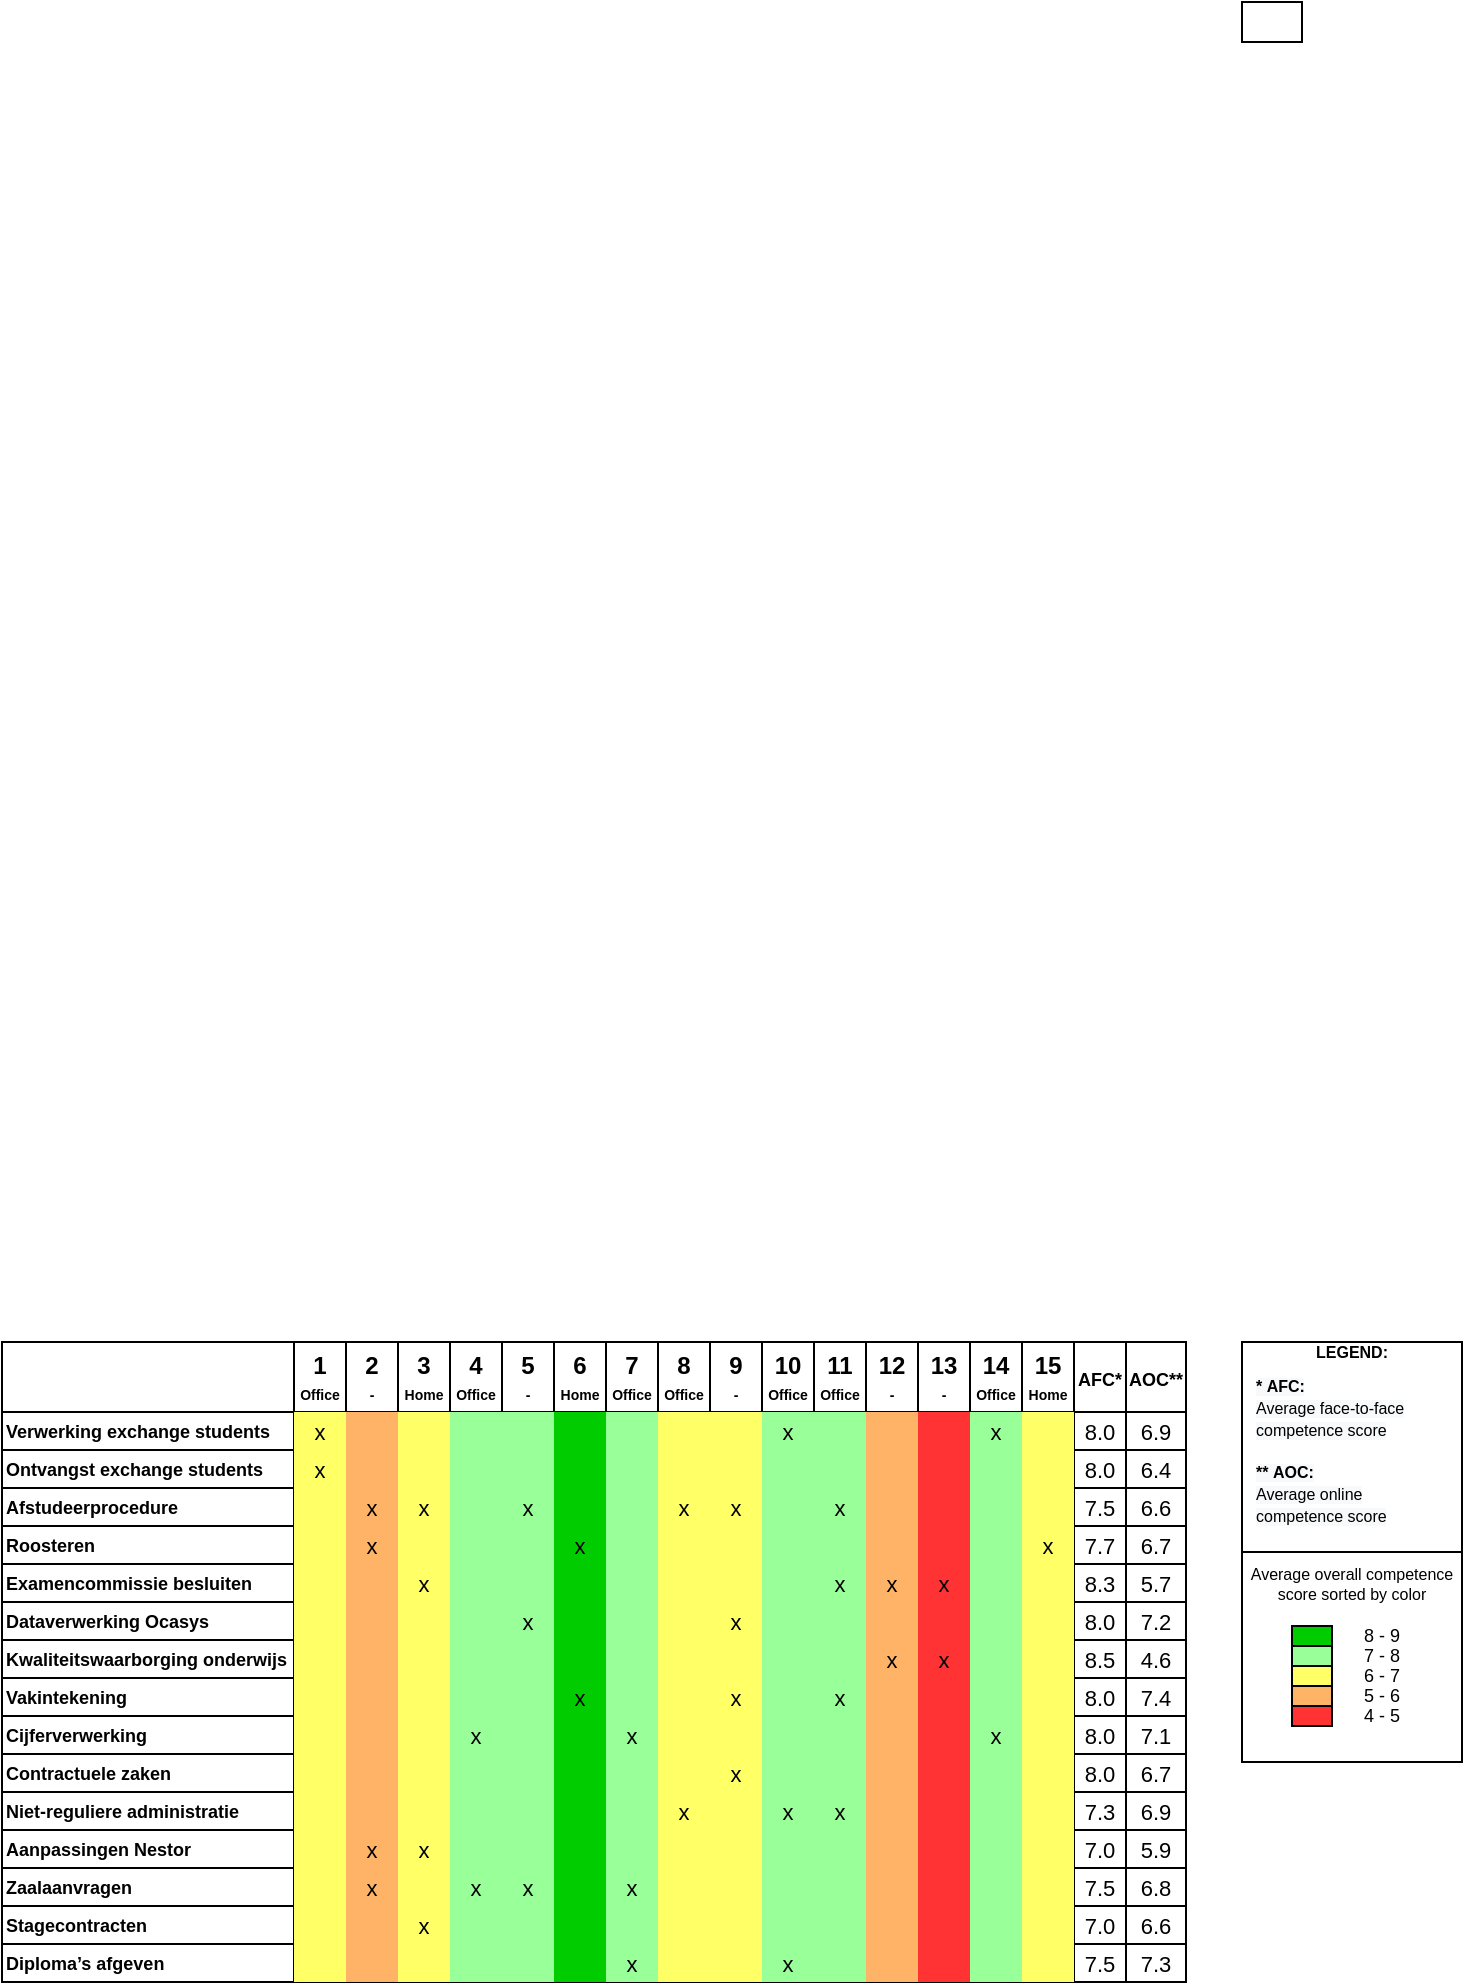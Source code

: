 <mxfile version="16.2.6" type="device" pages="2"><diagram id="lNibC8_POUs4qy9Jjwgy" name="ka-emp-colours"><mxGraphModel dx="1185" dy="635" grid="1" gridSize="10" guides="1" tooltips="1" connect="1" arrows="1" fold="1" page="1" pageScale="1" pageWidth="827" pageHeight="1169" math="0" shadow="0"><root><mxCell id="sq_0d9WZnz-TVMOhTf13-0"/><mxCell id="sq_0d9WZnz-TVMOhTf13-1" parent="sq_0d9WZnz-TVMOhTf13-0"/><mxCell id="3GCbfQXh8KJmvOUGoWdZ-274" value="" style="rounded=0;whiteSpace=wrap;html=1;shadow=0;labelBackgroundColor=none;labelBorderColor=none;sketch=0;fontSize=11;strokeColor=default;strokeWidth=1;fillColor=default;gradientColor=none;" parent="sq_0d9WZnz-TVMOhTf13-1" vertex="1"><mxGeometry x="700" y="100" width="30" height="20" as="geometry"/></mxCell><mxCell id="bP4xCLqFj_qSaoptWIU7-0" value="" style="shape=table;html=1;whiteSpace=wrap;startSize=0;container=1;collapsible=0;childLayout=tableLayout;labelBorderColor=none;rounded=0;sketch=0;shadow=0;swimlaneFillColor=none;gradientColor=none;fillColor=default;fontSize=11;" vertex="1" parent="sq_0d9WZnz-TVMOhTf13-1"><mxGeometry x="80" y="770" width="592" height="320" as="geometry"/></mxCell><mxCell id="bP4xCLqFj_qSaoptWIU7-1" style="shape=partialRectangle;html=1;whiteSpace=wrap;collapsible=0;dropTarget=0;pointerEvents=0;fillColor=none;top=0;left=0;bottom=0;right=0;points=[[0,0.5],[1,0.5]];portConstraint=eastwest;labelBorderColor=none;fontSize=11;" vertex="1" parent="bP4xCLqFj_qSaoptWIU7-0"><mxGeometry width="592" height="35" as="geometry"/></mxCell><mxCell id="bP4xCLqFj_qSaoptWIU7-2" style="shape=partialRectangle;html=1;whiteSpace=wrap;connectable=0;fillColor=none;top=0;left=0;bottom=0;right=0;overflow=hidden;pointerEvents=1;labelBorderColor=none;strokeColor=none;strokeWidth=0;opacity=20;align=left;fontStyle=1;fontSize=11;" vertex="1" parent="bP4xCLqFj_qSaoptWIU7-1"><mxGeometry width="146" height="35" as="geometry"><mxRectangle width="146" height="35" as="alternateBounds"/></mxGeometry></mxCell><mxCell id="bP4xCLqFj_qSaoptWIU7-3" value="&lt;font&gt;&lt;font style=&quot;font-size: 12px&quot;&gt;1&lt;/font&gt;&lt;br&gt;&lt;span style=&quot;font-size: 7px&quot;&gt;Office&lt;/span&gt;&lt;br&gt;&lt;/font&gt;" style="shape=partialRectangle;html=1;whiteSpace=wrap;connectable=0;fillColor=none;top=0;left=0;bottom=0;right=0;overflow=hidden;pointerEvents=1;labelBorderColor=none;fontStyle=1;fontSize=11;" vertex="1" parent="bP4xCLqFj_qSaoptWIU7-1"><mxGeometry x="146" width="26" height="35" as="geometry"><mxRectangle width="26" height="35" as="alternateBounds"/></mxGeometry></mxCell><mxCell id="bP4xCLqFj_qSaoptWIU7-4" value="&lt;span style=&quot;font-size: 12px&quot;&gt;2&lt;/span&gt;&lt;br&gt;&lt;span style=&quot;font-size: 7px&quot;&gt;-&lt;/span&gt;" style="shape=partialRectangle;html=1;whiteSpace=wrap;connectable=0;fillColor=none;top=0;left=0;bottom=0;right=0;overflow=hidden;pointerEvents=1;labelBorderColor=none;fontStyle=1;fontSize=11;" vertex="1" parent="bP4xCLqFj_qSaoptWIU7-1"><mxGeometry x="172" width="26" height="35" as="geometry"><mxRectangle width="26" height="35" as="alternateBounds"/></mxGeometry></mxCell><mxCell id="bP4xCLqFj_qSaoptWIU7-5" value="&lt;span style=&quot;font-size: 12px&quot;&gt;3&lt;/span&gt;&lt;br&gt;&lt;span style=&quot;font-size: 7px&quot;&gt;Home&lt;/span&gt;" style="shape=partialRectangle;html=1;whiteSpace=wrap;connectable=0;fillColor=none;top=0;left=0;bottom=0;right=0;overflow=hidden;pointerEvents=1;labelBorderColor=none;fontStyle=1;fontSize=11;" vertex="1" parent="bP4xCLqFj_qSaoptWIU7-1"><mxGeometry x="198" width="26" height="35" as="geometry"><mxRectangle width="26" height="35" as="alternateBounds"/></mxGeometry></mxCell><mxCell id="bP4xCLqFj_qSaoptWIU7-6" value="&lt;span style=&quot;font-size: 12px&quot;&gt;4&lt;/span&gt;&lt;br&gt;&lt;span style=&quot;font-size: 7px&quot;&gt;Office&lt;/span&gt;" style="shape=partialRectangle;html=1;whiteSpace=wrap;connectable=0;fillColor=none;top=0;left=0;bottom=0;right=0;overflow=hidden;pointerEvents=1;labelBorderColor=none;fontStyle=1;fontSize=11;" vertex="1" parent="bP4xCLqFj_qSaoptWIU7-1"><mxGeometry x="224" width="26" height="35" as="geometry"><mxRectangle width="26" height="35" as="alternateBounds"/></mxGeometry></mxCell><mxCell id="bP4xCLqFj_qSaoptWIU7-7" value="&lt;span style=&quot;font-size: 12px&quot;&gt;5&lt;/span&gt;&lt;br&gt;&lt;span style=&quot;font-size: 7px&quot;&gt;-&lt;/span&gt;" style="shape=partialRectangle;html=1;whiteSpace=wrap;connectable=0;fillColor=none;top=0;left=0;bottom=0;right=0;overflow=hidden;pointerEvents=1;labelBorderColor=none;fontStyle=1;fontSize=11;" vertex="1" parent="bP4xCLqFj_qSaoptWIU7-1"><mxGeometry x="250" width="26" height="35" as="geometry"><mxRectangle width="26" height="35" as="alternateBounds"/></mxGeometry></mxCell><mxCell id="bP4xCLqFj_qSaoptWIU7-8" value="&lt;span style=&quot;font-size: 12px&quot;&gt;6&lt;/span&gt;&lt;br&gt;&lt;span style=&quot;font-size: 7px&quot;&gt;Home&lt;/span&gt;" style="shape=partialRectangle;html=1;whiteSpace=wrap;connectable=0;fillColor=none;top=0;left=0;bottom=0;right=0;overflow=hidden;pointerEvents=1;labelBorderColor=none;fontStyle=1;fontSize=11;" vertex="1" parent="bP4xCLqFj_qSaoptWIU7-1"><mxGeometry x="276" width="26" height="35" as="geometry"><mxRectangle width="26" height="35" as="alternateBounds"/></mxGeometry></mxCell><mxCell id="bP4xCLqFj_qSaoptWIU7-9" value="&lt;span style=&quot;font-size: 12px&quot;&gt;7&lt;/span&gt;&lt;br&gt;&lt;span style=&quot;font-size: 7px&quot;&gt;Office&lt;/span&gt;" style="shape=partialRectangle;html=1;whiteSpace=wrap;connectable=0;fillColor=none;top=0;left=0;bottom=0;right=0;overflow=hidden;pointerEvents=1;labelBorderColor=none;fontStyle=1;fontSize=11;" vertex="1" parent="bP4xCLqFj_qSaoptWIU7-1"><mxGeometry x="302" width="26" height="35" as="geometry"><mxRectangle width="26" height="35" as="alternateBounds"/></mxGeometry></mxCell><mxCell id="bP4xCLqFj_qSaoptWIU7-10" value="&lt;span style=&quot;font-size: 12px&quot;&gt;8&lt;/span&gt;&lt;br&gt;&lt;span style=&quot;font-size: 7px&quot;&gt;Office&lt;/span&gt;" style="shape=partialRectangle;html=1;whiteSpace=wrap;connectable=0;fillColor=none;top=0;left=0;bottom=0;right=0;overflow=hidden;pointerEvents=1;labelBorderColor=none;fontStyle=1;fontSize=11;" vertex="1" parent="bP4xCLqFj_qSaoptWIU7-1"><mxGeometry x="328" width="26" height="35" as="geometry"><mxRectangle width="26" height="35" as="alternateBounds"/></mxGeometry></mxCell><mxCell id="bP4xCLqFj_qSaoptWIU7-11" value="&lt;span style=&quot;font-size: 12px&quot;&gt;9&lt;/span&gt;&lt;br&gt;&lt;span style=&quot;font-size: 7px&quot;&gt;-&lt;/span&gt;" style="shape=partialRectangle;html=1;whiteSpace=wrap;connectable=0;fillColor=none;top=0;left=0;bottom=0;right=0;overflow=hidden;pointerEvents=1;labelBorderColor=none;fontStyle=1;fontSize=11;" vertex="1" parent="bP4xCLqFj_qSaoptWIU7-1"><mxGeometry x="354" width="26" height="35" as="geometry"><mxRectangle width="26" height="35" as="alternateBounds"/></mxGeometry></mxCell><mxCell id="bP4xCLqFj_qSaoptWIU7-12" value="&lt;font style=&quot;font-size: 12px&quot;&gt;10&lt;/font&gt;&lt;br&gt;&lt;span style=&quot;font-size: 7px&quot;&gt;Office&lt;/span&gt;" style="shape=partialRectangle;html=1;whiteSpace=wrap;connectable=0;fillColor=none;top=0;left=0;bottom=0;right=0;overflow=hidden;pointerEvents=1;labelBorderColor=none;fontStyle=1;fontSize=11;" vertex="1" parent="bP4xCLqFj_qSaoptWIU7-1"><mxGeometry x="380" width="26" height="35" as="geometry"><mxRectangle width="26" height="35" as="alternateBounds"/></mxGeometry></mxCell><mxCell id="bP4xCLqFj_qSaoptWIU7-13" value="&lt;font style=&quot;font-size: 12px&quot;&gt;11&lt;/font&gt;&lt;br&gt;&lt;span style=&quot;font-size: 7px&quot;&gt;Office&lt;/span&gt;" style="shape=partialRectangle;html=1;whiteSpace=wrap;connectable=0;fillColor=none;top=0;left=0;bottom=0;right=0;overflow=hidden;pointerEvents=1;labelBorderColor=none;fontStyle=1;fontSize=11;" vertex="1" parent="bP4xCLqFj_qSaoptWIU7-1"><mxGeometry x="406" width="26" height="35" as="geometry"><mxRectangle width="26" height="35" as="alternateBounds"/></mxGeometry></mxCell><mxCell id="bP4xCLqFj_qSaoptWIU7-14" value="&lt;font style=&quot;font-size: 12px&quot;&gt;12&lt;/font&gt;&lt;br&gt;&lt;span style=&quot;font-size: 7px&quot;&gt;-&lt;/span&gt;" style="shape=partialRectangle;html=1;whiteSpace=wrap;connectable=0;fillColor=none;top=0;left=0;bottom=0;right=0;overflow=hidden;pointerEvents=1;labelBorderColor=none;fontStyle=1;fontSize=11;" vertex="1" parent="bP4xCLqFj_qSaoptWIU7-1"><mxGeometry x="432" width="26" height="35" as="geometry"><mxRectangle width="26" height="35" as="alternateBounds"/></mxGeometry></mxCell><mxCell id="bP4xCLqFj_qSaoptWIU7-15" value="&lt;font style=&quot;font-size: 12px&quot;&gt;13&lt;/font&gt;&lt;br&gt;&lt;span style=&quot;font-size: 7px&quot;&gt;-&lt;/span&gt;" style="shape=partialRectangle;html=1;whiteSpace=wrap;connectable=0;fillColor=none;top=0;left=0;bottom=0;right=0;overflow=hidden;pointerEvents=1;labelBorderColor=none;fontStyle=1;fontSize=11;" vertex="1" parent="bP4xCLqFj_qSaoptWIU7-1"><mxGeometry x="458" width="26" height="35" as="geometry"><mxRectangle width="26" height="35" as="alternateBounds"/></mxGeometry></mxCell><mxCell id="bP4xCLqFj_qSaoptWIU7-16" value="&lt;font style=&quot;font-size: 12px&quot;&gt;14&lt;/font&gt;&lt;br&gt;&lt;span style=&quot;font-size: 7px&quot;&gt;Office&lt;/span&gt;" style="shape=partialRectangle;html=1;whiteSpace=wrap;connectable=0;fillColor=none;top=0;left=0;bottom=0;right=0;overflow=hidden;pointerEvents=1;labelBorderColor=none;fontStyle=1;fontSize=11;" vertex="1" parent="bP4xCLqFj_qSaoptWIU7-1"><mxGeometry x="484" width="26" height="35" as="geometry"><mxRectangle width="26" height="35" as="alternateBounds"/></mxGeometry></mxCell><mxCell id="bP4xCLqFj_qSaoptWIU7-17" value="&lt;font style=&quot;font-size: 12px&quot;&gt;15&lt;/font&gt;&lt;br&gt;&lt;span style=&quot;font-size: 7px&quot;&gt;Home&lt;/span&gt;" style="shape=partialRectangle;html=1;whiteSpace=wrap;connectable=0;fillColor=none;top=0;left=0;bottom=0;right=0;overflow=hidden;pointerEvents=1;labelBorderColor=none;fontStyle=1;fontSize=11;" vertex="1" parent="bP4xCLqFj_qSaoptWIU7-1"><mxGeometry x="510" width="26" height="35" as="geometry"><mxRectangle width="26" height="35" as="alternateBounds"/></mxGeometry></mxCell><mxCell id="O7Znj-P09L03SIFacY_f-0" value="&lt;span style=&quot;font-size: 9px&quot;&gt;AFC*&lt;/span&gt;" style="shape=partialRectangle;html=1;whiteSpace=wrap;connectable=0;fillColor=none;top=0;left=0;bottom=0;right=0;overflow=hidden;pointerEvents=1;labelBorderColor=none;fontStyle=1;fontSize=11;" vertex="1" parent="bP4xCLqFj_qSaoptWIU7-1"><mxGeometry x="536" width="26" height="35" as="geometry"><mxRectangle width="26" height="35" as="alternateBounds"/></mxGeometry></mxCell><mxCell id="O7Znj-P09L03SIFacY_f-16" value="&lt;span style=&quot;font-size: 9px&quot;&gt;AOC**&lt;/span&gt;" style="shape=partialRectangle;html=1;whiteSpace=wrap;connectable=0;fillColor=none;top=0;left=0;bottom=0;right=0;overflow=hidden;pointerEvents=1;labelBorderColor=none;fontStyle=1;fontSize=11;" vertex="1" parent="bP4xCLqFj_qSaoptWIU7-1"><mxGeometry x="562" width="30" height="35" as="geometry"><mxRectangle width="30" height="35" as="alternateBounds"/></mxGeometry></mxCell><mxCell id="bP4xCLqFj_qSaoptWIU7-18" style="shape=partialRectangle;html=1;whiteSpace=wrap;collapsible=0;dropTarget=0;pointerEvents=0;fillColor=none;top=0;left=0;bottom=0;right=0;points=[[0,0.5],[1,0.5]];portConstraint=eastwest;labelBorderColor=none;fontSize=11;" vertex="1" parent="bP4xCLqFj_qSaoptWIU7-0"><mxGeometry y="35" width="592" height="19" as="geometry"/></mxCell><mxCell id="bP4xCLqFj_qSaoptWIU7-19" value="Verwerking exchange students" style="shape=partialRectangle;html=1;whiteSpace=wrap;connectable=0;fillColor=none;top=0;left=0;bottom=0;right=0;overflow=hidden;pointerEvents=1;labelBorderColor=none;strokeColor=none;strokeWidth=0;opacity=20;align=left;fontStyle=1;fontSize=9;" vertex="1" parent="bP4xCLqFj_qSaoptWIU7-18"><mxGeometry width="146" height="19" as="geometry"><mxRectangle width="146" height="19" as="alternateBounds"/></mxGeometry></mxCell><mxCell id="bP4xCLqFj_qSaoptWIU7-20" value="x" style="shape=partialRectangle;html=1;whiteSpace=wrap;connectable=0;fillColor=#FFFF66;top=0;left=0;bottom=0;right=0;overflow=hidden;pointerEvents=1;labelBorderColor=none;fontSize=11;" vertex="1" parent="bP4xCLqFj_qSaoptWIU7-18"><mxGeometry x="146" width="26" height="19" as="geometry"><mxRectangle width="26" height="19" as="alternateBounds"/></mxGeometry></mxCell><mxCell id="bP4xCLqFj_qSaoptWIU7-21" style="shape=partialRectangle;html=1;whiteSpace=wrap;connectable=0;fillColor=#FFB366;top=0;left=0;bottom=0;right=0;overflow=hidden;pointerEvents=1;labelBorderColor=none;fontSize=11;" vertex="1" parent="bP4xCLqFj_qSaoptWIU7-18"><mxGeometry x="172" width="26" height="19" as="geometry"><mxRectangle width="26" height="19" as="alternateBounds"/></mxGeometry></mxCell><mxCell id="bP4xCLqFj_qSaoptWIU7-22" style="shape=partialRectangle;html=1;whiteSpace=wrap;connectable=0;fillColor=#FFFF66;top=0;left=0;bottom=0;right=0;overflow=hidden;pointerEvents=1;labelBorderColor=none;fontSize=11;" vertex="1" parent="bP4xCLqFj_qSaoptWIU7-18"><mxGeometry x="198" width="26" height="19" as="geometry"><mxRectangle width="26" height="19" as="alternateBounds"/></mxGeometry></mxCell><mxCell id="bP4xCLqFj_qSaoptWIU7-23" style="shape=partialRectangle;html=1;whiteSpace=wrap;connectable=0;fillColor=#99FF99;top=0;left=0;bottom=0;right=0;overflow=hidden;pointerEvents=1;labelBorderColor=none;fontSize=11;" vertex="1" parent="bP4xCLqFj_qSaoptWIU7-18"><mxGeometry x="224" width="26" height="19" as="geometry"><mxRectangle width="26" height="19" as="alternateBounds"/></mxGeometry></mxCell><mxCell id="bP4xCLqFj_qSaoptWIU7-24" style="shape=partialRectangle;html=1;whiteSpace=wrap;connectable=0;fillColor=#99FF99;top=0;left=0;bottom=0;right=0;overflow=hidden;pointerEvents=1;labelBorderColor=none;fontSize=11;" vertex="1" parent="bP4xCLqFj_qSaoptWIU7-18"><mxGeometry x="250" width="26" height="19" as="geometry"><mxRectangle width="26" height="19" as="alternateBounds"/></mxGeometry></mxCell><mxCell id="bP4xCLqFj_qSaoptWIU7-25" style="shape=partialRectangle;html=1;whiteSpace=wrap;connectable=0;fillColor=#00CC00;top=0;left=0;bottom=0;right=0;overflow=hidden;pointerEvents=1;labelBorderColor=none;fontSize=11;" vertex="1" parent="bP4xCLqFj_qSaoptWIU7-18"><mxGeometry x="276" width="26" height="19" as="geometry"><mxRectangle width="26" height="19" as="alternateBounds"/></mxGeometry></mxCell><mxCell id="bP4xCLqFj_qSaoptWIU7-26" style="shape=partialRectangle;html=1;whiteSpace=wrap;connectable=0;fillColor=#99FF99;top=0;left=0;bottom=0;right=0;overflow=hidden;pointerEvents=1;labelBorderColor=none;fontSize=11;" vertex="1" parent="bP4xCLqFj_qSaoptWIU7-18"><mxGeometry x="302" width="26" height="19" as="geometry"><mxRectangle width="26" height="19" as="alternateBounds"/></mxGeometry></mxCell><mxCell id="bP4xCLqFj_qSaoptWIU7-27" style="shape=partialRectangle;html=1;whiteSpace=wrap;connectable=0;fillColor=#FFFF66;top=0;left=0;bottom=0;right=0;overflow=hidden;pointerEvents=1;labelBorderColor=none;fontSize=11;" vertex="1" parent="bP4xCLqFj_qSaoptWIU7-18"><mxGeometry x="328" width="26" height="19" as="geometry"><mxRectangle width="26" height="19" as="alternateBounds"/></mxGeometry></mxCell><mxCell id="bP4xCLqFj_qSaoptWIU7-28" value="" style="shape=partialRectangle;html=1;whiteSpace=wrap;connectable=0;fillColor=#FFFF66;top=0;left=0;bottom=0;right=0;overflow=hidden;pointerEvents=1;labelBorderColor=none;fontSize=11;" vertex="1" parent="bP4xCLqFj_qSaoptWIU7-18"><mxGeometry x="354" width="26" height="19" as="geometry"><mxRectangle width="26" height="19" as="alternateBounds"/></mxGeometry></mxCell><mxCell id="bP4xCLqFj_qSaoptWIU7-29" value="x" style="shape=partialRectangle;html=1;whiteSpace=wrap;connectable=0;fillColor=#99FF99;top=0;left=0;bottom=0;right=0;overflow=hidden;pointerEvents=1;labelBorderColor=none;fontSize=11;" vertex="1" parent="bP4xCLqFj_qSaoptWIU7-18"><mxGeometry x="380" width="26" height="19" as="geometry"><mxRectangle width="26" height="19" as="alternateBounds"/></mxGeometry></mxCell><mxCell id="bP4xCLqFj_qSaoptWIU7-30" style="shape=partialRectangle;html=1;whiteSpace=wrap;connectable=0;fillColor=#99FF99;top=0;left=0;bottom=0;right=0;overflow=hidden;pointerEvents=1;labelBorderColor=none;fontSize=11;" vertex="1" parent="bP4xCLqFj_qSaoptWIU7-18"><mxGeometry x="406" width="26" height="19" as="geometry"><mxRectangle width="26" height="19" as="alternateBounds"/></mxGeometry></mxCell><mxCell id="bP4xCLqFj_qSaoptWIU7-31" style="shape=partialRectangle;html=1;whiteSpace=wrap;connectable=0;fillColor=#FFB366;top=0;left=0;bottom=0;right=0;overflow=hidden;pointerEvents=1;labelBorderColor=none;fontSize=11;" vertex="1" parent="bP4xCLqFj_qSaoptWIU7-18"><mxGeometry x="432" width="26" height="19" as="geometry"><mxRectangle width="26" height="19" as="alternateBounds"/></mxGeometry></mxCell><mxCell id="bP4xCLqFj_qSaoptWIU7-32" value="" style="shape=partialRectangle;html=1;whiteSpace=wrap;connectable=0;fillColor=#FF3333;top=0;left=0;bottom=0;right=0;overflow=hidden;pointerEvents=1;labelBorderColor=none;fontSize=11;" vertex="1" parent="bP4xCLqFj_qSaoptWIU7-18"><mxGeometry x="458" width="26" height="19" as="geometry"><mxRectangle width="26" height="19" as="alternateBounds"/></mxGeometry></mxCell><mxCell id="bP4xCLqFj_qSaoptWIU7-33" value="x" style="shape=partialRectangle;html=1;whiteSpace=wrap;connectable=0;fillColor=#99FF99;top=0;left=0;bottom=0;right=0;overflow=hidden;pointerEvents=1;labelBorderColor=none;fontSize=11;" vertex="1" parent="bP4xCLqFj_qSaoptWIU7-18"><mxGeometry x="484" width="26" height="19" as="geometry"><mxRectangle width="26" height="19" as="alternateBounds"/></mxGeometry></mxCell><mxCell id="bP4xCLqFj_qSaoptWIU7-34" style="shape=partialRectangle;html=1;whiteSpace=wrap;connectable=0;fillColor=#FFFF66;top=0;left=0;bottom=0;right=0;overflow=hidden;pointerEvents=1;labelBorderColor=none;fontSize=11;" vertex="1" parent="bP4xCLqFj_qSaoptWIU7-18"><mxGeometry x="510" width="26" height="19" as="geometry"><mxRectangle width="26" height="19" as="alternateBounds"/></mxGeometry></mxCell><mxCell id="O7Znj-P09L03SIFacY_f-1" value="8.0" style="shape=partialRectangle;html=1;whiteSpace=wrap;connectable=0;fillColor=none;top=0;left=0;bottom=0;right=0;overflow=hidden;pointerEvents=1;labelBorderColor=none;fontSize=11;" vertex="1" parent="bP4xCLqFj_qSaoptWIU7-18"><mxGeometry x="536" width="26" height="19" as="geometry"><mxRectangle width="26" height="19" as="alternateBounds"/></mxGeometry></mxCell><mxCell id="O7Znj-P09L03SIFacY_f-17" value="6.9" style="shape=partialRectangle;html=1;whiteSpace=wrap;connectable=0;fillColor=none;top=0;left=0;bottom=0;right=0;overflow=hidden;pointerEvents=1;labelBorderColor=none;fontSize=11;" vertex="1" parent="bP4xCLqFj_qSaoptWIU7-18"><mxGeometry x="562" width="30" height="19" as="geometry"><mxRectangle width="30" height="19" as="alternateBounds"/></mxGeometry></mxCell><mxCell id="bP4xCLqFj_qSaoptWIU7-35" style="shape=partialRectangle;html=1;whiteSpace=wrap;collapsible=0;dropTarget=0;pointerEvents=0;fillColor=none;top=0;left=0;bottom=0;right=0;points=[[0,0.5],[1,0.5]];portConstraint=eastwest;labelBorderColor=none;fontSize=11;" vertex="1" parent="bP4xCLqFj_qSaoptWIU7-0"><mxGeometry y="54" width="592" height="19" as="geometry"/></mxCell><mxCell id="bP4xCLqFj_qSaoptWIU7-36" value="Ontvangst exchange students" style="shape=partialRectangle;html=1;whiteSpace=wrap;connectable=0;fillColor=none;top=0;left=0;bottom=0;right=0;overflow=hidden;pointerEvents=1;labelBorderColor=none;strokeColor=none;strokeWidth=0;opacity=20;align=left;fontStyle=1;fontSize=9;" vertex="1" parent="bP4xCLqFj_qSaoptWIU7-35"><mxGeometry width="146" height="19" as="geometry"><mxRectangle width="146" height="19" as="alternateBounds"/></mxGeometry></mxCell><mxCell id="bP4xCLqFj_qSaoptWIU7-37" value="x" style="shape=partialRectangle;html=1;whiteSpace=wrap;connectable=0;fillColor=#FFFF66;top=0;left=0;bottom=0;right=0;overflow=hidden;pointerEvents=1;labelBorderColor=none;fontSize=11;" vertex="1" parent="bP4xCLqFj_qSaoptWIU7-35"><mxGeometry x="146" width="26" height="19" as="geometry"><mxRectangle width="26" height="19" as="alternateBounds"/></mxGeometry></mxCell><mxCell id="bP4xCLqFj_qSaoptWIU7-38" style="shape=partialRectangle;html=1;whiteSpace=wrap;connectable=0;fillColor=#FFB366;top=0;left=0;bottom=0;right=0;overflow=hidden;pointerEvents=1;labelBorderColor=none;fontSize=11;" vertex="1" parent="bP4xCLqFj_qSaoptWIU7-35"><mxGeometry x="172" width="26" height="19" as="geometry"><mxRectangle width="26" height="19" as="alternateBounds"/></mxGeometry></mxCell><mxCell id="bP4xCLqFj_qSaoptWIU7-39" style="shape=partialRectangle;html=1;whiteSpace=wrap;connectable=0;fillColor=#FFFF66;top=0;left=0;bottom=0;right=0;overflow=hidden;pointerEvents=1;labelBorderColor=none;fontSize=11;" vertex="1" parent="bP4xCLqFj_qSaoptWIU7-35"><mxGeometry x="198" width="26" height="19" as="geometry"><mxRectangle width="26" height="19" as="alternateBounds"/></mxGeometry></mxCell><mxCell id="bP4xCLqFj_qSaoptWIU7-40" style="shape=partialRectangle;html=1;whiteSpace=wrap;connectable=0;fillColor=#99FF99;top=0;left=0;bottom=0;right=0;overflow=hidden;pointerEvents=1;labelBorderColor=none;fontSize=11;" vertex="1" parent="bP4xCLqFj_qSaoptWIU7-35"><mxGeometry x="224" width="26" height="19" as="geometry"><mxRectangle width="26" height="19" as="alternateBounds"/></mxGeometry></mxCell><mxCell id="bP4xCLqFj_qSaoptWIU7-41" style="shape=partialRectangle;html=1;whiteSpace=wrap;connectable=0;fillColor=#99FF99;top=0;left=0;bottom=0;right=0;overflow=hidden;pointerEvents=1;labelBorderColor=none;fontSize=11;" vertex="1" parent="bP4xCLqFj_qSaoptWIU7-35"><mxGeometry x="250" width="26" height="19" as="geometry"><mxRectangle width="26" height="19" as="alternateBounds"/></mxGeometry></mxCell><mxCell id="bP4xCLqFj_qSaoptWIU7-42" style="shape=partialRectangle;html=1;whiteSpace=wrap;connectable=0;fillColor=#00CC00;top=0;left=0;bottom=0;right=0;overflow=hidden;pointerEvents=1;labelBorderColor=none;fontSize=11;" vertex="1" parent="bP4xCLqFj_qSaoptWIU7-35"><mxGeometry x="276" width="26" height="19" as="geometry"><mxRectangle width="26" height="19" as="alternateBounds"/></mxGeometry></mxCell><mxCell id="bP4xCLqFj_qSaoptWIU7-43" style="shape=partialRectangle;html=1;whiteSpace=wrap;connectable=0;fillColor=#99FF99;top=0;left=0;bottom=0;right=0;overflow=hidden;pointerEvents=1;labelBorderColor=none;fontSize=11;" vertex="1" parent="bP4xCLqFj_qSaoptWIU7-35"><mxGeometry x="302" width="26" height="19" as="geometry"><mxRectangle width="26" height="19" as="alternateBounds"/></mxGeometry></mxCell><mxCell id="bP4xCLqFj_qSaoptWIU7-44" style="shape=partialRectangle;html=1;whiteSpace=wrap;connectable=0;fillColor=#FFFF66;top=0;left=0;bottom=0;right=0;overflow=hidden;pointerEvents=1;labelBorderColor=none;fontSize=11;" vertex="1" parent="bP4xCLqFj_qSaoptWIU7-35"><mxGeometry x="328" width="26" height="19" as="geometry"><mxRectangle width="26" height="19" as="alternateBounds"/></mxGeometry></mxCell><mxCell id="bP4xCLqFj_qSaoptWIU7-45" style="shape=partialRectangle;html=1;whiteSpace=wrap;connectable=0;fillColor=#FFFF66;top=0;left=0;bottom=0;right=0;overflow=hidden;pointerEvents=1;labelBorderColor=none;fontSize=11;" vertex="1" parent="bP4xCLqFj_qSaoptWIU7-35"><mxGeometry x="354" width="26" height="19" as="geometry"><mxRectangle width="26" height="19" as="alternateBounds"/></mxGeometry></mxCell><mxCell id="bP4xCLqFj_qSaoptWIU7-46" style="shape=partialRectangle;html=1;whiteSpace=wrap;connectable=0;fillColor=#99FF99;top=0;left=0;bottom=0;right=0;overflow=hidden;pointerEvents=1;labelBorderColor=none;fontSize=11;" vertex="1" parent="bP4xCLqFj_qSaoptWIU7-35"><mxGeometry x="380" width="26" height="19" as="geometry"><mxRectangle width="26" height="19" as="alternateBounds"/></mxGeometry></mxCell><mxCell id="bP4xCLqFj_qSaoptWIU7-47" style="shape=partialRectangle;html=1;whiteSpace=wrap;connectable=0;fillColor=#99FF99;top=0;left=0;bottom=0;right=0;overflow=hidden;pointerEvents=1;labelBorderColor=none;fontSize=11;" vertex="1" parent="bP4xCLqFj_qSaoptWIU7-35"><mxGeometry x="406" width="26" height="19" as="geometry"><mxRectangle width="26" height="19" as="alternateBounds"/></mxGeometry></mxCell><mxCell id="bP4xCLqFj_qSaoptWIU7-48" style="shape=partialRectangle;html=1;whiteSpace=wrap;connectable=0;fillColor=#FFB366;top=0;left=0;bottom=0;right=0;overflow=hidden;pointerEvents=1;labelBorderColor=none;fontSize=11;" vertex="1" parent="bP4xCLqFj_qSaoptWIU7-35"><mxGeometry x="432" width="26" height="19" as="geometry"><mxRectangle width="26" height="19" as="alternateBounds"/></mxGeometry></mxCell><mxCell id="bP4xCLqFj_qSaoptWIU7-49" style="shape=partialRectangle;html=1;whiteSpace=wrap;connectable=0;fillColor=#FF3333;top=0;left=0;bottom=0;right=0;overflow=hidden;pointerEvents=1;labelBorderColor=none;fontSize=11;" vertex="1" parent="bP4xCLqFj_qSaoptWIU7-35"><mxGeometry x="458" width="26" height="19" as="geometry"><mxRectangle width="26" height="19" as="alternateBounds"/></mxGeometry></mxCell><mxCell id="bP4xCLqFj_qSaoptWIU7-50" style="shape=partialRectangle;html=1;whiteSpace=wrap;connectable=0;fillColor=#99FF99;top=0;left=0;bottom=0;right=0;overflow=hidden;pointerEvents=1;labelBorderColor=none;fontSize=11;" vertex="1" parent="bP4xCLqFj_qSaoptWIU7-35"><mxGeometry x="484" width="26" height="19" as="geometry"><mxRectangle width="26" height="19" as="alternateBounds"/></mxGeometry></mxCell><mxCell id="bP4xCLqFj_qSaoptWIU7-51" style="shape=partialRectangle;html=1;whiteSpace=wrap;connectable=0;fillColor=#FFFF66;top=0;left=0;bottom=0;right=0;overflow=hidden;pointerEvents=1;labelBorderColor=none;fontSize=11;" vertex="1" parent="bP4xCLqFj_qSaoptWIU7-35"><mxGeometry x="510" width="26" height="19" as="geometry"><mxRectangle width="26" height="19" as="alternateBounds"/></mxGeometry></mxCell><mxCell id="O7Znj-P09L03SIFacY_f-2" value="8.0" style="shape=partialRectangle;html=1;whiteSpace=wrap;connectable=0;fillColor=none;top=0;left=0;bottom=0;right=0;overflow=hidden;pointerEvents=1;labelBorderColor=none;fontSize=11;" vertex="1" parent="bP4xCLqFj_qSaoptWIU7-35"><mxGeometry x="536" width="26" height="19" as="geometry"><mxRectangle width="26" height="19" as="alternateBounds"/></mxGeometry></mxCell><mxCell id="O7Znj-P09L03SIFacY_f-18" value="6.4" style="shape=partialRectangle;html=1;whiteSpace=wrap;connectable=0;fillColor=none;top=0;left=0;bottom=0;right=0;overflow=hidden;pointerEvents=1;labelBorderColor=none;fontSize=11;" vertex="1" parent="bP4xCLqFj_qSaoptWIU7-35"><mxGeometry x="562" width="30" height="19" as="geometry"><mxRectangle width="30" height="19" as="alternateBounds"/></mxGeometry></mxCell><mxCell id="bP4xCLqFj_qSaoptWIU7-52" style="shape=partialRectangle;html=1;whiteSpace=wrap;collapsible=0;dropTarget=0;pointerEvents=0;fillColor=none;top=0;left=0;bottom=0;right=0;points=[[0,0.5],[1,0.5]];portConstraint=eastwest;labelBorderColor=none;fontSize=11;" vertex="1" parent="bP4xCLqFj_qSaoptWIU7-0"><mxGeometry y="73" width="592" height="19" as="geometry"/></mxCell><mxCell id="bP4xCLqFj_qSaoptWIU7-53" value="Afstudeerprocedure" style="shape=partialRectangle;html=1;whiteSpace=wrap;connectable=0;fillColor=none;top=0;left=0;bottom=0;right=0;overflow=hidden;pointerEvents=1;labelBorderColor=none;strokeColor=none;strokeWidth=0;opacity=20;align=left;fontStyle=1;fontSize=9;" vertex="1" parent="bP4xCLqFj_qSaoptWIU7-52"><mxGeometry width="146" height="19" as="geometry"><mxRectangle width="146" height="19" as="alternateBounds"/></mxGeometry></mxCell><mxCell id="bP4xCLqFj_qSaoptWIU7-54" style="shape=partialRectangle;html=1;whiteSpace=wrap;connectable=0;fillColor=#FFFF66;top=0;left=0;bottom=0;right=0;overflow=hidden;pointerEvents=1;labelBorderColor=none;fontSize=11;" vertex="1" parent="bP4xCLqFj_qSaoptWIU7-52"><mxGeometry x="146" width="26" height="19" as="geometry"><mxRectangle width="26" height="19" as="alternateBounds"/></mxGeometry></mxCell><mxCell id="bP4xCLqFj_qSaoptWIU7-55" value="x" style="shape=partialRectangle;html=1;whiteSpace=wrap;connectable=0;fillColor=#FFB366;top=0;left=0;bottom=0;right=0;overflow=hidden;pointerEvents=1;labelBorderColor=none;fontSize=11;" vertex="1" parent="bP4xCLqFj_qSaoptWIU7-52"><mxGeometry x="172" width="26" height="19" as="geometry"><mxRectangle width="26" height="19" as="alternateBounds"/></mxGeometry></mxCell><mxCell id="bP4xCLqFj_qSaoptWIU7-56" value="x" style="shape=partialRectangle;html=1;whiteSpace=wrap;connectable=0;fillColor=#FFFF66;top=0;left=0;bottom=0;right=0;overflow=hidden;pointerEvents=1;labelBorderColor=none;fontSize=11;" vertex="1" parent="bP4xCLqFj_qSaoptWIU7-52"><mxGeometry x="198" width="26" height="19" as="geometry"><mxRectangle width="26" height="19" as="alternateBounds"/></mxGeometry></mxCell><mxCell id="bP4xCLqFj_qSaoptWIU7-57" style="shape=partialRectangle;html=1;whiteSpace=wrap;connectable=0;fillColor=#99FF99;top=0;left=0;bottom=0;right=0;overflow=hidden;pointerEvents=1;labelBorderColor=none;fontSize=11;" vertex="1" parent="bP4xCLqFj_qSaoptWIU7-52"><mxGeometry x="224" width="26" height="19" as="geometry"><mxRectangle width="26" height="19" as="alternateBounds"/></mxGeometry></mxCell><mxCell id="bP4xCLqFj_qSaoptWIU7-58" value="x" style="shape=partialRectangle;html=1;whiteSpace=wrap;connectable=0;fillColor=#99FF99;top=0;left=0;bottom=0;right=0;overflow=hidden;pointerEvents=1;labelBorderColor=none;fontSize=11;" vertex="1" parent="bP4xCLqFj_qSaoptWIU7-52"><mxGeometry x="250" width="26" height="19" as="geometry"><mxRectangle width="26" height="19" as="alternateBounds"/></mxGeometry></mxCell><mxCell id="bP4xCLqFj_qSaoptWIU7-59" style="shape=partialRectangle;html=1;whiteSpace=wrap;connectable=0;fillColor=#00CC00;top=0;left=0;bottom=0;right=0;overflow=hidden;pointerEvents=1;labelBorderColor=none;fontSize=11;" vertex="1" parent="bP4xCLqFj_qSaoptWIU7-52"><mxGeometry x="276" width="26" height="19" as="geometry"><mxRectangle width="26" height="19" as="alternateBounds"/></mxGeometry></mxCell><mxCell id="bP4xCLqFj_qSaoptWIU7-60" style="shape=partialRectangle;html=1;whiteSpace=wrap;connectable=0;fillColor=#99FF99;top=0;left=0;bottom=0;right=0;overflow=hidden;pointerEvents=1;labelBorderColor=none;fontSize=11;" vertex="1" parent="bP4xCLqFj_qSaoptWIU7-52"><mxGeometry x="302" width="26" height="19" as="geometry"><mxRectangle width="26" height="19" as="alternateBounds"/></mxGeometry></mxCell><mxCell id="bP4xCLqFj_qSaoptWIU7-61" value="x" style="shape=partialRectangle;html=1;whiteSpace=wrap;connectable=0;fillColor=#FFFF66;top=0;left=0;bottom=0;right=0;overflow=hidden;pointerEvents=1;labelBorderColor=none;fontSize=11;" vertex="1" parent="bP4xCLqFj_qSaoptWIU7-52"><mxGeometry x="328" width="26" height="19" as="geometry"><mxRectangle width="26" height="19" as="alternateBounds"/></mxGeometry></mxCell><mxCell id="bP4xCLqFj_qSaoptWIU7-62" value="x" style="shape=partialRectangle;html=1;whiteSpace=wrap;connectable=0;fillColor=#FFFF66;top=0;left=0;bottom=0;right=0;overflow=hidden;pointerEvents=1;labelBorderColor=none;fontSize=11;" vertex="1" parent="bP4xCLqFj_qSaoptWIU7-52"><mxGeometry x="354" width="26" height="19" as="geometry"><mxRectangle width="26" height="19" as="alternateBounds"/></mxGeometry></mxCell><mxCell id="bP4xCLqFj_qSaoptWIU7-63" style="shape=partialRectangle;html=1;whiteSpace=wrap;connectable=0;fillColor=#99FF99;top=0;left=0;bottom=0;right=0;overflow=hidden;pointerEvents=1;labelBorderColor=none;fontSize=11;" vertex="1" parent="bP4xCLqFj_qSaoptWIU7-52"><mxGeometry x="380" width="26" height="19" as="geometry"><mxRectangle width="26" height="19" as="alternateBounds"/></mxGeometry></mxCell><mxCell id="bP4xCLqFj_qSaoptWIU7-64" value="x" style="shape=partialRectangle;html=1;whiteSpace=wrap;connectable=0;fillColor=#99FF99;top=0;left=0;bottom=0;right=0;overflow=hidden;pointerEvents=1;labelBorderColor=none;fontSize=11;" vertex="1" parent="bP4xCLqFj_qSaoptWIU7-52"><mxGeometry x="406" width="26" height="19" as="geometry"><mxRectangle width="26" height="19" as="alternateBounds"/></mxGeometry></mxCell><mxCell id="bP4xCLqFj_qSaoptWIU7-65" style="shape=partialRectangle;html=1;whiteSpace=wrap;connectable=0;fillColor=#FFB366;top=0;left=0;bottom=0;right=0;overflow=hidden;pointerEvents=1;labelBorderColor=none;fontSize=11;" vertex="1" parent="bP4xCLqFj_qSaoptWIU7-52"><mxGeometry x="432" width="26" height="19" as="geometry"><mxRectangle width="26" height="19" as="alternateBounds"/></mxGeometry></mxCell><mxCell id="bP4xCLqFj_qSaoptWIU7-66" style="shape=partialRectangle;html=1;whiteSpace=wrap;connectable=0;fillColor=#FF3333;top=0;left=0;bottom=0;right=0;overflow=hidden;pointerEvents=1;labelBorderColor=none;fontSize=11;" vertex="1" parent="bP4xCLqFj_qSaoptWIU7-52"><mxGeometry x="458" width="26" height="19" as="geometry"><mxRectangle width="26" height="19" as="alternateBounds"/></mxGeometry></mxCell><mxCell id="bP4xCLqFj_qSaoptWIU7-67" style="shape=partialRectangle;html=1;whiteSpace=wrap;connectable=0;fillColor=#99FF99;top=0;left=0;bottom=0;right=0;overflow=hidden;pointerEvents=1;labelBorderColor=none;fontSize=11;" vertex="1" parent="bP4xCLqFj_qSaoptWIU7-52"><mxGeometry x="484" width="26" height="19" as="geometry"><mxRectangle width="26" height="19" as="alternateBounds"/></mxGeometry></mxCell><mxCell id="bP4xCLqFj_qSaoptWIU7-68" style="shape=partialRectangle;html=1;whiteSpace=wrap;connectable=0;fillColor=#FFFF66;top=0;left=0;bottom=0;right=0;overflow=hidden;pointerEvents=1;labelBorderColor=none;fontSize=11;" vertex="1" parent="bP4xCLqFj_qSaoptWIU7-52"><mxGeometry x="510" width="26" height="19" as="geometry"><mxRectangle width="26" height="19" as="alternateBounds"/></mxGeometry></mxCell><mxCell id="O7Znj-P09L03SIFacY_f-3" value="7.5" style="shape=partialRectangle;html=1;whiteSpace=wrap;connectable=0;fillColor=none;top=0;left=0;bottom=0;right=0;overflow=hidden;pointerEvents=1;labelBorderColor=none;fontSize=11;" vertex="1" parent="bP4xCLqFj_qSaoptWIU7-52"><mxGeometry x="536" width="26" height="19" as="geometry"><mxRectangle width="26" height="19" as="alternateBounds"/></mxGeometry></mxCell><mxCell id="O7Znj-P09L03SIFacY_f-19" value="6.6" style="shape=partialRectangle;html=1;whiteSpace=wrap;connectable=0;fillColor=none;top=0;left=0;bottom=0;right=0;overflow=hidden;pointerEvents=1;labelBorderColor=none;fontSize=11;" vertex="1" parent="bP4xCLqFj_qSaoptWIU7-52"><mxGeometry x="562" width="30" height="19" as="geometry"><mxRectangle width="30" height="19" as="alternateBounds"/></mxGeometry></mxCell><mxCell id="bP4xCLqFj_qSaoptWIU7-69" style="shape=partialRectangle;html=1;whiteSpace=wrap;collapsible=0;dropTarget=0;pointerEvents=0;fillColor=none;top=0;left=0;bottom=0;right=0;points=[[0,0.5],[1,0.5]];portConstraint=eastwest;labelBorderColor=none;fontSize=11;" vertex="1" parent="bP4xCLqFj_qSaoptWIU7-0"><mxGeometry y="92" width="592" height="19" as="geometry"/></mxCell><mxCell id="bP4xCLqFj_qSaoptWIU7-70" value="Roosteren" style="shape=partialRectangle;html=1;whiteSpace=wrap;connectable=0;fillColor=none;top=0;left=0;bottom=0;right=0;overflow=hidden;pointerEvents=1;labelBorderColor=none;strokeColor=none;strokeWidth=0;opacity=20;align=left;fontStyle=1;fontSize=9;" vertex="1" parent="bP4xCLqFj_qSaoptWIU7-69"><mxGeometry width="146" height="19" as="geometry"><mxRectangle width="146" height="19" as="alternateBounds"/></mxGeometry></mxCell><mxCell id="bP4xCLqFj_qSaoptWIU7-71" style="shape=partialRectangle;html=1;whiteSpace=wrap;connectable=0;fillColor=#FFFF66;top=0;left=0;bottom=0;right=0;overflow=hidden;pointerEvents=1;labelBorderColor=none;fontSize=11;" vertex="1" parent="bP4xCLqFj_qSaoptWIU7-69"><mxGeometry x="146" width="26" height="19" as="geometry"><mxRectangle width="26" height="19" as="alternateBounds"/></mxGeometry></mxCell><mxCell id="bP4xCLqFj_qSaoptWIU7-72" value="x" style="shape=partialRectangle;html=1;whiteSpace=wrap;connectable=0;fillColor=#FFB366;top=0;left=0;bottom=0;right=0;overflow=hidden;pointerEvents=1;labelBorderColor=none;fontSize=11;" vertex="1" parent="bP4xCLqFj_qSaoptWIU7-69"><mxGeometry x="172" width="26" height="19" as="geometry"><mxRectangle width="26" height="19" as="alternateBounds"/></mxGeometry></mxCell><mxCell id="bP4xCLqFj_qSaoptWIU7-73" style="shape=partialRectangle;html=1;whiteSpace=wrap;connectable=0;fillColor=#FFFF66;top=0;left=0;bottom=0;right=0;overflow=hidden;pointerEvents=1;labelBorderColor=none;fontSize=11;" vertex="1" parent="bP4xCLqFj_qSaoptWIU7-69"><mxGeometry x="198" width="26" height="19" as="geometry"><mxRectangle width="26" height="19" as="alternateBounds"/></mxGeometry></mxCell><mxCell id="bP4xCLqFj_qSaoptWIU7-74" style="shape=partialRectangle;html=1;whiteSpace=wrap;connectable=0;fillColor=#99FF99;top=0;left=0;bottom=0;right=0;overflow=hidden;pointerEvents=1;labelBorderColor=none;fontSize=11;" vertex="1" parent="bP4xCLqFj_qSaoptWIU7-69"><mxGeometry x="224" width="26" height="19" as="geometry"><mxRectangle width="26" height="19" as="alternateBounds"/></mxGeometry></mxCell><mxCell id="bP4xCLqFj_qSaoptWIU7-75" style="shape=partialRectangle;html=1;whiteSpace=wrap;connectable=0;fillColor=#99FF99;top=0;left=0;bottom=0;right=0;overflow=hidden;pointerEvents=1;labelBorderColor=none;fontSize=11;" vertex="1" parent="bP4xCLqFj_qSaoptWIU7-69"><mxGeometry x="250" width="26" height="19" as="geometry"><mxRectangle width="26" height="19" as="alternateBounds"/></mxGeometry></mxCell><mxCell id="bP4xCLqFj_qSaoptWIU7-76" value="x" style="shape=partialRectangle;html=1;whiteSpace=wrap;connectable=0;fillColor=#00CC00;top=0;left=0;bottom=0;right=0;overflow=hidden;pointerEvents=1;labelBorderColor=none;fontSize=11;" vertex="1" parent="bP4xCLqFj_qSaoptWIU7-69"><mxGeometry x="276" width="26" height="19" as="geometry"><mxRectangle width="26" height="19" as="alternateBounds"/></mxGeometry></mxCell><mxCell id="bP4xCLqFj_qSaoptWIU7-77" style="shape=partialRectangle;html=1;whiteSpace=wrap;connectable=0;fillColor=#99FF99;top=0;left=0;bottom=0;right=0;overflow=hidden;pointerEvents=1;labelBorderColor=none;fontSize=11;" vertex="1" parent="bP4xCLqFj_qSaoptWIU7-69"><mxGeometry x="302" width="26" height="19" as="geometry"><mxRectangle width="26" height="19" as="alternateBounds"/></mxGeometry></mxCell><mxCell id="bP4xCLqFj_qSaoptWIU7-78" style="shape=partialRectangle;html=1;whiteSpace=wrap;connectable=0;fillColor=#FFFF66;top=0;left=0;bottom=0;right=0;overflow=hidden;pointerEvents=1;labelBorderColor=none;fontSize=11;" vertex="1" parent="bP4xCLqFj_qSaoptWIU7-69"><mxGeometry x="328" width="26" height="19" as="geometry"><mxRectangle width="26" height="19" as="alternateBounds"/></mxGeometry></mxCell><mxCell id="bP4xCLqFj_qSaoptWIU7-79" style="shape=partialRectangle;html=1;whiteSpace=wrap;connectable=0;fillColor=#FFFF66;top=0;left=0;bottom=0;right=0;overflow=hidden;pointerEvents=1;labelBorderColor=none;fontSize=11;" vertex="1" parent="bP4xCLqFj_qSaoptWIU7-69"><mxGeometry x="354" width="26" height="19" as="geometry"><mxRectangle width="26" height="19" as="alternateBounds"/></mxGeometry></mxCell><mxCell id="bP4xCLqFj_qSaoptWIU7-80" style="shape=partialRectangle;html=1;whiteSpace=wrap;connectable=0;fillColor=#99FF99;top=0;left=0;bottom=0;right=0;overflow=hidden;pointerEvents=1;labelBorderColor=none;fontSize=11;" vertex="1" parent="bP4xCLqFj_qSaoptWIU7-69"><mxGeometry x="380" width="26" height="19" as="geometry"><mxRectangle width="26" height="19" as="alternateBounds"/></mxGeometry></mxCell><mxCell id="bP4xCLqFj_qSaoptWIU7-81" style="shape=partialRectangle;html=1;whiteSpace=wrap;connectable=0;fillColor=#99FF99;top=0;left=0;bottom=0;right=0;overflow=hidden;pointerEvents=1;labelBorderColor=none;fontSize=11;" vertex="1" parent="bP4xCLqFj_qSaoptWIU7-69"><mxGeometry x="406" width="26" height="19" as="geometry"><mxRectangle width="26" height="19" as="alternateBounds"/></mxGeometry></mxCell><mxCell id="bP4xCLqFj_qSaoptWIU7-82" style="shape=partialRectangle;html=1;whiteSpace=wrap;connectable=0;fillColor=#FFB366;top=0;left=0;bottom=0;right=0;overflow=hidden;pointerEvents=1;labelBorderColor=none;fontSize=11;" vertex="1" parent="bP4xCLqFj_qSaoptWIU7-69"><mxGeometry x="432" width="26" height="19" as="geometry"><mxRectangle width="26" height="19" as="alternateBounds"/></mxGeometry></mxCell><mxCell id="bP4xCLqFj_qSaoptWIU7-83" style="shape=partialRectangle;html=1;whiteSpace=wrap;connectable=0;fillColor=#FF3333;top=0;left=0;bottom=0;right=0;overflow=hidden;pointerEvents=1;labelBorderColor=none;fontSize=11;" vertex="1" parent="bP4xCLqFj_qSaoptWIU7-69"><mxGeometry x="458" width="26" height="19" as="geometry"><mxRectangle width="26" height="19" as="alternateBounds"/></mxGeometry></mxCell><mxCell id="bP4xCLqFj_qSaoptWIU7-84" style="shape=partialRectangle;html=1;whiteSpace=wrap;connectable=0;fillColor=#99FF99;top=0;left=0;bottom=0;right=0;overflow=hidden;pointerEvents=1;labelBorderColor=none;fontSize=11;" vertex="1" parent="bP4xCLqFj_qSaoptWIU7-69"><mxGeometry x="484" width="26" height="19" as="geometry"><mxRectangle width="26" height="19" as="alternateBounds"/></mxGeometry></mxCell><mxCell id="bP4xCLqFj_qSaoptWIU7-85" value="x" style="shape=partialRectangle;html=1;whiteSpace=wrap;connectable=0;fillColor=#FFFF66;top=0;left=0;bottom=0;right=0;overflow=hidden;pointerEvents=1;labelBorderColor=none;fontSize=11;" vertex="1" parent="bP4xCLqFj_qSaoptWIU7-69"><mxGeometry x="510" width="26" height="19" as="geometry"><mxRectangle width="26" height="19" as="alternateBounds"/></mxGeometry></mxCell><mxCell id="O7Znj-P09L03SIFacY_f-4" value="7.7" style="shape=partialRectangle;html=1;whiteSpace=wrap;connectable=0;fillColor=none;top=0;left=0;bottom=0;right=0;overflow=hidden;pointerEvents=1;labelBorderColor=none;fontSize=11;" vertex="1" parent="bP4xCLqFj_qSaoptWIU7-69"><mxGeometry x="536" width="26" height="19" as="geometry"><mxRectangle width="26" height="19" as="alternateBounds"/></mxGeometry></mxCell><mxCell id="O7Znj-P09L03SIFacY_f-20" value="6.7" style="shape=partialRectangle;html=1;whiteSpace=wrap;connectable=0;fillColor=none;top=0;left=0;bottom=0;right=0;overflow=hidden;pointerEvents=1;labelBorderColor=none;fontSize=11;" vertex="1" parent="bP4xCLqFj_qSaoptWIU7-69"><mxGeometry x="562" width="30" height="19" as="geometry"><mxRectangle width="30" height="19" as="alternateBounds"/></mxGeometry></mxCell><mxCell id="bP4xCLqFj_qSaoptWIU7-86" style="shape=partialRectangle;html=1;whiteSpace=wrap;collapsible=0;dropTarget=0;pointerEvents=0;fillColor=none;top=0;left=0;bottom=0;right=0;points=[[0,0.5],[1,0.5]];portConstraint=eastwest;labelBorderColor=none;fontSize=11;" vertex="1" parent="bP4xCLqFj_qSaoptWIU7-0"><mxGeometry y="111" width="592" height="19" as="geometry"/></mxCell><mxCell id="bP4xCLqFj_qSaoptWIU7-87" value="Examencommissie besluiten" style="shape=partialRectangle;html=1;whiteSpace=wrap;connectable=0;fillColor=none;top=0;left=0;bottom=0;right=0;overflow=hidden;pointerEvents=1;labelBorderColor=none;strokeColor=none;strokeWidth=0;opacity=20;align=left;fontStyle=1;fontSize=9;" vertex="1" parent="bP4xCLqFj_qSaoptWIU7-86"><mxGeometry width="146" height="19" as="geometry"><mxRectangle width="146" height="19" as="alternateBounds"/></mxGeometry></mxCell><mxCell id="bP4xCLqFj_qSaoptWIU7-88" style="shape=partialRectangle;html=1;whiteSpace=wrap;connectable=0;fillColor=#FFFF66;top=0;left=0;bottom=0;right=0;overflow=hidden;pointerEvents=1;labelBorderColor=none;fontSize=11;" vertex="1" parent="bP4xCLqFj_qSaoptWIU7-86"><mxGeometry x="146" width="26" height="19" as="geometry"><mxRectangle width="26" height="19" as="alternateBounds"/></mxGeometry></mxCell><mxCell id="bP4xCLqFj_qSaoptWIU7-89" style="shape=partialRectangle;html=1;whiteSpace=wrap;connectable=0;fillColor=#FFB366;top=0;left=0;bottom=0;right=0;overflow=hidden;pointerEvents=1;labelBorderColor=none;fontSize=11;" vertex="1" parent="bP4xCLqFj_qSaoptWIU7-86"><mxGeometry x="172" width="26" height="19" as="geometry"><mxRectangle width="26" height="19" as="alternateBounds"/></mxGeometry></mxCell><mxCell id="bP4xCLqFj_qSaoptWIU7-90" value="x" style="shape=partialRectangle;html=1;whiteSpace=wrap;connectable=0;fillColor=#FFFF66;top=0;left=0;bottom=0;right=0;overflow=hidden;pointerEvents=1;labelBorderColor=none;fontSize=11;" vertex="1" parent="bP4xCLqFj_qSaoptWIU7-86"><mxGeometry x="198" width="26" height="19" as="geometry"><mxRectangle width="26" height="19" as="alternateBounds"/></mxGeometry></mxCell><mxCell id="bP4xCLqFj_qSaoptWIU7-91" style="shape=partialRectangle;html=1;whiteSpace=wrap;connectable=0;fillColor=#99FF99;top=0;left=0;bottom=0;right=0;overflow=hidden;pointerEvents=1;labelBorderColor=none;fontSize=11;" vertex="1" parent="bP4xCLqFj_qSaoptWIU7-86"><mxGeometry x="224" width="26" height="19" as="geometry"><mxRectangle width="26" height="19" as="alternateBounds"/></mxGeometry></mxCell><mxCell id="bP4xCLqFj_qSaoptWIU7-92" style="shape=partialRectangle;html=1;whiteSpace=wrap;connectable=0;fillColor=#99FF99;top=0;left=0;bottom=0;right=0;overflow=hidden;pointerEvents=1;labelBorderColor=none;fontSize=11;" vertex="1" parent="bP4xCLqFj_qSaoptWIU7-86"><mxGeometry x="250" width="26" height="19" as="geometry"><mxRectangle width="26" height="19" as="alternateBounds"/></mxGeometry></mxCell><mxCell id="bP4xCLqFj_qSaoptWIU7-93" style="shape=partialRectangle;html=1;whiteSpace=wrap;connectable=0;fillColor=#00CC00;top=0;left=0;bottom=0;right=0;overflow=hidden;pointerEvents=1;labelBorderColor=none;fontSize=11;" vertex="1" parent="bP4xCLqFj_qSaoptWIU7-86"><mxGeometry x="276" width="26" height="19" as="geometry"><mxRectangle width="26" height="19" as="alternateBounds"/></mxGeometry></mxCell><mxCell id="bP4xCLqFj_qSaoptWIU7-94" style="shape=partialRectangle;html=1;whiteSpace=wrap;connectable=0;fillColor=#99FF99;top=0;left=0;bottom=0;right=0;overflow=hidden;pointerEvents=1;labelBorderColor=none;fontSize=11;" vertex="1" parent="bP4xCLqFj_qSaoptWIU7-86"><mxGeometry x="302" width="26" height="19" as="geometry"><mxRectangle width="26" height="19" as="alternateBounds"/></mxGeometry></mxCell><mxCell id="bP4xCLqFj_qSaoptWIU7-95" style="shape=partialRectangle;html=1;whiteSpace=wrap;connectable=0;fillColor=#FFFF66;top=0;left=0;bottom=0;right=0;overflow=hidden;pointerEvents=1;labelBorderColor=none;fontSize=11;" vertex="1" parent="bP4xCLqFj_qSaoptWIU7-86"><mxGeometry x="328" width="26" height="19" as="geometry"><mxRectangle width="26" height="19" as="alternateBounds"/></mxGeometry></mxCell><mxCell id="bP4xCLqFj_qSaoptWIU7-96" style="shape=partialRectangle;html=1;whiteSpace=wrap;connectable=0;fillColor=#FFFF66;top=0;left=0;bottom=0;right=0;overflow=hidden;pointerEvents=1;labelBorderColor=none;fontSize=11;" vertex="1" parent="bP4xCLqFj_qSaoptWIU7-86"><mxGeometry x="354" width="26" height="19" as="geometry"><mxRectangle width="26" height="19" as="alternateBounds"/></mxGeometry></mxCell><mxCell id="bP4xCLqFj_qSaoptWIU7-97" style="shape=partialRectangle;html=1;whiteSpace=wrap;connectable=0;fillColor=#99FF99;top=0;left=0;bottom=0;right=0;overflow=hidden;pointerEvents=1;labelBorderColor=none;fontSize=11;" vertex="1" parent="bP4xCLqFj_qSaoptWIU7-86"><mxGeometry x="380" width="26" height="19" as="geometry"><mxRectangle width="26" height="19" as="alternateBounds"/></mxGeometry></mxCell><mxCell id="bP4xCLqFj_qSaoptWIU7-98" value="x" style="shape=partialRectangle;html=1;whiteSpace=wrap;connectable=0;fillColor=#99FF99;top=0;left=0;bottom=0;right=0;overflow=hidden;pointerEvents=1;labelBorderColor=none;fontSize=11;" vertex="1" parent="bP4xCLqFj_qSaoptWIU7-86"><mxGeometry x="406" width="26" height="19" as="geometry"><mxRectangle width="26" height="19" as="alternateBounds"/></mxGeometry></mxCell><mxCell id="bP4xCLqFj_qSaoptWIU7-99" value="x" style="shape=partialRectangle;html=1;whiteSpace=wrap;connectable=0;fillColor=#FFB366;top=0;left=0;bottom=0;right=0;overflow=hidden;pointerEvents=1;labelBorderColor=none;fontSize=11;" vertex="1" parent="bP4xCLqFj_qSaoptWIU7-86"><mxGeometry x="432" width="26" height="19" as="geometry"><mxRectangle width="26" height="19" as="alternateBounds"/></mxGeometry></mxCell><mxCell id="bP4xCLqFj_qSaoptWIU7-100" value="x" style="shape=partialRectangle;html=1;whiteSpace=wrap;connectable=0;fillColor=#FF3333;top=0;left=0;bottom=0;right=0;overflow=hidden;pointerEvents=1;labelBorderColor=none;fontSize=11;" vertex="1" parent="bP4xCLqFj_qSaoptWIU7-86"><mxGeometry x="458" width="26" height="19" as="geometry"><mxRectangle width="26" height="19" as="alternateBounds"/></mxGeometry></mxCell><mxCell id="bP4xCLqFj_qSaoptWIU7-101" style="shape=partialRectangle;html=1;whiteSpace=wrap;connectable=0;fillColor=#99FF99;top=0;left=0;bottom=0;right=0;overflow=hidden;pointerEvents=1;labelBorderColor=none;fontSize=11;" vertex="1" parent="bP4xCLqFj_qSaoptWIU7-86"><mxGeometry x="484" width="26" height="19" as="geometry"><mxRectangle width="26" height="19" as="alternateBounds"/></mxGeometry></mxCell><mxCell id="bP4xCLqFj_qSaoptWIU7-102" style="shape=partialRectangle;html=1;whiteSpace=wrap;connectable=0;fillColor=#FFFF66;top=0;left=0;bottom=0;right=0;overflow=hidden;pointerEvents=1;labelBorderColor=none;fontSize=11;" vertex="1" parent="bP4xCLqFj_qSaoptWIU7-86"><mxGeometry x="510" width="26" height="19" as="geometry"><mxRectangle width="26" height="19" as="alternateBounds"/></mxGeometry></mxCell><mxCell id="O7Znj-P09L03SIFacY_f-5" value="8.3" style="shape=partialRectangle;html=1;whiteSpace=wrap;connectable=0;fillColor=none;top=0;left=0;bottom=0;right=0;overflow=hidden;pointerEvents=1;labelBorderColor=none;fontSize=11;" vertex="1" parent="bP4xCLqFj_qSaoptWIU7-86"><mxGeometry x="536" width="26" height="19" as="geometry"><mxRectangle width="26" height="19" as="alternateBounds"/></mxGeometry></mxCell><mxCell id="O7Znj-P09L03SIFacY_f-21" value="5.7" style="shape=partialRectangle;html=1;whiteSpace=wrap;connectable=0;fillColor=none;top=0;left=0;bottom=0;right=0;overflow=hidden;pointerEvents=1;labelBorderColor=none;fontSize=11;" vertex="1" parent="bP4xCLqFj_qSaoptWIU7-86"><mxGeometry x="562" width="30" height="19" as="geometry"><mxRectangle width="30" height="19" as="alternateBounds"/></mxGeometry></mxCell><mxCell id="bP4xCLqFj_qSaoptWIU7-103" style="shape=partialRectangle;html=1;whiteSpace=wrap;collapsible=0;dropTarget=0;pointerEvents=0;fillColor=none;top=0;left=0;bottom=0;right=0;points=[[0,0.5],[1,0.5]];portConstraint=eastwest;labelBorderColor=none;fontSize=11;" vertex="1" parent="bP4xCLqFj_qSaoptWIU7-0"><mxGeometry y="130" width="592" height="19" as="geometry"/></mxCell><mxCell id="bP4xCLqFj_qSaoptWIU7-104" value="Dataverwerking Ocasys" style="shape=partialRectangle;html=1;whiteSpace=wrap;connectable=0;fillColor=none;top=0;left=0;bottom=0;right=0;overflow=hidden;pointerEvents=1;labelBorderColor=none;strokeColor=none;strokeWidth=0;opacity=20;align=left;fontStyle=1;fontSize=9;" vertex="1" parent="bP4xCLqFj_qSaoptWIU7-103"><mxGeometry width="146" height="19" as="geometry"><mxRectangle width="146" height="19" as="alternateBounds"/></mxGeometry></mxCell><mxCell id="bP4xCLqFj_qSaoptWIU7-105" style="shape=partialRectangle;html=1;whiteSpace=wrap;connectable=0;fillColor=#FFFF66;top=0;left=0;bottom=0;right=0;overflow=hidden;pointerEvents=1;labelBorderColor=none;fontSize=11;" vertex="1" parent="bP4xCLqFj_qSaoptWIU7-103"><mxGeometry x="146" width="26" height="19" as="geometry"><mxRectangle width="26" height="19" as="alternateBounds"/></mxGeometry></mxCell><mxCell id="bP4xCLqFj_qSaoptWIU7-106" style="shape=partialRectangle;html=1;whiteSpace=wrap;connectable=0;fillColor=#FFB366;top=0;left=0;bottom=0;right=0;overflow=hidden;pointerEvents=1;labelBorderColor=none;fontSize=11;" vertex="1" parent="bP4xCLqFj_qSaoptWIU7-103"><mxGeometry x="172" width="26" height="19" as="geometry"><mxRectangle width="26" height="19" as="alternateBounds"/></mxGeometry></mxCell><mxCell id="bP4xCLqFj_qSaoptWIU7-107" style="shape=partialRectangle;html=1;whiteSpace=wrap;connectable=0;fillColor=#FFFF66;top=0;left=0;bottom=0;right=0;overflow=hidden;pointerEvents=1;labelBorderColor=none;fontSize=11;" vertex="1" parent="bP4xCLqFj_qSaoptWIU7-103"><mxGeometry x="198" width="26" height="19" as="geometry"><mxRectangle width="26" height="19" as="alternateBounds"/></mxGeometry></mxCell><mxCell id="bP4xCLqFj_qSaoptWIU7-108" style="shape=partialRectangle;html=1;whiteSpace=wrap;connectable=0;fillColor=#99FF99;top=0;left=0;bottom=0;right=0;overflow=hidden;pointerEvents=1;labelBorderColor=none;fontSize=11;" vertex="1" parent="bP4xCLqFj_qSaoptWIU7-103"><mxGeometry x="224" width="26" height="19" as="geometry"><mxRectangle width="26" height="19" as="alternateBounds"/></mxGeometry></mxCell><mxCell id="bP4xCLqFj_qSaoptWIU7-109" value="x" style="shape=partialRectangle;html=1;whiteSpace=wrap;connectable=0;fillColor=#99FF99;top=0;left=0;bottom=0;right=0;overflow=hidden;pointerEvents=1;labelBorderColor=none;fontSize=11;" vertex="1" parent="bP4xCLqFj_qSaoptWIU7-103"><mxGeometry x="250" width="26" height="19" as="geometry"><mxRectangle width="26" height="19" as="alternateBounds"/></mxGeometry></mxCell><mxCell id="bP4xCLqFj_qSaoptWIU7-110" style="shape=partialRectangle;html=1;whiteSpace=wrap;connectable=0;fillColor=#00CC00;top=0;left=0;bottom=0;right=0;overflow=hidden;pointerEvents=1;labelBorderColor=none;fontSize=11;" vertex="1" parent="bP4xCLqFj_qSaoptWIU7-103"><mxGeometry x="276" width="26" height="19" as="geometry"><mxRectangle width="26" height="19" as="alternateBounds"/></mxGeometry></mxCell><mxCell id="bP4xCLqFj_qSaoptWIU7-111" style="shape=partialRectangle;html=1;whiteSpace=wrap;connectable=0;fillColor=#99FF99;top=0;left=0;bottom=0;right=0;overflow=hidden;pointerEvents=1;labelBorderColor=none;fontSize=11;" vertex="1" parent="bP4xCLqFj_qSaoptWIU7-103"><mxGeometry x="302" width="26" height="19" as="geometry"><mxRectangle width="26" height="19" as="alternateBounds"/></mxGeometry></mxCell><mxCell id="bP4xCLqFj_qSaoptWIU7-112" style="shape=partialRectangle;html=1;whiteSpace=wrap;connectable=0;fillColor=#FFFF66;top=0;left=0;bottom=0;right=0;overflow=hidden;pointerEvents=1;labelBorderColor=none;fontSize=11;" vertex="1" parent="bP4xCLqFj_qSaoptWIU7-103"><mxGeometry x="328" width="26" height="19" as="geometry"><mxRectangle width="26" height="19" as="alternateBounds"/></mxGeometry></mxCell><mxCell id="bP4xCLqFj_qSaoptWIU7-113" value="x" style="shape=partialRectangle;html=1;whiteSpace=wrap;connectable=0;fillColor=#FFFF66;top=0;left=0;bottom=0;right=0;overflow=hidden;pointerEvents=1;labelBorderColor=none;fontSize=11;" vertex="1" parent="bP4xCLqFj_qSaoptWIU7-103"><mxGeometry x="354" width="26" height="19" as="geometry"><mxRectangle width="26" height="19" as="alternateBounds"/></mxGeometry></mxCell><mxCell id="bP4xCLqFj_qSaoptWIU7-114" style="shape=partialRectangle;html=1;whiteSpace=wrap;connectable=0;fillColor=#99FF99;top=0;left=0;bottom=0;right=0;overflow=hidden;pointerEvents=1;labelBorderColor=none;fontSize=11;" vertex="1" parent="bP4xCLqFj_qSaoptWIU7-103"><mxGeometry x="380" width="26" height="19" as="geometry"><mxRectangle width="26" height="19" as="alternateBounds"/></mxGeometry></mxCell><mxCell id="bP4xCLqFj_qSaoptWIU7-115" style="shape=partialRectangle;html=1;whiteSpace=wrap;connectable=0;fillColor=#99FF99;top=0;left=0;bottom=0;right=0;overflow=hidden;pointerEvents=1;labelBorderColor=none;fontSize=11;" vertex="1" parent="bP4xCLqFj_qSaoptWIU7-103"><mxGeometry x="406" width="26" height="19" as="geometry"><mxRectangle width="26" height="19" as="alternateBounds"/></mxGeometry></mxCell><mxCell id="bP4xCLqFj_qSaoptWIU7-116" style="shape=partialRectangle;html=1;whiteSpace=wrap;connectable=0;fillColor=#FFB366;top=0;left=0;bottom=0;right=0;overflow=hidden;pointerEvents=1;labelBorderColor=none;fontSize=11;" vertex="1" parent="bP4xCLqFj_qSaoptWIU7-103"><mxGeometry x="432" width="26" height="19" as="geometry"><mxRectangle width="26" height="19" as="alternateBounds"/></mxGeometry></mxCell><mxCell id="bP4xCLqFj_qSaoptWIU7-117" style="shape=partialRectangle;html=1;whiteSpace=wrap;connectable=0;fillColor=#FF3333;top=0;left=0;bottom=0;right=0;overflow=hidden;pointerEvents=1;labelBorderColor=none;fontSize=11;" vertex="1" parent="bP4xCLqFj_qSaoptWIU7-103"><mxGeometry x="458" width="26" height="19" as="geometry"><mxRectangle width="26" height="19" as="alternateBounds"/></mxGeometry></mxCell><mxCell id="bP4xCLqFj_qSaoptWIU7-118" style="shape=partialRectangle;html=1;whiteSpace=wrap;connectable=0;fillColor=#99FF99;top=0;left=0;bottom=0;right=0;overflow=hidden;pointerEvents=1;labelBorderColor=none;fontSize=11;" vertex="1" parent="bP4xCLqFj_qSaoptWIU7-103"><mxGeometry x="484" width="26" height="19" as="geometry"><mxRectangle width="26" height="19" as="alternateBounds"/></mxGeometry></mxCell><mxCell id="bP4xCLqFj_qSaoptWIU7-119" style="shape=partialRectangle;html=1;whiteSpace=wrap;connectable=0;fillColor=#FFFF66;top=0;left=0;bottom=0;right=0;overflow=hidden;pointerEvents=1;labelBorderColor=none;fontSize=11;" vertex="1" parent="bP4xCLqFj_qSaoptWIU7-103"><mxGeometry x="510" width="26" height="19" as="geometry"><mxRectangle width="26" height="19" as="alternateBounds"/></mxGeometry></mxCell><mxCell id="O7Znj-P09L03SIFacY_f-6" value="8.0" style="shape=partialRectangle;html=1;whiteSpace=wrap;connectable=0;fillColor=none;top=0;left=0;bottom=0;right=0;overflow=hidden;pointerEvents=1;labelBorderColor=none;fontSize=11;" vertex="1" parent="bP4xCLqFj_qSaoptWIU7-103"><mxGeometry x="536" width="26" height="19" as="geometry"><mxRectangle width="26" height="19" as="alternateBounds"/></mxGeometry></mxCell><mxCell id="O7Znj-P09L03SIFacY_f-22" value="7.2" style="shape=partialRectangle;html=1;whiteSpace=wrap;connectable=0;fillColor=none;top=0;left=0;bottom=0;right=0;overflow=hidden;pointerEvents=1;labelBorderColor=none;fontSize=11;" vertex="1" parent="bP4xCLqFj_qSaoptWIU7-103"><mxGeometry x="562" width="30" height="19" as="geometry"><mxRectangle width="30" height="19" as="alternateBounds"/></mxGeometry></mxCell><mxCell id="bP4xCLqFj_qSaoptWIU7-120" style="shape=partialRectangle;html=1;whiteSpace=wrap;collapsible=0;dropTarget=0;pointerEvents=0;fillColor=none;top=0;left=0;bottom=0;right=0;points=[[0,0.5],[1,0.5]];portConstraint=eastwest;labelBorderColor=none;fontSize=11;" vertex="1" parent="bP4xCLqFj_qSaoptWIU7-0"><mxGeometry y="149" width="592" height="19" as="geometry"/></mxCell><mxCell id="bP4xCLqFj_qSaoptWIU7-121" value="Kwaliteitswaarborging onderwijs" style="shape=partialRectangle;html=1;whiteSpace=wrap;connectable=0;fillColor=none;top=0;left=0;bottom=0;right=0;overflow=hidden;pointerEvents=1;labelBorderColor=none;strokeColor=none;strokeWidth=0;opacity=20;align=left;fontStyle=1;fontSize=9;" vertex="1" parent="bP4xCLqFj_qSaoptWIU7-120"><mxGeometry width="146" height="19" as="geometry"><mxRectangle width="146" height="19" as="alternateBounds"/></mxGeometry></mxCell><mxCell id="bP4xCLqFj_qSaoptWIU7-122" style="shape=partialRectangle;html=1;whiteSpace=wrap;connectable=0;fillColor=#FFFF66;top=0;left=0;bottom=0;right=0;overflow=hidden;pointerEvents=1;labelBorderColor=none;fontSize=11;" vertex="1" parent="bP4xCLqFj_qSaoptWIU7-120"><mxGeometry x="146" width="26" height="19" as="geometry"><mxRectangle width="26" height="19" as="alternateBounds"/></mxGeometry></mxCell><mxCell id="bP4xCLqFj_qSaoptWIU7-123" style="shape=partialRectangle;html=1;whiteSpace=wrap;connectable=0;fillColor=#FFB366;top=0;left=0;bottom=0;right=0;overflow=hidden;pointerEvents=1;labelBorderColor=none;fontSize=11;" vertex="1" parent="bP4xCLqFj_qSaoptWIU7-120"><mxGeometry x="172" width="26" height="19" as="geometry"><mxRectangle width="26" height="19" as="alternateBounds"/></mxGeometry></mxCell><mxCell id="bP4xCLqFj_qSaoptWIU7-124" style="shape=partialRectangle;html=1;whiteSpace=wrap;connectable=0;fillColor=#FFFF66;top=0;left=0;bottom=0;right=0;overflow=hidden;pointerEvents=1;labelBorderColor=none;fontSize=11;" vertex="1" parent="bP4xCLqFj_qSaoptWIU7-120"><mxGeometry x="198" width="26" height="19" as="geometry"><mxRectangle width="26" height="19" as="alternateBounds"/></mxGeometry></mxCell><mxCell id="bP4xCLqFj_qSaoptWIU7-125" style="shape=partialRectangle;html=1;whiteSpace=wrap;connectable=0;fillColor=#99FF99;top=0;left=0;bottom=0;right=0;overflow=hidden;pointerEvents=1;labelBorderColor=none;fontSize=11;" vertex="1" parent="bP4xCLqFj_qSaoptWIU7-120"><mxGeometry x="224" width="26" height="19" as="geometry"><mxRectangle width="26" height="19" as="alternateBounds"/></mxGeometry></mxCell><mxCell id="bP4xCLqFj_qSaoptWIU7-126" style="shape=partialRectangle;html=1;whiteSpace=wrap;connectable=0;fillColor=#99FF99;top=0;left=0;bottom=0;right=0;overflow=hidden;pointerEvents=1;labelBorderColor=none;fontSize=11;" vertex="1" parent="bP4xCLqFj_qSaoptWIU7-120"><mxGeometry x="250" width="26" height="19" as="geometry"><mxRectangle width="26" height="19" as="alternateBounds"/></mxGeometry></mxCell><mxCell id="bP4xCLqFj_qSaoptWIU7-127" style="shape=partialRectangle;html=1;whiteSpace=wrap;connectable=0;fillColor=#00CC00;top=0;left=0;bottom=0;right=0;overflow=hidden;pointerEvents=1;labelBorderColor=none;fontSize=11;" vertex="1" parent="bP4xCLqFj_qSaoptWIU7-120"><mxGeometry x="276" width="26" height="19" as="geometry"><mxRectangle width="26" height="19" as="alternateBounds"/></mxGeometry></mxCell><mxCell id="bP4xCLqFj_qSaoptWIU7-128" style="shape=partialRectangle;html=1;whiteSpace=wrap;connectable=0;fillColor=#99FF99;top=0;left=0;bottom=0;right=0;overflow=hidden;pointerEvents=1;labelBorderColor=none;fontSize=11;" vertex="1" parent="bP4xCLqFj_qSaoptWIU7-120"><mxGeometry x="302" width="26" height="19" as="geometry"><mxRectangle width="26" height="19" as="alternateBounds"/></mxGeometry></mxCell><mxCell id="bP4xCLqFj_qSaoptWIU7-129" style="shape=partialRectangle;html=1;whiteSpace=wrap;connectable=0;fillColor=#FFFF66;top=0;left=0;bottom=0;right=0;overflow=hidden;pointerEvents=1;labelBorderColor=none;fontSize=11;" vertex="1" parent="bP4xCLqFj_qSaoptWIU7-120"><mxGeometry x="328" width="26" height="19" as="geometry"><mxRectangle width="26" height="19" as="alternateBounds"/></mxGeometry></mxCell><mxCell id="bP4xCLqFj_qSaoptWIU7-130" style="shape=partialRectangle;html=1;whiteSpace=wrap;connectable=0;fillColor=#FFFF66;top=0;left=0;bottom=0;right=0;overflow=hidden;pointerEvents=1;labelBorderColor=none;fontSize=11;" vertex="1" parent="bP4xCLqFj_qSaoptWIU7-120"><mxGeometry x="354" width="26" height="19" as="geometry"><mxRectangle width="26" height="19" as="alternateBounds"/></mxGeometry></mxCell><mxCell id="bP4xCLqFj_qSaoptWIU7-131" style="shape=partialRectangle;html=1;whiteSpace=wrap;connectable=0;fillColor=#99FF99;top=0;left=0;bottom=0;right=0;overflow=hidden;pointerEvents=1;labelBorderColor=none;fontSize=11;" vertex="1" parent="bP4xCLqFj_qSaoptWIU7-120"><mxGeometry x="380" width="26" height="19" as="geometry"><mxRectangle width="26" height="19" as="alternateBounds"/></mxGeometry></mxCell><mxCell id="bP4xCLqFj_qSaoptWIU7-132" style="shape=partialRectangle;html=1;whiteSpace=wrap;connectable=0;fillColor=#99FF99;top=0;left=0;bottom=0;right=0;overflow=hidden;pointerEvents=1;labelBorderColor=none;fontSize=11;" vertex="1" parent="bP4xCLqFj_qSaoptWIU7-120"><mxGeometry x="406" width="26" height="19" as="geometry"><mxRectangle width="26" height="19" as="alternateBounds"/></mxGeometry></mxCell><mxCell id="bP4xCLqFj_qSaoptWIU7-133" value="x" style="shape=partialRectangle;html=1;whiteSpace=wrap;connectable=0;fillColor=#FFB366;top=0;left=0;bottom=0;right=0;overflow=hidden;pointerEvents=1;labelBorderColor=none;fontSize=11;" vertex="1" parent="bP4xCLqFj_qSaoptWIU7-120"><mxGeometry x="432" width="26" height="19" as="geometry"><mxRectangle width="26" height="19" as="alternateBounds"/></mxGeometry></mxCell><mxCell id="bP4xCLqFj_qSaoptWIU7-134" value="x" style="shape=partialRectangle;html=1;whiteSpace=wrap;connectable=0;fillColor=#FF3333;top=0;left=0;bottom=0;right=0;overflow=hidden;pointerEvents=1;labelBorderColor=none;fontSize=11;" vertex="1" parent="bP4xCLqFj_qSaoptWIU7-120"><mxGeometry x="458" width="26" height="19" as="geometry"><mxRectangle width="26" height="19" as="alternateBounds"/></mxGeometry></mxCell><mxCell id="bP4xCLqFj_qSaoptWIU7-135" style="shape=partialRectangle;html=1;whiteSpace=wrap;connectable=0;fillColor=#99FF99;top=0;left=0;bottom=0;right=0;overflow=hidden;pointerEvents=1;labelBorderColor=none;fontSize=11;" vertex="1" parent="bP4xCLqFj_qSaoptWIU7-120"><mxGeometry x="484" width="26" height="19" as="geometry"><mxRectangle width="26" height="19" as="alternateBounds"/></mxGeometry></mxCell><mxCell id="bP4xCLqFj_qSaoptWIU7-136" style="shape=partialRectangle;html=1;whiteSpace=wrap;connectable=0;fillColor=#FFFF66;top=0;left=0;bottom=0;right=0;overflow=hidden;pointerEvents=1;labelBorderColor=none;fontSize=11;" vertex="1" parent="bP4xCLqFj_qSaoptWIU7-120"><mxGeometry x="510" width="26" height="19" as="geometry"><mxRectangle width="26" height="19" as="alternateBounds"/></mxGeometry></mxCell><mxCell id="O7Znj-P09L03SIFacY_f-7" value="8.5" style="shape=partialRectangle;html=1;whiteSpace=wrap;connectable=0;fillColor=none;top=0;left=0;bottom=0;right=0;overflow=hidden;pointerEvents=1;labelBorderColor=none;fontSize=11;" vertex="1" parent="bP4xCLqFj_qSaoptWIU7-120"><mxGeometry x="536" width="26" height="19" as="geometry"><mxRectangle width="26" height="19" as="alternateBounds"/></mxGeometry></mxCell><mxCell id="O7Znj-P09L03SIFacY_f-23" value="4.6" style="shape=partialRectangle;html=1;whiteSpace=wrap;connectable=0;fillColor=none;top=0;left=0;bottom=0;right=0;overflow=hidden;pointerEvents=1;labelBorderColor=none;fontSize=11;" vertex="1" parent="bP4xCLqFj_qSaoptWIU7-120"><mxGeometry x="562" width="30" height="19" as="geometry"><mxRectangle width="30" height="19" as="alternateBounds"/></mxGeometry></mxCell><mxCell id="bP4xCLqFj_qSaoptWIU7-137" value="" style="shape=partialRectangle;html=1;whiteSpace=wrap;collapsible=0;dropTarget=0;pointerEvents=0;fillColor=none;top=0;left=0;bottom=0;right=0;points=[[0,0.5],[1,0.5]];portConstraint=eastwest;labelBorderColor=none;fontSize=11;" vertex="1" parent="bP4xCLqFj_qSaoptWIU7-0"><mxGeometry y="168" width="592" height="19" as="geometry"/></mxCell><mxCell id="bP4xCLqFj_qSaoptWIU7-138" value="Vakintekening" style="shape=partialRectangle;html=1;whiteSpace=wrap;connectable=0;fillColor=none;top=0;left=0;bottom=0;right=0;overflow=hidden;pointerEvents=1;labelBorderColor=none;align=left;fontStyle=1;fontSize=9;" vertex="1" parent="bP4xCLqFj_qSaoptWIU7-137"><mxGeometry width="146" height="19" as="geometry"><mxRectangle width="146" height="19" as="alternateBounds"/></mxGeometry></mxCell><mxCell id="bP4xCLqFj_qSaoptWIU7-139" value="" style="shape=partialRectangle;html=1;whiteSpace=wrap;connectable=0;fillColor=#FFFF66;top=0;left=0;bottom=0;right=0;overflow=hidden;pointerEvents=1;labelBorderColor=none;fontSize=11;" vertex="1" parent="bP4xCLqFj_qSaoptWIU7-137"><mxGeometry x="146" width="26" height="19" as="geometry"><mxRectangle width="26" height="19" as="alternateBounds"/></mxGeometry></mxCell><mxCell id="bP4xCLqFj_qSaoptWIU7-140" value="" style="shape=partialRectangle;html=1;whiteSpace=wrap;connectable=0;fillColor=#FFB366;top=0;left=0;bottom=0;right=0;overflow=hidden;pointerEvents=1;labelBorderColor=none;fontSize=11;" vertex="1" parent="bP4xCLqFj_qSaoptWIU7-137"><mxGeometry x="172" width="26" height="19" as="geometry"><mxRectangle width="26" height="19" as="alternateBounds"/></mxGeometry></mxCell><mxCell id="bP4xCLqFj_qSaoptWIU7-141" style="shape=partialRectangle;html=1;whiteSpace=wrap;connectable=0;fillColor=#FFFF66;top=0;left=0;bottom=0;right=0;overflow=hidden;pointerEvents=1;labelBorderColor=none;fontSize=11;" vertex="1" parent="bP4xCLqFj_qSaoptWIU7-137"><mxGeometry x="198" width="26" height="19" as="geometry"><mxRectangle width="26" height="19" as="alternateBounds"/></mxGeometry></mxCell><mxCell id="bP4xCLqFj_qSaoptWIU7-142" style="shape=partialRectangle;html=1;whiteSpace=wrap;connectable=0;fillColor=#99FF99;top=0;left=0;bottom=0;right=0;overflow=hidden;pointerEvents=1;labelBorderColor=none;fontSize=11;" vertex="1" parent="bP4xCLqFj_qSaoptWIU7-137"><mxGeometry x="224" width="26" height="19" as="geometry"><mxRectangle width="26" height="19" as="alternateBounds"/></mxGeometry></mxCell><mxCell id="bP4xCLqFj_qSaoptWIU7-143" style="shape=partialRectangle;html=1;whiteSpace=wrap;connectable=0;fillColor=#99FF99;top=0;left=0;bottom=0;right=0;overflow=hidden;pointerEvents=1;labelBorderColor=none;fontSize=11;" vertex="1" parent="bP4xCLqFj_qSaoptWIU7-137"><mxGeometry x="250" width="26" height="19" as="geometry"><mxRectangle width="26" height="19" as="alternateBounds"/></mxGeometry></mxCell><mxCell id="bP4xCLqFj_qSaoptWIU7-144" value="x" style="shape=partialRectangle;html=1;whiteSpace=wrap;connectable=0;fillColor=#00CC00;top=0;left=0;bottom=0;right=0;overflow=hidden;pointerEvents=1;labelBorderColor=none;fontSize=11;" vertex="1" parent="bP4xCLqFj_qSaoptWIU7-137"><mxGeometry x="276" width="26" height="19" as="geometry"><mxRectangle width="26" height="19" as="alternateBounds"/></mxGeometry></mxCell><mxCell id="bP4xCLqFj_qSaoptWIU7-145" style="shape=partialRectangle;html=1;whiteSpace=wrap;connectable=0;fillColor=#99FF99;top=0;left=0;bottom=0;right=0;overflow=hidden;pointerEvents=1;labelBorderColor=none;fontSize=11;" vertex="1" parent="bP4xCLqFj_qSaoptWIU7-137"><mxGeometry x="302" width="26" height="19" as="geometry"><mxRectangle width="26" height="19" as="alternateBounds"/></mxGeometry></mxCell><mxCell id="bP4xCLqFj_qSaoptWIU7-146" style="shape=partialRectangle;html=1;whiteSpace=wrap;connectable=0;fillColor=#FFFF66;top=0;left=0;bottom=0;right=0;overflow=hidden;pointerEvents=1;labelBorderColor=none;fontSize=11;" vertex="1" parent="bP4xCLqFj_qSaoptWIU7-137"><mxGeometry x="328" width="26" height="19" as="geometry"><mxRectangle width="26" height="19" as="alternateBounds"/></mxGeometry></mxCell><mxCell id="bP4xCLqFj_qSaoptWIU7-147" value="x" style="shape=partialRectangle;html=1;whiteSpace=wrap;connectable=0;fillColor=#FFFF66;top=0;left=0;bottom=0;right=0;overflow=hidden;pointerEvents=1;labelBorderColor=none;fontSize=11;" vertex="1" parent="bP4xCLqFj_qSaoptWIU7-137"><mxGeometry x="354" width="26" height="19" as="geometry"><mxRectangle width="26" height="19" as="alternateBounds"/></mxGeometry></mxCell><mxCell id="bP4xCLqFj_qSaoptWIU7-148" style="shape=partialRectangle;html=1;whiteSpace=wrap;connectable=0;fillColor=#99FF99;top=0;left=0;bottom=0;right=0;overflow=hidden;pointerEvents=1;labelBorderColor=none;fontSize=11;" vertex="1" parent="bP4xCLqFj_qSaoptWIU7-137"><mxGeometry x="380" width="26" height="19" as="geometry"><mxRectangle width="26" height="19" as="alternateBounds"/></mxGeometry></mxCell><mxCell id="bP4xCLqFj_qSaoptWIU7-149" value="x" style="shape=partialRectangle;html=1;whiteSpace=wrap;connectable=0;fillColor=#99FF99;top=0;left=0;bottom=0;right=0;overflow=hidden;pointerEvents=1;labelBorderColor=none;fontSize=11;" vertex="1" parent="bP4xCLqFj_qSaoptWIU7-137"><mxGeometry x="406" width="26" height="19" as="geometry"><mxRectangle width="26" height="19" as="alternateBounds"/></mxGeometry></mxCell><mxCell id="bP4xCLqFj_qSaoptWIU7-150" style="shape=partialRectangle;html=1;whiteSpace=wrap;connectable=0;fillColor=#FFB366;top=0;left=0;bottom=0;right=0;overflow=hidden;pointerEvents=1;labelBorderColor=none;fontSize=11;" vertex="1" parent="bP4xCLqFj_qSaoptWIU7-137"><mxGeometry x="432" width="26" height="19" as="geometry"><mxRectangle width="26" height="19" as="alternateBounds"/></mxGeometry></mxCell><mxCell id="bP4xCLqFj_qSaoptWIU7-151" style="shape=partialRectangle;html=1;whiteSpace=wrap;connectable=0;fillColor=#FF3333;top=0;left=0;bottom=0;right=0;overflow=hidden;pointerEvents=1;labelBorderColor=none;fontSize=11;" vertex="1" parent="bP4xCLqFj_qSaoptWIU7-137"><mxGeometry x="458" width="26" height="19" as="geometry"><mxRectangle width="26" height="19" as="alternateBounds"/></mxGeometry></mxCell><mxCell id="bP4xCLqFj_qSaoptWIU7-152" style="shape=partialRectangle;html=1;whiteSpace=wrap;connectable=0;fillColor=#99FF99;top=0;left=0;bottom=0;right=0;overflow=hidden;pointerEvents=1;labelBorderColor=none;fontSize=11;" vertex="1" parent="bP4xCLqFj_qSaoptWIU7-137"><mxGeometry x="484" width="26" height="19" as="geometry"><mxRectangle width="26" height="19" as="alternateBounds"/></mxGeometry></mxCell><mxCell id="bP4xCLqFj_qSaoptWIU7-153" style="shape=partialRectangle;html=1;whiteSpace=wrap;connectable=0;fillColor=#FFFF66;top=0;left=0;bottom=0;right=0;overflow=hidden;pointerEvents=1;labelBorderColor=none;fontSize=11;" vertex="1" parent="bP4xCLqFj_qSaoptWIU7-137"><mxGeometry x="510" width="26" height="19" as="geometry"><mxRectangle width="26" height="19" as="alternateBounds"/></mxGeometry></mxCell><mxCell id="O7Znj-P09L03SIFacY_f-8" value="8.0" style="shape=partialRectangle;html=1;whiteSpace=wrap;connectable=0;fillColor=none;top=0;left=0;bottom=0;right=0;overflow=hidden;pointerEvents=1;labelBorderColor=none;fontSize=11;" vertex="1" parent="bP4xCLqFj_qSaoptWIU7-137"><mxGeometry x="536" width="26" height="19" as="geometry"><mxRectangle width="26" height="19" as="alternateBounds"/></mxGeometry></mxCell><mxCell id="O7Znj-P09L03SIFacY_f-24" value="7.4" style="shape=partialRectangle;html=1;whiteSpace=wrap;connectable=0;fillColor=none;top=0;left=0;bottom=0;right=0;overflow=hidden;pointerEvents=1;labelBorderColor=none;fontSize=11;" vertex="1" parent="bP4xCLqFj_qSaoptWIU7-137"><mxGeometry x="562" width="30" height="19" as="geometry"><mxRectangle width="30" height="19" as="alternateBounds"/></mxGeometry></mxCell><mxCell id="bP4xCLqFj_qSaoptWIU7-154" value="" style="shape=partialRectangle;html=1;whiteSpace=wrap;collapsible=0;dropTarget=0;pointerEvents=0;fillColor=none;top=0;left=0;bottom=0;right=0;points=[[0,0.5],[1,0.5]];portConstraint=eastwest;labelBorderColor=none;fontSize=11;" vertex="1" parent="bP4xCLqFj_qSaoptWIU7-0"><mxGeometry y="187" width="592" height="19" as="geometry"/></mxCell><mxCell id="bP4xCLqFj_qSaoptWIU7-155" value="Cijferverwerking" style="shape=partialRectangle;html=1;whiteSpace=wrap;connectable=0;fillColor=none;top=0;left=0;bottom=0;right=0;overflow=hidden;pointerEvents=1;labelBorderColor=none;align=left;fontStyle=1;fontSize=9;" vertex="1" parent="bP4xCLqFj_qSaoptWIU7-154"><mxGeometry width="146" height="19" as="geometry"><mxRectangle width="146" height="19" as="alternateBounds"/></mxGeometry></mxCell><mxCell id="bP4xCLqFj_qSaoptWIU7-156" value="" style="shape=partialRectangle;html=1;whiteSpace=wrap;connectable=0;fillColor=#FFFF66;top=0;left=0;bottom=0;right=0;overflow=hidden;pointerEvents=1;labelBorderColor=none;fontSize=11;" vertex="1" parent="bP4xCLqFj_qSaoptWIU7-154"><mxGeometry x="146" width="26" height="19" as="geometry"><mxRectangle width="26" height="19" as="alternateBounds"/></mxGeometry></mxCell><mxCell id="bP4xCLqFj_qSaoptWIU7-157" value="" style="shape=partialRectangle;html=1;whiteSpace=wrap;connectable=0;fillColor=#FFB366;top=0;left=0;bottom=0;right=0;overflow=hidden;pointerEvents=1;labelBorderColor=none;fontSize=11;" vertex="1" parent="bP4xCLqFj_qSaoptWIU7-154"><mxGeometry x="172" width="26" height="19" as="geometry"><mxRectangle width="26" height="19" as="alternateBounds"/></mxGeometry></mxCell><mxCell id="bP4xCLqFj_qSaoptWIU7-158" style="shape=partialRectangle;html=1;whiteSpace=wrap;connectable=0;fillColor=#FFFF66;top=0;left=0;bottom=0;right=0;overflow=hidden;pointerEvents=1;labelBorderColor=none;fontSize=11;" vertex="1" parent="bP4xCLqFj_qSaoptWIU7-154"><mxGeometry x="198" width="26" height="19" as="geometry"><mxRectangle width="26" height="19" as="alternateBounds"/></mxGeometry></mxCell><mxCell id="bP4xCLqFj_qSaoptWIU7-159" value="x" style="shape=partialRectangle;html=1;whiteSpace=wrap;connectable=0;fillColor=#99FF99;top=0;left=0;bottom=0;right=0;overflow=hidden;pointerEvents=1;labelBorderColor=none;fontSize=11;" vertex="1" parent="bP4xCLqFj_qSaoptWIU7-154"><mxGeometry x="224" width="26" height="19" as="geometry"><mxRectangle width="26" height="19" as="alternateBounds"/></mxGeometry></mxCell><mxCell id="bP4xCLqFj_qSaoptWIU7-160" style="shape=partialRectangle;html=1;whiteSpace=wrap;connectable=0;fillColor=#99FF99;top=0;left=0;bottom=0;right=0;overflow=hidden;pointerEvents=1;labelBorderColor=none;fontSize=11;" vertex="1" parent="bP4xCLqFj_qSaoptWIU7-154"><mxGeometry x="250" width="26" height="19" as="geometry"><mxRectangle width="26" height="19" as="alternateBounds"/></mxGeometry></mxCell><mxCell id="bP4xCLqFj_qSaoptWIU7-161" style="shape=partialRectangle;html=1;whiteSpace=wrap;connectable=0;fillColor=#00CC00;top=0;left=0;bottom=0;right=0;overflow=hidden;pointerEvents=1;labelBorderColor=none;fontSize=11;" vertex="1" parent="bP4xCLqFj_qSaoptWIU7-154"><mxGeometry x="276" width="26" height="19" as="geometry"><mxRectangle width="26" height="19" as="alternateBounds"/></mxGeometry></mxCell><mxCell id="bP4xCLqFj_qSaoptWIU7-162" value="x" style="shape=partialRectangle;html=1;whiteSpace=wrap;connectable=0;fillColor=#99FF99;top=0;left=0;bottom=0;right=0;overflow=hidden;pointerEvents=1;labelBorderColor=none;fontSize=11;" vertex="1" parent="bP4xCLqFj_qSaoptWIU7-154"><mxGeometry x="302" width="26" height="19" as="geometry"><mxRectangle width="26" height="19" as="alternateBounds"/></mxGeometry></mxCell><mxCell id="bP4xCLqFj_qSaoptWIU7-163" style="shape=partialRectangle;html=1;whiteSpace=wrap;connectable=0;fillColor=#FFFF66;top=0;left=0;bottom=0;right=0;overflow=hidden;pointerEvents=1;labelBorderColor=none;fontSize=11;" vertex="1" parent="bP4xCLqFj_qSaoptWIU7-154"><mxGeometry x="328" width="26" height="19" as="geometry"><mxRectangle width="26" height="19" as="alternateBounds"/></mxGeometry></mxCell><mxCell id="bP4xCLqFj_qSaoptWIU7-164" style="shape=partialRectangle;html=1;whiteSpace=wrap;connectable=0;fillColor=#FFFF66;top=0;left=0;bottom=0;right=0;overflow=hidden;pointerEvents=1;labelBorderColor=none;fontSize=11;" vertex="1" parent="bP4xCLqFj_qSaoptWIU7-154"><mxGeometry x="354" width="26" height="19" as="geometry"><mxRectangle width="26" height="19" as="alternateBounds"/></mxGeometry></mxCell><mxCell id="bP4xCLqFj_qSaoptWIU7-165" style="shape=partialRectangle;html=1;whiteSpace=wrap;connectable=0;fillColor=#99FF99;top=0;left=0;bottom=0;right=0;overflow=hidden;pointerEvents=1;labelBorderColor=none;fontSize=11;" vertex="1" parent="bP4xCLqFj_qSaoptWIU7-154"><mxGeometry x="380" width="26" height="19" as="geometry"><mxRectangle width="26" height="19" as="alternateBounds"/></mxGeometry></mxCell><mxCell id="bP4xCLqFj_qSaoptWIU7-166" style="shape=partialRectangle;html=1;whiteSpace=wrap;connectable=0;fillColor=#99FF99;top=0;left=0;bottom=0;right=0;overflow=hidden;pointerEvents=1;labelBorderColor=none;fontSize=11;" vertex="1" parent="bP4xCLqFj_qSaoptWIU7-154"><mxGeometry x="406" width="26" height="19" as="geometry"><mxRectangle width="26" height="19" as="alternateBounds"/></mxGeometry></mxCell><mxCell id="bP4xCLqFj_qSaoptWIU7-167" style="shape=partialRectangle;html=1;whiteSpace=wrap;connectable=0;fillColor=#FFB366;top=0;left=0;bottom=0;right=0;overflow=hidden;pointerEvents=1;labelBorderColor=none;fontSize=11;" vertex="1" parent="bP4xCLqFj_qSaoptWIU7-154"><mxGeometry x="432" width="26" height="19" as="geometry"><mxRectangle width="26" height="19" as="alternateBounds"/></mxGeometry></mxCell><mxCell id="bP4xCLqFj_qSaoptWIU7-168" style="shape=partialRectangle;html=1;whiteSpace=wrap;connectable=0;fillColor=#FF3333;top=0;left=0;bottom=0;right=0;overflow=hidden;pointerEvents=1;labelBorderColor=none;fontSize=11;" vertex="1" parent="bP4xCLqFj_qSaoptWIU7-154"><mxGeometry x="458" width="26" height="19" as="geometry"><mxRectangle width="26" height="19" as="alternateBounds"/></mxGeometry></mxCell><mxCell id="bP4xCLqFj_qSaoptWIU7-169" value="x" style="shape=partialRectangle;html=1;whiteSpace=wrap;connectable=0;fillColor=#99FF99;top=0;left=0;bottom=0;right=0;overflow=hidden;pointerEvents=1;labelBorderColor=none;fontSize=11;" vertex="1" parent="bP4xCLqFj_qSaoptWIU7-154"><mxGeometry x="484" width="26" height="19" as="geometry"><mxRectangle width="26" height="19" as="alternateBounds"/></mxGeometry></mxCell><mxCell id="bP4xCLqFj_qSaoptWIU7-170" style="shape=partialRectangle;html=1;whiteSpace=wrap;connectable=0;fillColor=#FFFF66;top=0;left=0;bottom=0;right=0;overflow=hidden;pointerEvents=1;labelBorderColor=none;fontSize=11;" vertex="1" parent="bP4xCLqFj_qSaoptWIU7-154"><mxGeometry x="510" width="26" height="19" as="geometry"><mxRectangle width="26" height="19" as="alternateBounds"/></mxGeometry></mxCell><mxCell id="O7Znj-P09L03SIFacY_f-9" value="8.0" style="shape=partialRectangle;html=1;whiteSpace=wrap;connectable=0;fillColor=none;top=0;left=0;bottom=0;right=0;overflow=hidden;pointerEvents=1;labelBorderColor=none;fontSize=11;" vertex="1" parent="bP4xCLqFj_qSaoptWIU7-154"><mxGeometry x="536" width="26" height="19" as="geometry"><mxRectangle width="26" height="19" as="alternateBounds"/></mxGeometry></mxCell><mxCell id="O7Znj-P09L03SIFacY_f-25" value="7.1" style="shape=partialRectangle;html=1;whiteSpace=wrap;connectable=0;fillColor=none;top=0;left=0;bottom=0;right=0;overflow=hidden;pointerEvents=1;labelBorderColor=none;fontSize=11;" vertex="1" parent="bP4xCLqFj_qSaoptWIU7-154"><mxGeometry x="562" width="30" height="19" as="geometry"><mxRectangle width="30" height="19" as="alternateBounds"/></mxGeometry></mxCell><mxCell id="bP4xCLqFj_qSaoptWIU7-171" style="shape=partialRectangle;html=1;whiteSpace=wrap;collapsible=0;dropTarget=0;pointerEvents=0;fillColor=none;top=0;left=0;bottom=0;right=0;points=[[0,0.5],[1,0.5]];portConstraint=eastwest;labelBorderColor=none;fontSize=11;" vertex="1" parent="bP4xCLqFj_qSaoptWIU7-0"><mxGeometry y="206" width="592" height="19" as="geometry"/></mxCell><mxCell id="bP4xCLqFj_qSaoptWIU7-172" value="Contractuele zaken" style="shape=partialRectangle;html=1;whiteSpace=wrap;connectable=0;fillColor=none;top=0;left=0;bottom=0;right=0;overflow=hidden;pointerEvents=1;labelBorderColor=none;align=left;fontStyle=1;fontSize=9;" vertex="1" parent="bP4xCLqFj_qSaoptWIU7-171"><mxGeometry width="146" height="19" as="geometry"><mxRectangle width="146" height="19" as="alternateBounds"/></mxGeometry></mxCell><mxCell id="bP4xCLqFj_qSaoptWIU7-173" style="shape=partialRectangle;html=1;whiteSpace=wrap;connectable=0;fillColor=#FFFF66;top=0;left=0;bottom=0;right=0;overflow=hidden;pointerEvents=1;labelBorderColor=none;fontSize=11;" vertex="1" parent="bP4xCLqFj_qSaoptWIU7-171"><mxGeometry x="146" width="26" height="19" as="geometry"><mxRectangle width="26" height="19" as="alternateBounds"/></mxGeometry></mxCell><mxCell id="bP4xCLqFj_qSaoptWIU7-174" style="shape=partialRectangle;html=1;whiteSpace=wrap;connectable=0;fillColor=#FFB366;top=0;left=0;bottom=0;right=0;overflow=hidden;pointerEvents=1;labelBorderColor=none;fontSize=11;" vertex="1" parent="bP4xCLqFj_qSaoptWIU7-171"><mxGeometry x="172" width="26" height="19" as="geometry"><mxRectangle width="26" height="19" as="alternateBounds"/></mxGeometry></mxCell><mxCell id="bP4xCLqFj_qSaoptWIU7-175" style="shape=partialRectangle;html=1;whiteSpace=wrap;connectable=0;fillColor=#FFFF66;top=0;left=0;bottom=0;right=0;overflow=hidden;pointerEvents=1;labelBorderColor=none;fontSize=11;" vertex="1" parent="bP4xCLqFj_qSaoptWIU7-171"><mxGeometry x="198" width="26" height="19" as="geometry"><mxRectangle width="26" height="19" as="alternateBounds"/></mxGeometry></mxCell><mxCell id="bP4xCLqFj_qSaoptWIU7-176" style="shape=partialRectangle;html=1;whiteSpace=wrap;connectable=0;fillColor=#99FF99;top=0;left=0;bottom=0;right=0;overflow=hidden;pointerEvents=1;labelBorderColor=none;fontSize=11;" vertex="1" parent="bP4xCLqFj_qSaoptWIU7-171"><mxGeometry x="224" width="26" height="19" as="geometry"><mxRectangle width="26" height="19" as="alternateBounds"/></mxGeometry></mxCell><mxCell id="bP4xCLqFj_qSaoptWIU7-177" style="shape=partialRectangle;html=1;whiteSpace=wrap;connectable=0;fillColor=#99FF99;top=0;left=0;bottom=0;right=0;overflow=hidden;pointerEvents=1;labelBorderColor=none;fontSize=11;" vertex="1" parent="bP4xCLqFj_qSaoptWIU7-171"><mxGeometry x="250" width="26" height="19" as="geometry"><mxRectangle width="26" height="19" as="alternateBounds"/></mxGeometry></mxCell><mxCell id="bP4xCLqFj_qSaoptWIU7-178" style="shape=partialRectangle;html=1;whiteSpace=wrap;connectable=0;fillColor=#00CC00;top=0;left=0;bottom=0;right=0;overflow=hidden;pointerEvents=1;labelBorderColor=none;fontSize=11;" vertex="1" parent="bP4xCLqFj_qSaoptWIU7-171"><mxGeometry x="276" width="26" height="19" as="geometry"><mxRectangle width="26" height="19" as="alternateBounds"/></mxGeometry></mxCell><mxCell id="bP4xCLqFj_qSaoptWIU7-179" style="shape=partialRectangle;html=1;whiteSpace=wrap;connectable=0;fillColor=#99FF99;top=0;left=0;bottom=0;right=0;overflow=hidden;pointerEvents=1;labelBorderColor=none;fontSize=11;" vertex="1" parent="bP4xCLqFj_qSaoptWIU7-171"><mxGeometry x="302" width="26" height="19" as="geometry"><mxRectangle width="26" height="19" as="alternateBounds"/></mxGeometry></mxCell><mxCell id="bP4xCLqFj_qSaoptWIU7-180" style="shape=partialRectangle;html=1;whiteSpace=wrap;connectable=0;fillColor=#FFFF66;top=0;left=0;bottom=0;right=0;overflow=hidden;pointerEvents=1;labelBorderColor=none;fontSize=11;" vertex="1" parent="bP4xCLqFj_qSaoptWIU7-171"><mxGeometry x="328" width="26" height="19" as="geometry"><mxRectangle width="26" height="19" as="alternateBounds"/></mxGeometry></mxCell><mxCell id="bP4xCLqFj_qSaoptWIU7-181" value="x" style="shape=partialRectangle;html=1;whiteSpace=wrap;connectable=0;fillColor=#FFFF66;top=0;left=0;bottom=0;right=0;overflow=hidden;pointerEvents=1;labelBorderColor=none;fontSize=11;" vertex="1" parent="bP4xCLqFj_qSaoptWIU7-171"><mxGeometry x="354" width="26" height="19" as="geometry"><mxRectangle width="26" height="19" as="alternateBounds"/></mxGeometry></mxCell><mxCell id="bP4xCLqFj_qSaoptWIU7-182" style="shape=partialRectangle;html=1;whiteSpace=wrap;connectable=0;fillColor=#99FF99;top=0;left=0;bottom=0;right=0;overflow=hidden;pointerEvents=1;labelBorderColor=none;fontSize=11;" vertex="1" parent="bP4xCLqFj_qSaoptWIU7-171"><mxGeometry x="380" width="26" height="19" as="geometry"><mxRectangle width="26" height="19" as="alternateBounds"/></mxGeometry></mxCell><mxCell id="bP4xCLqFj_qSaoptWIU7-183" style="shape=partialRectangle;html=1;whiteSpace=wrap;connectable=0;fillColor=#99FF99;top=0;left=0;bottom=0;right=0;overflow=hidden;pointerEvents=1;labelBorderColor=none;fontSize=11;" vertex="1" parent="bP4xCLqFj_qSaoptWIU7-171"><mxGeometry x="406" width="26" height="19" as="geometry"><mxRectangle width="26" height="19" as="alternateBounds"/></mxGeometry></mxCell><mxCell id="bP4xCLqFj_qSaoptWIU7-184" style="shape=partialRectangle;html=1;whiteSpace=wrap;connectable=0;fillColor=#FFB366;top=0;left=0;bottom=0;right=0;overflow=hidden;pointerEvents=1;labelBorderColor=none;fontSize=11;" vertex="1" parent="bP4xCLqFj_qSaoptWIU7-171"><mxGeometry x="432" width="26" height="19" as="geometry"><mxRectangle width="26" height="19" as="alternateBounds"/></mxGeometry></mxCell><mxCell id="bP4xCLqFj_qSaoptWIU7-185" style="shape=partialRectangle;html=1;whiteSpace=wrap;connectable=0;fillColor=#FF3333;top=0;left=0;bottom=0;right=0;overflow=hidden;pointerEvents=1;labelBorderColor=none;fontSize=11;" vertex="1" parent="bP4xCLqFj_qSaoptWIU7-171"><mxGeometry x="458" width="26" height="19" as="geometry"><mxRectangle width="26" height="19" as="alternateBounds"/></mxGeometry></mxCell><mxCell id="bP4xCLqFj_qSaoptWIU7-186" style="shape=partialRectangle;html=1;whiteSpace=wrap;connectable=0;fillColor=#99FF99;top=0;left=0;bottom=0;right=0;overflow=hidden;pointerEvents=1;labelBorderColor=none;fontSize=11;" vertex="1" parent="bP4xCLqFj_qSaoptWIU7-171"><mxGeometry x="484" width="26" height="19" as="geometry"><mxRectangle width="26" height="19" as="alternateBounds"/></mxGeometry></mxCell><mxCell id="bP4xCLqFj_qSaoptWIU7-187" style="shape=partialRectangle;html=1;whiteSpace=wrap;connectable=0;fillColor=#FFFF66;top=0;left=0;bottom=0;right=0;overflow=hidden;pointerEvents=1;labelBorderColor=none;fontSize=11;" vertex="1" parent="bP4xCLqFj_qSaoptWIU7-171"><mxGeometry x="510" width="26" height="19" as="geometry"><mxRectangle width="26" height="19" as="alternateBounds"/></mxGeometry></mxCell><mxCell id="O7Znj-P09L03SIFacY_f-10" value="8.0" style="shape=partialRectangle;html=1;whiteSpace=wrap;connectable=0;fillColor=none;top=0;left=0;bottom=0;right=0;overflow=hidden;pointerEvents=1;labelBorderColor=none;fontSize=11;" vertex="1" parent="bP4xCLqFj_qSaoptWIU7-171"><mxGeometry x="536" width="26" height="19" as="geometry"><mxRectangle width="26" height="19" as="alternateBounds"/></mxGeometry></mxCell><mxCell id="O7Znj-P09L03SIFacY_f-26" value="6.7" style="shape=partialRectangle;html=1;whiteSpace=wrap;connectable=0;fillColor=none;top=0;left=0;bottom=0;right=0;overflow=hidden;pointerEvents=1;labelBorderColor=none;fontSize=11;" vertex="1" parent="bP4xCLqFj_qSaoptWIU7-171"><mxGeometry x="562" width="30" height="19" as="geometry"><mxRectangle width="30" height="19" as="alternateBounds"/></mxGeometry></mxCell><mxCell id="bP4xCLqFj_qSaoptWIU7-188" style="shape=partialRectangle;html=1;whiteSpace=wrap;collapsible=0;dropTarget=0;pointerEvents=0;fillColor=none;top=0;left=0;bottom=0;right=0;points=[[0,0.5],[1,0.5]];portConstraint=eastwest;labelBorderColor=none;fontSize=11;" vertex="1" parent="bP4xCLqFj_qSaoptWIU7-0"><mxGeometry y="225" width="592" height="19" as="geometry"/></mxCell><mxCell id="bP4xCLqFj_qSaoptWIU7-189" value="Niet-reguliere administratie" style="shape=partialRectangle;html=1;whiteSpace=wrap;connectable=0;fillColor=none;top=0;left=0;bottom=0;right=0;overflow=hidden;pointerEvents=1;labelBorderColor=none;align=left;fontStyle=1;fontSize=9;" vertex="1" parent="bP4xCLqFj_qSaoptWIU7-188"><mxGeometry width="146" height="19" as="geometry"><mxRectangle width="146" height="19" as="alternateBounds"/></mxGeometry></mxCell><mxCell id="bP4xCLqFj_qSaoptWIU7-190" style="shape=partialRectangle;html=1;whiteSpace=wrap;connectable=0;fillColor=#FFFF66;top=0;left=0;bottom=0;right=0;overflow=hidden;pointerEvents=1;labelBorderColor=none;fontSize=11;" vertex="1" parent="bP4xCLqFj_qSaoptWIU7-188"><mxGeometry x="146" width="26" height="19" as="geometry"><mxRectangle width="26" height="19" as="alternateBounds"/></mxGeometry></mxCell><mxCell id="bP4xCLqFj_qSaoptWIU7-191" style="shape=partialRectangle;html=1;whiteSpace=wrap;connectable=0;fillColor=#FFB366;top=0;left=0;bottom=0;right=0;overflow=hidden;pointerEvents=1;labelBorderColor=none;fontSize=11;" vertex="1" parent="bP4xCLqFj_qSaoptWIU7-188"><mxGeometry x="172" width="26" height="19" as="geometry"><mxRectangle width="26" height="19" as="alternateBounds"/></mxGeometry></mxCell><mxCell id="bP4xCLqFj_qSaoptWIU7-192" style="shape=partialRectangle;html=1;whiteSpace=wrap;connectable=0;fillColor=#FFFF66;top=0;left=0;bottom=0;right=0;overflow=hidden;pointerEvents=1;labelBorderColor=none;fontSize=11;" vertex="1" parent="bP4xCLqFj_qSaoptWIU7-188"><mxGeometry x="198" width="26" height="19" as="geometry"><mxRectangle width="26" height="19" as="alternateBounds"/></mxGeometry></mxCell><mxCell id="bP4xCLqFj_qSaoptWIU7-193" style="shape=partialRectangle;html=1;whiteSpace=wrap;connectable=0;fillColor=#99FF99;top=0;left=0;bottom=0;right=0;overflow=hidden;pointerEvents=1;labelBorderColor=none;fontSize=11;" vertex="1" parent="bP4xCLqFj_qSaoptWIU7-188"><mxGeometry x="224" width="26" height="19" as="geometry"><mxRectangle width="26" height="19" as="alternateBounds"/></mxGeometry></mxCell><mxCell id="bP4xCLqFj_qSaoptWIU7-194" style="shape=partialRectangle;html=1;whiteSpace=wrap;connectable=0;fillColor=#99FF99;top=0;left=0;bottom=0;right=0;overflow=hidden;pointerEvents=1;labelBorderColor=none;fontSize=11;" vertex="1" parent="bP4xCLqFj_qSaoptWIU7-188"><mxGeometry x="250" width="26" height="19" as="geometry"><mxRectangle width="26" height="19" as="alternateBounds"/></mxGeometry></mxCell><mxCell id="bP4xCLqFj_qSaoptWIU7-195" style="shape=partialRectangle;html=1;whiteSpace=wrap;connectable=0;fillColor=#00CC00;top=0;left=0;bottom=0;right=0;overflow=hidden;pointerEvents=1;labelBorderColor=none;fontSize=11;" vertex="1" parent="bP4xCLqFj_qSaoptWIU7-188"><mxGeometry x="276" width="26" height="19" as="geometry"><mxRectangle width="26" height="19" as="alternateBounds"/></mxGeometry></mxCell><mxCell id="bP4xCLqFj_qSaoptWIU7-196" style="shape=partialRectangle;html=1;whiteSpace=wrap;connectable=0;fillColor=#99FF99;top=0;left=0;bottom=0;right=0;overflow=hidden;pointerEvents=1;labelBorderColor=none;fontSize=11;" vertex="1" parent="bP4xCLqFj_qSaoptWIU7-188"><mxGeometry x="302" width="26" height="19" as="geometry"><mxRectangle width="26" height="19" as="alternateBounds"/></mxGeometry></mxCell><mxCell id="bP4xCLqFj_qSaoptWIU7-197" value="x" style="shape=partialRectangle;html=1;whiteSpace=wrap;connectable=0;fillColor=#FFFF66;top=0;left=0;bottom=0;right=0;overflow=hidden;pointerEvents=1;labelBorderColor=none;fontSize=11;" vertex="1" parent="bP4xCLqFj_qSaoptWIU7-188"><mxGeometry x="328" width="26" height="19" as="geometry"><mxRectangle width="26" height="19" as="alternateBounds"/></mxGeometry></mxCell><mxCell id="bP4xCLqFj_qSaoptWIU7-198" style="shape=partialRectangle;html=1;whiteSpace=wrap;connectable=0;fillColor=#FFFF66;top=0;left=0;bottom=0;right=0;overflow=hidden;pointerEvents=1;labelBorderColor=none;fontSize=11;" vertex="1" parent="bP4xCLqFj_qSaoptWIU7-188"><mxGeometry x="354" width="26" height="19" as="geometry"><mxRectangle width="26" height="19" as="alternateBounds"/></mxGeometry></mxCell><mxCell id="bP4xCLqFj_qSaoptWIU7-199" value="x" style="shape=partialRectangle;html=1;whiteSpace=wrap;connectable=0;fillColor=#99FF99;top=0;left=0;bottom=0;right=0;overflow=hidden;pointerEvents=1;labelBorderColor=none;fontSize=11;" vertex="1" parent="bP4xCLqFj_qSaoptWIU7-188"><mxGeometry x="380" width="26" height="19" as="geometry"><mxRectangle width="26" height="19" as="alternateBounds"/></mxGeometry></mxCell><mxCell id="bP4xCLqFj_qSaoptWIU7-200" value="x" style="shape=partialRectangle;html=1;whiteSpace=wrap;connectable=0;fillColor=#99FF99;top=0;left=0;bottom=0;right=0;overflow=hidden;pointerEvents=1;labelBorderColor=none;fontSize=11;" vertex="1" parent="bP4xCLqFj_qSaoptWIU7-188"><mxGeometry x="406" width="26" height="19" as="geometry"><mxRectangle width="26" height="19" as="alternateBounds"/></mxGeometry></mxCell><mxCell id="bP4xCLqFj_qSaoptWIU7-201" style="shape=partialRectangle;html=1;whiteSpace=wrap;connectable=0;fillColor=#FFB366;top=0;left=0;bottom=0;right=0;overflow=hidden;pointerEvents=1;labelBorderColor=none;fontSize=11;" vertex="1" parent="bP4xCLqFj_qSaoptWIU7-188"><mxGeometry x="432" width="26" height="19" as="geometry"><mxRectangle width="26" height="19" as="alternateBounds"/></mxGeometry></mxCell><mxCell id="bP4xCLqFj_qSaoptWIU7-202" style="shape=partialRectangle;html=1;whiteSpace=wrap;connectable=0;fillColor=#FF3333;top=0;left=0;bottom=0;right=0;overflow=hidden;pointerEvents=1;labelBorderColor=none;fontSize=11;" vertex="1" parent="bP4xCLqFj_qSaoptWIU7-188"><mxGeometry x="458" width="26" height="19" as="geometry"><mxRectangle width="26" height="19" as="alternateBounds"/></mxGeometry></mxCell><mxCell id="bP4xCLqFj_qSaoptWIU7-203" style="shape=partialRectangle;html=1;whiteSpace=wrap;connectable=0;fillColor=#99FF99;top=0;left=0;bottom=0;right=0;overflow=hidden;pointerEvents=1;labelBorderColor=none;fontSize=11;" vertex="1" parent="bP4xCLqFj_qSaoptWIU7-188"><mxGeometry x="484" width="26" height="19" as="geometry"><mxRectangle width="26" height="19" as="alternateBounds"/></mxGeometry></mxCell><mxCell id="bP4xCLqFj_qSaoptWIU7-204" style="shape=partialRectangle;html=1;whiteSpace=wrap;connectable=0;fillColor=#FFFF66;top=0;left=0;bottom=0;right=0;overflow=hidden;pointerEvents=1;labelBorderColor=none;fontSize=11;" vertex="1" parent="bP4xCLqFj_qSaoptWIU7-188"><mxGeometry x="510" width="26" height="19" as="geometry"><mxRectangle width="26" height="19" as="alternateBounds"/></mxGeometry></mxCell><mxCell id="O7Znj-P09L03SIFacY_f-11" value="7.3" style="shape=partialRectangle;html=1;whiteSpace=wrap;connectable=0;fillColor=none;top=0;left=0;bottom=0;right=0;overflow=hidden;pointerEvents=1;labelBorderColor=none;fontSize=11;" vertex="1" parent="bP4xCLqFj_qSaoptWIU7-188"><mxGeometry x="536" width="26" height="19" as="geometry"><mxRectangle width="26" height="19" as="alternateBounds"/></mxGeometry></mxCell><mxCell id="O7Znj-P09L03SIFacY_f-27" value="6.9" style="shape=partialRectangle;html=1;whiteSpace=wrap;connectable=0;fillColor=none;top=0;left=0;bottom=0;right=0;overflow=hidden;pointerEvents=1;labelBorderColor=none;fontSize=11;" vertex="1" parent="bP4xCLqFj_qSaoptWIU7-188"><mxGeometry x="562" width="30" height="19" as="geometry"><mxRectangle width="30" height="19" as="alternateBounds"/></mxGeometry></mxCell><mxCell id="bP4xCLqFj_qSaoptWIU7-205" style="shape=partialRectangle;html=1;whiteSpace=wrap;collapsible=0;dropTarget=0;pointerEvents=0;fillColor=none;top=0;left=0;bottom=0;right=0;points=[[0,0.5],[1,0.5]];portConstraint=eastwest;labelBorderColor=none;fontSize=11;" vertex="1" parent="bP4xCLqFj_qSaoptWIU7-0"><mxGeometry y="244" width="592" height="19" as="geometry"/></mxCell><mxCell id="bP4xCLqFj_qSaoptWIU7-206" value="Aanpassingen Nestor" style="shape=partialRectangle;html=1;whiteSpace=wrap;connectable=0;fillColor=none;top=0;left=0;bottom=0;right=0;overflow=hidden;pointerEvents=1;labelBorderColor=none;align=left;fontStyle=1;fontSize=9;" vertex="1" parent="bP4xCLqFj_qSaoptWIU7-205"><mxGeometry width="146" height="19" as="geometry"><mxRectangle width="146" height="19" as="alternateBounds"/></mxGeometry></mxCell><mxCell id="bP4xCLqFj_qSaoptWIU7-207" style="shape=partialRectangle;html=1;whiteSpace=wrap;connectable=0;fillColor=#FFFF66;top=0;left=0;bottom=0;right=0;overflow=hidden;pointerEvents=1;labelBorderColor=none;fontSize=11;" vertex="1" parent="bP4xCLqFj_qSaoptWIU7-205"><mxGeometry x="146" width="26" height="19" as="geometry"><mxRectangle width="26" height="19" as="alternateBounds"/></mxGeometry></mxCell><mxCell id="bP4xCLqFj_qSaoptWIU7-208" value="x" style="shape=partialRectangle;html=1;whiteSpace=wrap;connectable=0;fillColor=#FFB366;top=0;left=0;bottom=0;right=0;overflow=hidden;pointerEvents=1;labelBorderColor=none;fontSize=11;" vertex="1" parent="bP4xCLqFj_qSaoptWIU7-205"><mxGeometry x="172" width="26" height="19" as="geometry"><mxRectangle width="26" height="19" as="alternateBounds"/></mxGeometry></mxCell><mxCell id="bP4xCLqFj_qSaoptWIU7-209" value="x" style="shape=partialRectangle;html=1;whiteSpace=wrap;connectable=0;fillColor=#FFFF66;top=0;left=0;bottom=0;right=0;overflow=hidden;pointerEvents=1;labelBorderColor=none;fontSize=11;" vertex="1" parent="bP4xCLqFj_qSaoptWIU7-205"><mxGeometry x="198" width="26" height="19" as="geometry"><mxRectangle width="26" height="19" as="alternateBounds"/></mxGeometry></mxCell><mxCell id="bP4xCLqFj_qSaoptWIU7-210" style="shape=partialRectangle;html=1;whiteSpace=wrap;connectable=0;fillColor=#99FF99;top=0;left=0;bottom=0;right=0;overflow=hidden;pointerEvents=1;labelBorderColor=none;fontSize=11;" vertex="1" parent="bP4xCLqFj_qSaoptWIU7-205"><mxGeometry x="224" width="26" height="19" as="geometry"><mxRectangle width="26" height="19" as="alternateBounds"/></mxGeometry></mxCell><mxCell id="bP4xCLqFj_qSaoptWIU7-211" style="shape=partialRectangle;html=1;whiteSpace=wrap;connectable=0;fillColor=#99FF99;top=0;left=0;bottom=0;right=0;overflow=hidden;pointerEvents=1;labelBorderColor=none;fontSize=11;" vertex="1" parent="bP4xCLqFj_qSaoptWIU7-205"><mxGeometry x="250" width="26" height="19" as="geometry"><mxRectangle width="26" height="19" as="alternateBounds"/></mxGeometry></mxCell><mxCell id="bP4xCLqFj_qSaoptWIU7-212" style="shape=partialRectangle;html=1;whiteSpace=wrap;connectable=0;fillColor=#00CC00;top=0;left=0;bottom=0;right=0;overflow=hidden;pointerEvents=1;labelBorderColor=none;fontSize=11;" vertex="1" parent="bP4xCLqFj_qSaoptWIU7-205"><mxGeometry x="276" width="26" height="19" as="geometry"><mxRectangle width="26" height="19" as="alternateBounds"/></mxGeometry></mxCell><mxCell id="bP4xCLqFj_qSaoptWIU7-213" style="shape=partialRectangle;html=1;whiteSpace=wrap;connectable=0;fillColor=#99FF99;top=0;left=0;bottom=0;right=0;overflow=hidden;pointerEvents=1;labelBorderColor=none;fontSize=11;" vertex="1" parent="bP4xCLqFj_qSaoptWIU7-205"><mxGeometry x="302" width="26" height="19" as="geometry"><mxRectangle width="26" height="19" as="alternateBounds"/></mxGeometry></mxCell><mxCell id="bP4xCLqFj_qSaoptWIU7-214" style="shape=partialRectangle;html=1;whiteSpace=wrap;connectable=0;fillColor=#FFFF66;top=0;left=0;bottom=0;right=0;overflow=hidden;pointerEvents=1;labelBorderColor=none;fontSize=11;" vertex="1" parent="bP4xCLqFj_qSaoptWIU7-205"><mxGeometry x="328" width="26" height="19" as="geometry"><mxRectangle width="26" height="19" as="alternateBounds"/></mxGeometry></mxCell><mxCell id="bP4xCLqFj_qSaoptWIU7-215" style="shape=partialRectangle;html=1;whiteSpace=wrap;connectable=0;fillColor=#FFFF66;top=0;left=0;bottom=0;right=0;overflow=hidden;pointerEvents=1;labelBorderColor=none;fontSize=11;" vertex="1" parent="bP4xCLqFj_qSaoptWIU7-205"><mxGeometry x="354" width="26" height="19" as="geometry"><mxRectangle width="26" height="19" as="alternateBounds"/></mxGeometry></mxCell><mxCell id="bP4xCLqFj_qSaoptWIU7-216" style="shape=partialRectangle;html=1;whiteSpace=wrap;connectable=0;fillColor=#99FF99;top=0;left=0;bottom=0;right=0;overflow=hidden;pointerEvents=1;labelBorderColor=none;fontSize=11;" vertex="1" parent="bP4xCLqFj_qSaoptWIU7-205"><mxGeometry x="380" width="26" height="19" as="geometry"><mxRectangle width="26" height="19" as="alternateBounds"/></mxGeometry></mxCell><mxCell id="bP4xCLqFj_qSaoptWIU7-217" style="shape=partialRectangle;html=1;whiteSpace=wrap;connectable=0;fillColor=#99FF99;top=0;left=0;bottom=0;right=0;overflow=hidden;pointerEvents=1;labelBorderColor=none;fontSize=11;" vertex="1" parent="bP4xCLqFj_qSaoptWIU7-205"><mxGeometry x="406" width="26" height="19" as="geometry"><mxRectangle width="26" height="19" as="alternateBounds"/></mxGeometry></mxCell><mxCell id="bP4xCLqFj_qSaoptWIU7-218" style="shape=partialRectangle;html=1;whiteSpace=wrap;connectable=0;fillColor=#FFB366;top=0;left=0;bottom=0;right=0;overflow=hidden;pointerEvents=1;labelBorderColor=none;fontSize=11;" vertex="1" parent="bP4xCLqFj_qSaoptWIU7-205"><mxGeometry x="432" width="26" height="19" as="geometry"><mxRectangle width="26" height="19" as="alternateBounds"/></mxGeometry></mxCell><mxCell id="bP4xCLqFj_qSaoptWIU7-219" style="shape=partialRectangle;html=1;whiteSpace=wrap;connectable=0;fillColor=#FF3333;top=0;left=0;bottom=0;right=0;overflow=hidden;pointerEvents=1;labelBorderColor=none;fontSize=11;" vertex="1" parent="bP4xCLqFj_qSaoptWIU7-205"><mxGeometry x="458" width="26" height="19" as="geometry"><mxRectangle width="26" height="19" as="alternateBounds"/></mxGeometry></mxCell><mxCell id="bP4xCLqFj_qSaoptWIU7-220" style="shape=partialRectangle;html=1;whiteSpace=wrap;connectable=0;fillColor=#99FF99;top=0;left=0;bottom=0;right=0;overflow=hidden;pointerEvents=1;labelBorderColor=none;fontSize=11;" vertex="1" parent="bP4xCLqFj_qSaoptWIU7-205"><mxGeometry x="484" width="26" height="19" as="geometry"><mxRectangle width="26" height="19" as="alternateBounds"/></mxGeometry></mxCell><mxCell id="bP4xCLqFj_qSaoptWIU7-221" style="shape=partialRectangle;html=1;whiteSpace=wrap;connectable=0;fillColor=#FFFF66;top=0;left=0;bottom=0;right=0;overflow=hidden;pointerEvents=1;labelBorderColor=none;fontSize=11;" vertex="1" parent="bP4xCLqFj_qSaoptWIU7-205"><mxGeometry x="510" width="26" height="19" as="geometry"><mxRectangle width="26" height="19" as="alternateBounds"/></mxGeometry></mxCell><mxCell id="O7Znj-P09L03SIFacY_f-12" value="7.0" style="shape=partialRectangle;html=1;whiteSpace=wrap;connectable=0;fillColor=none;top=0;left=0;bottom=0;right=0;overflow=hidden;pointerEvents=1;labelBorderColor=none;fontSize=11;" vertex="1" parent="bP4xCLqFj_qSaoptWIU7-205"><mxGeometry x="536" width="26" height="19" as="geometry"><mxRectangle width="26" height="19" as="alternateBounds"/></mxGeometry></mxCell><mxCell id="O7Znj-P09L03SIFacY_f-28" value="5.9" style="shape=partialRectangle;html=1;whiteSpace=wrap;connectable=0;fillColor=none;top=0;left=0;bottom=0;right=0;overflow=hidden;pointerEvents=1;labelBorderColor=none;fontSize=11;" vertex="1" parent="bP4xCLqFj_qSaoptWIU7-205"><mxGeometry x="562" width="30" height="19" as="geometry"><mxRectangle width="30" height="19" as="alternateBounds"/></mxGeometry></mxCell><mxCell id="bP4xCLqFj_qSaoptWIU7-222" style="shape=partialRectangle;html=1;whiteSpace=wrap;collapsible=0;dropTarget=0;pointerEvents=0;fillColor=none;top=0;left=0;bottom=0;right=0;points=[[0,0.5],[1,0.5]];portConstraint=eastwest;labelBorderColor=none;fontSize=11;" vertex="1" parent="bP4xCLqFj_qSaoptWIU7-0"><mxGeometry y="263" width="592" height="19" as="geometry"/></mxCell><mxCell id="bP4xCLqFj_qSaoptWIU7-223" value="Zaalaanvragen" style="shape=partialRectangle;html=1;whiteSpace=wrap;connectable=0;fillColor=none;top=0;left=0;bottom=0;right=0;overflow=hidden;pointerEvents=1;labelBorderColor=none;align=left;fontStyle=1;fontSize=9;" vertex="1" parent="bP4xCLqFj_qSaoptWIU7-222"><mxGeometry width="146" height="19" as="geometry"><mxRectangle width="146" height="19" as="alternateBounds"/></mxGeometry></mxCell><mxCell id="bP4xCLqFj_qSaoptWIU7-224" style="shape=partialRectangle;html=1;whiteSpace=wrap;connectable=0;fillColor=#FFFF66;top=0;left=0;bottom=0;right=0;overflow=hidden;pointerEvents=1;labelBorderColor=none;fontSize=11;" vertex="1" parent="bP4xCLqFj_qSaoptWIU7-222"><mxGeometry x="146" width="26" height="19" as="geometry"><mxRectangle width="26" height="19" as="alternateBounds"/></mxGeometry></mxCell><mxCell id="bP4xCLqFj_qSaoptWIU7-225" value="x" style="shape=partialRectangle;html=1;whiteSpace=wrap;connectable=0;fillColor=#FFB366;top=0;left=0;bottom=0;right=0;overflow=hidden;pointerEvents=1;labelBorderColor=none;fontSize=11;" vertex="1" parent="bP4xCLqFj_qSaoptWIU7-222"><mxGeometry x="172" width="26" height="19" as="geometry"><mxRectangle width="26" height="19" as="alternateBounds"/></mxGeometry></mxCell><mxCell id="bP4xCLqFj_qSaoptWIU7-226" style="shape=partialRectangle;html=1;whiteSpace=wrap;connectable=0;fillColor=#FFFF66;top=0;left=0;bottom=0;right=0;overflow=hidden;pointerEvents=1;labelBorderColor=none;fontSize=11;" vertex="1" parent="bP4xCLqFj_qSaoptWIU7-222"><mxGeometry x="198" width="26" height="19" as="geometry"><mxRectangle width="26" height="19" as="alternateBounds"/></mxGeometry></mxCell><mxCell id="bP4xCLqFj_qSaoptWIU7-227" value="x" style="shape=partialRectangle;html=1;whiteSpace=wrap;connectable=0;fillColor=#99FF99;top=0;left=0;bottom=0;right=0;overflow=hidden;pointerEvents=1;labelBorderColor=none;fontSize=11;" vertex="1" parent="bP4xCLqFj_qSaoptWIU7-222"><mxGeometry x="224" width="26" height="19" as="geometry"><mxRectangle width="26" height="19" as="alternateBounds"/></mxGeometry></mxCell><mxCell id="bP4xCLqFj_qSaoptWIU7-228" value="x" style="shape=partialRectangle;html=1;whiteSpace=wrap;connectable=0;fillColor=#99FF99;top=0;left=0;bottom=0;right=0;overflow=hidden;pointerEvents=1;labelBorderColor=none;fontSize=11;" vertex="1" parent="bP4xCLqFj_qSaoptWIU7-222"><mxGeometry x="250" width="26" height="19" as="geometry"><mxRectangle width="26" height="19" as="alternateBounds"/></mxGeometry></mxCell><mxCell id="bP4xCLqFj_qSaoptWIU7-229" style="shape=partialRectangle;html=1;whiteSpace=wrap;connectable=0;fillColor=#00CC00;top=0;left=0;bottom=0;right=0;overflow=hidden;pointerEvents=1;labelBorderColor=none;fontSize=11;" vertex="1" parent="bP4xCLqFj_qSaoptWIU7-222"><mxGeometry x="276" width="26" height="19" as="geometry"><mxRectangle width="26" height="19" as="alternateBounds"/></mxGeometry></mxCell><mxCell id="bP4xCLqFj_qSaoptWIU7-230" value="x" style="shape=partialRectangle;html=1;whiteSpace=wrap;connectable=0;fillColor=#99FF99;top=0;left=0;bottom=0;right=0;overflow=hidden;pointerEvents=1;labelBorderColor=none;fontSize=11;" vertex="1" parent="bP4xCLqFj_qSaoptWIU7-222"><mxGeometry x="302" width="26" height="19" as="geometry"><mxRectangle width="26" height="19" as="alternateBounds"/></mxGeometry></mxCell><mxCell id="bP4xCLqFj_qSaoptWIU7-231" style="shape=partialRectangle;html=1;whiteSpace=wrap;connectable=0;fillColor=#FFFF66;top=0;left=0;bottom=0;right=0;overflow=hidden;pointerEvents=1;labelBorderColor=none;fontSize=11;" vertex="1" parent="bP4xCLqFj_qSaoptWIU7-222"><mxGeometry x="328" width="26" height="19" as="geometry"><mxRectangle width="26" height="19" as="alternateBounds"/></mxGeometry></mxCell><mxCell id="bP4xCLqFj_qSaoptWIU7-232" style="shape=partialRectangle;html=1;whiteSpace=wrap;connectable=0;fillColor=#FFFF66;top=0;left=0;bottom=0;right=0;overflow=hidden;pointerEvents=1;labelBorderColor=none;fontSize=11;" vertex="1" parent="bP4xCLqFj_qSaoptWIU7-222"><mxGeometry x="354" width="26" height="19" as="geometry"><mxRectangle width="26" height="19" as="alternateBounds"/></mxGeometry></mxCell><mxCell id="bP4xCLqFj_qSaoptWIU7-233" style="shape=partialRectangle;html=1;whiteSpace=wrap;connectable=0;fillColor=#99FF99;top=0;left=0;bottom=0;right=0;overflow=hidden;pointerEvents=1;labelBorderColor=none;fontSize=11;" vertex="1" parent="bP4xCLqFj_qSaoptWIU7-222"><mxGeometry x="380" width="26" height="19" as="geometry"><mxRectangle width="26" height="19" as="alternateBounds"/></mxGeometry></mxCell><mxCell id="bP4xCLqFj_qSaoptWIU7-234" style="shape=partialRectangle;html=1;whiteSpace=wrap;connectable=0;fillColor=#99FF99;top=0;left=0;bottom=0;right=0;overflow=hidden;pointerEvents=1;labelBorderColor=none;fontSize=11;" vertex="1" parent="bP4xCLqFj_qSaoptWIU7-222"><mxGeometry x="406" width="26" height="19" as="geometry"><mxRectangle width="26" height="19" as="alternateBounds"/></mxGeometry></mxCell><mxCell id="bP4xCLqFj_qSaoptWIU7-235" style="shape=partialRectangle;html=1;whiteSpace=wrap;connectable=0;fillColor=#FFB366;top=0;left=0;bottom=0;right=0;overflow=hidden;pointerEvents=1;labelBorderColor=none;fontSize=11;" vertex="1" parent="bP4xCLqFj_qSaoptWIU7-222"><mxGeometry x="432" width="26" height="19" as="geometry"><mxRectangle width="26" height="19" as="alternateBounds"/></mxGeometry></mxCell><mxCell id="bP4xCLqFj_qSaoptWIU7-236" style="shape=partialRectangle;html=1;whiteSpace=wrap;connectable=0;fillColor=#FF3333;top=0;left=0;bottom=0;right=0;overflow=hidden;pointerEvents=1;labelBorderColor=none;fontSize=11;" vertex="1" parent="bP4xCLqFj_qSaoptWIU7-222"><mxGeometry x="458" width="26" height="19" as="geometry"><mxRectangle width="26" height="19" as="alternateBounds"/></mxGeometry></mxCell><mxCell id="bP4xCLqFj_qSaoptWIU7-237" style="shape=partialRectangle;html=1;whiteSpace=wrap;connectable=0;fillColor=#99FF99;top=0;left=0;bottom=0;right=0;overflow=hidden;pointerEvents=1;labelBorderColor=none;fontSize=11;" vertex="1" parent="bP4xCLqFj_qSaoptWIU7-222"><mxGeometry x="484" width="26" height="19" as="geometry"><mxRectangle width="26" height="19" as="alternateBounds"/></mxGeometry></mxCell><mxCell id="bP4xCLqFj_qSaoptWIU7-238" style="shape=partialRectangle;html=1;whiteSpace=wrap;connectable=0;fillColor=#FFFF66;top=0;left=0;bottom=0;right=0;overflow=hidden;pointerEvents=1;labelBorderColor=none;fontSize=11;" vertex="1" parent="bP4xCLqFj_qSaoptWIU7-222"><mxGeometry x="510" width="26" height="19" as="geometry"><mxRectangle width="26" height="19" as="alternateBounds"/></mxGeometry></mxCell><mxCell id="O7Znj-P09L03SIFacY_f-13" value="7.5" style="shape=partialRectangle;html=1;whiteSpace=wrap;connectable=0;fillColor=none;top=0;left=0;bottom=0;right=0;overflow=hidden;pointerEvents=1;labelBorderColor=none;fontSize=11;" vertex="1" parent="bP4xCLqFj_qSaoptWIU7-222"><mxGeometry x="536" width="26" height="19" as="geometry"><mxRectangle width="26" height="19" as="alternateBounds"/></mxGeometry></mxCell><mxCell id="O7Znj-P09L03SIFacY_f-29" value="6.8" style="shape=partialRectangle;html=1;whiteSpace=wrap;connectable=0;fillColor=none;top=0;left=0;bottom=0;right=0;overflow=hidden;pointerEvents=1;labelBorderColor=none;fontSize=11;" vertex="1" parent="bP4xCLqFj_qSaoptWIU7-222"><mxGeometry x="562" width="30" height="19" as="geometry"><mxRectangle width="30" height="19" as="alternateBounds"/></mxGeometry></mxCell><mxCell id="bP4xCLqFj_qSaoptWIU7-239" style="shape=partialRectangle;html=1;whiteSpace=wrap;collapsible=0;dropTarget=0;pointerEvents=0;fillColor=none;top=0;left=0;bottom=0;right=0;points=[[0,0.5],[1,0.5]];portConstraint=eastwest;labelBorderColor=none;fontSize=11;" vertex="1" parent="bP4xCLqFj_qSaoptWIU7-0"><mxGeometry y="282" width="592" height="19" as="geometry"/></mxCell><mxCell id="bP4xCLqFj_qSaoptWIU7-240" value="Stagecontracten" style="shape=partialRectangle;html=1;whiteSpace=wrap;connectable=0;fillColor=none;top=0;left=0;bottom=0;right=0;overflow=hidden;pointerEvents=1;labelBorderColor=none;align=left;fontStyle=1;fontSize=9;" vertex="1" parent="bP4xCLqFj_qSaoptWIU7-239"><mxGeometry width="146" height="19" as="geometry"><mxRectangle width="146" height="19" as="alternateBounds"/></mxGeometry></mxCell><mxCell id="bP4xCLqFj_qSaoptWIU7-241" style="shape=partialRectangle;html=1;whiteSpace=wrap;connectable=0;fillColor=#FFFF66;top=0;left=0;bottom=0;right=0;overflow=hidden;pointerEvents=1;labelBorderColor=none;fontSize=11;" vertex="1" parent="bP4xCLqFj_qSaoptWIU7-239"><mxGeometry x="146" width="26" height="19" as="geometry"><mxRectangle width="26" height="19" as="alternateBounds"/></mxGeometry></mxCell><mxCell id="bP4xCLqFj_qSaoptWIU7-242" style="shape=partialRectangle;html=1;whiteSpace=wrap;connectable=0;fillColor=#FFB366;top=0;left=0;bottom=0;right=0;overflow=hidden;pointerEvents=1;labelBorderColor=none;fontSize=11;" vertex="1" parent="bP4xCLqFj_qSaoptWIU7-239"><mxGeometry x="172" width="26" height="19" as="geometry"><mxRectangle width="26" height="19" as="alternateBounds"/></mxGeometry></mxCell><mxCell id="bP4xCLqFj_qSaoptWIU7-243" value="x" style="shape=partialRectangle;html=1;whiteSpace=wrap;connectable=0;fillColor=#FFFF66;top=0;left=0;bottom=0;right=0;overflow=hidden;pointerEvents=1;labelBorderColor=none;fontSize=11;" vertex="1" parent="bP4xCLqFj_qSaoptWIU7-239"><mxGeometry x="198" width="26" height="19" as="geometry"><mxRectangle width="26" height="19" as="alternateBounds"/></mxGeometry></mxCell><mxCell id="bP4xCLqFj_qSaoptWIU7-244" style="shape=partialRectangle;html=1;whiteSpace=wrap;connectable=0;fillColor=#99FF99;top=0;left=0;bottom=0;right=0;overflow=hidden;pointerEvents=1;labelBorderColor=none;fontSize=11;" vertex="1" parent="bP4xCLqFj_qSaoptWIU7-239"><mxGeometry x="224" width="26" height="19" as="geometry"><mxRectangle width="26" height="19" as="alternateBounds"/></mxGeometry></mxCell><mxCell id="bP4xCLqFj_qSaoptWIU7-245" style="shape=partialRectangle;html=1;whiteSpace=wrap;connectable=0;fillColor=#99FF99;top=0;left=0;bottom=0;right=0;overflow=hidden;pointerEvents=1;labelBorderColor=none;fontSize=11;" vertex="1" parent="bP4xCLqFj_qSaoptWIU7-239"><mxGeometry x="250" width="26" height="19" as="geometry"><mxRectangle width="26" height="19" as="alternateBounds"/></mxGeometry></mxCell><mxCell id="bP4xCLqFj_qSaoptWIU7-246" style="shape=partialRectangle;html=1;whiteSpace=wrap;connectable=0;fillColor=#00CC00;top=0;left=0;bottom=0;right=0;overflow=hidden;pointerEvents=1;labelBorderColor=none;fontSize=11;" vertex="1" parent="bP4xCLqFj_qSaoptWIU7-239"><mxGeometry x="276" width="26" height="19" as="geometry"><mxRectangle width="26" height="19" as="alternateBounds"/></mxGeometry></mxCell><mxCell id="bP4xCLqFj_qSaoptWIU7-247" style="shape=partialRectangle;html=1;whiteSpace=wrap;connectable=0;fillColor=#99FF99;top=0;left=0;bottom=0;right=0;overflow=hidden;pointerEvents=1;labelBorderColor=none;fontSize=11;" vertex="1" parent="bP4xCLqFj_qSaoptWIU7-239"><mxGeometry x="302" width="26" height="19" as="geometry"><mxRectangle width="26" height="19" as="alternateBounds"/></mxGeometry></mxCell><mxCell id="bP4xCLqFj_qSaoptWIU7-248" style="shape=partialRectangle;html=1;whiteSpace=wrap;connectable=0;fillColor=#FFFF66;top=0;left=0;bottom=0;right=0;overflow=hidden;pointerEvents=1;labelBorderColor=none;fontSize=11;" vertex="1" parent="bP4xCLqFj_qSaoptWIU7-239"><mxGeometry x="328" width="26" height="19" as="geometry"><mxRectangle width="26" height="19" as="alternateBounds"/></mxGeometry></mxCell><mxCell id="bP4xCLqFj_qSaoptWIU7-249" style="shape=partialRectangle;html=1;whiteSpace=wrap;connectable=0;fillColor=#FFFF66;top=0;left=0;bottom=0;right=0;overflow=hidden;pointerEvents=1;labelBorderColor=none;fontSize=11;" vertex="1" parent="bP4xCLqFj_qSaoptWIU7-239"><mxGeometry x="354" width="26" height="19" as="geometry"><mxRectangle width="26" height="19" as="alternateBounds"/></mxGeometry></mxCell><mxCell id="bP4xCLqFj_qSaoptWIU7-250" style="shape=partialRectangle;html=1;whiteSpace=wrap;connectable=0;fillColor=#99FF99;top=0;left=0;bottom=0;right=0;overflow=hidden;pointerEvents=1;labelBorderColor=none;fontSize=11;" vertex="1" parent="bP4xCLqFj_qSaoptWIU7-239"><mxGeometry x="380" width="26" height="19" as="geometry"><mxRectangle width="26" height="19" as="alternateBounds"/></mxGeometry></mxCell><mxCell id="bP4xCLqFj_qSaoptWIU7-251" style="shape=partialRectangle;html=1;whiteSpace=wrap;connectable=0;fillColor=#99FF99;top=0;left=0;bottom=0;right=0;overflow=hidden;pointerEvents=1;labelBorderColor=none;fontSize=11;" vertex="1" parent="bP4xCLqFj_qSaoptWIU7-239"><mxGeometry x="406" width="26" height="19" as="geometry"><mxRectangle width="26" height="19" as="alternateBounds"/></mxGeometry></mxCell><mxCell id="bP4xCLqFj_qSaoptWIU7-252" style="shape=partialRectangle;html=1;whiteSpace=wrap;connectable=0;fillColor=#FFB366;top=0;left=0;bottom=0;right=0;overflow=hidden;pointerEvents=1;labelBorderColor=none;fontSize=11;" vertex="1" parent="bP4xCLqFj_qSaoptWIU7-239"><mxGeometry x="432" width="26" height="19" as="geometry"><mxRectangle width="26" height="19" as="alternateBounds"/></mxGeometry></mxCell><mxCell id="bP4xCLqFj_qSaoptWIU7-253" style="shape=partialRectangle;html=1;whiteSpace=wrap;connectable=0;fillColor=#FF3333;top=0;left=0;bottom=0;right=0;overflow=hidden;pointerEvents=1;labelBorderColor=none;fontSize=11;" vertex="1" parent="bP4xCLqFj_qSaoptWIU7-239"><mxGeometry x="458" width="26" height="19" as="geometry"><mxRectangle width="26" height="19" as="alternateBounds"/></mxGeometry></mxCell><mxCell id="bP4xCLqFj_qSaoptWIU7-254" style="shape=partialRectangle;html=1;whiteSpace=wrap;connectable=0;fillColor=#99FF99;top=0;left=0;bottom=0;right=0;overflow=hidden;pointerEvents=1;labelBorderColor=none;fontSize=11;" vertex="1" parent="bP4xCLqFj_qSaoptWIU7-239"><mxGeometry x="484" width="26" height="19" as="geometry"><mxRectangle width="26" height="19" as="alternateBounds"/></mxGeometry></mxCell><mxCell id="bP4xCLqFj_qSaoptWIU7-255" style="shape=partialRectangle;html=1;whiteSpace=wrap;connectable=0;fillColor=#FFFF66;top=0;left=0;bottom=0;right=0;overflow=hidden;pointerEvents=1;labelBorderColor=none;fontSize=11;" vertex="1" parent="bP4xCLqFj_qSaoptWIU7-239"><mxGeometry x="510" width="26" height="19" as="geometry"><mxRectangle width="26" height="19" as="alternateBounds"/></mxGeometry></mxCell><mxCell id="O7Znj-P09L03SIFacY_f-14" value="7.0" style="shape=partialRectangle;html=1;whiteSpace=wrap;connectable=0;fillColor=none;top=0;left=0;bottom=0;right=0;overflow=hidden;pointerEvents=1;labelBorderColor=none;fontSize=11;" vertex="1" parent="bP4xCLqFj_qSaoptWIU7-239"><mxGeometry x="536" width="26" height="19" as="geometry"><mxRectangle width="26" height="19" as="alternateBounds"/></mxGeometry></mxCell><mxCell id="O7Znj-P09L03SIFacY_f-30" value="6.6" style="shape=partialRectangle;html=1;whiteSpace=wrap;connectable=0;fillColor=none;top=0;left=0;bottom=0;right=0;overflow=hidden;pointerEvents=1;labelBorderColor=none;fontSize=11;" vertex="1" parent="bP4xCLqFj_qSaoptWIU7-239"><mxGeometry x="562" width="30" height="19" as="geometry"><mxRectangle width="30" height="19" as="alternateBounds"/></mxGeometry></mxCell><mxCell id="bP4xCLqFj_qSaoptWIU7-256" style="shape=partialRectangle;html=1;whiteSpace=wrap;collapsible=0;dropTarget=0;pointerEvents=0;fillColor=none;top=0;left=0;bottom=0;right=0;points=[[0,0.5],[1,0.5]];portConstraint=eastwest;labelBorderColor=none;fontSize=11;" vertex="1" parent="bP4xCLqFj_qSaoptWIU7-0"><mxGeometry y="301" width="592" height="19" as="geometry"/></mxCell><mxCell id="bP4xCLqFj_qSaoptWIU7-257" value="Diploma’s afgeven" style="shape=partialRectangle;html=1;whiteSpace=wrap;connectable=0;fillColor=none;top=0;left=0;bottom=0;right=0;overflow=hidden;pointerEvents=1;labelBorderColor=none;align=left;fontStyle=1;fontSize=9;" vertex="1" parent="bP4xCLqFj_qSaoptWIU7-256"><mxGeometry width="146" height="19" as="geometry"><mxRectangle width="146" height="19" as="alternateBounds"/></mxGeometry></mxCell><mxCell id="bP4xCLqFj_qSaoptWIU7-258" style="shape=partialRectangle;html=1;whiteSpace=wrap;connectable=0;fillColor=#FFFF66;top=0;left=0;bottom=0;right=0;overflow=hidden;pointerEvents=1;labelBorderColor=none;fontSize=11;" vertex="1" parent="bP4xCLqFj_qSaoptWIU7-256"><mxGeometry x="146" width="26" height="19" as="geometry"><mxRectangle width="26" height="19" as="alternateBounds"/></mxGeometry></mxCell><mxCell id="bP4xCLqFj_qSaoptWIU7-259" style="shape=partialRectangle;html=1;whiteSpace=wrap;connectable=0;fillColor=#FFB366;top=0;left=0;bottom=0;right=0;overflow=hidden;pointerEvents=1;labelBorderColor=none;fontSize=11;" vertex="1" parent="bP4xCLqFj_qSaoptWIU7-256"><mxGeometry x="172" width="26" height="19" as="geometry"><mxRectangle width="26" height="19" as="alternateBounds"/></mxGeometry></mxCell><mxCell id="bP4xCLqFj_qSaoptWIU7-260" style="shape=partialRectangle;html=1;whiteSpace=wrap;connectable=0;fillColor=#FFFF66;top=0;left=0;bottom=0;right=0;overflow=hidden;pointerEvents=1;labelBorderColor=none;fontSize=11;" vertex="1" parent="bP4xCLqFj_qSaoptWIU7-256"><mxGeometry x="198" width="26" height="19" as="geometry"><mxRectangle width="26" height="19" as="alternateBounds"/></mxGeometry></mxCell><mxCell id="bP4xCLqFj_qSaoptWIU7-261" style="shape=partialRectangle;html=1;whiteSpace=wrap;connectable=0;fillColor=#99FF99;top=0;left=0;bottom=0;right=0;overflow=hidden;pointerEvents=1;labelBorderColor=none;fontSize=11;" vertex="1" parent="bP4xCLqFj_qSaoptWIU7-256"><mxGeometry x="224" width="26" height="19" as="geometry"><mxRectangle width="26" height="19" as="alternateBounds"/></mxGeometry></mxCell><mxCell id="bP4xCLqFj_qSaoptWIU7-262" style="shape=partialRectangle;html=1;whiteSpace=wrap;connectable=0;fillColor=#99FF99;top=0;left=0;bottom=0;right=0;overflow=hidden;pointerEvents=1;labelBorderColor=none;fontSize=11;" vertex="1" parent="bP4xCLqFj_qSaoptWIU7-256"><mxGeometry x="250" width="26" height="19" as="geometry"><mxRectangle width="26" height="19" as="alternateBounds"/></mxGeometry></mxCell><mxCell id="bP4xCLqFj_qSaoptWIU7-263" style="shape=partialRectangle;html=1;whiteSpace=wrap;connectable=0;fillColor=#00CC00;top=0;left=0;bottom=0;right=0;overflow=hidden;pointerEvents=1;labelBorderColor=none;fontSize=11;" vertex="1" parent="bP4xCLqFj_qSaoptWIU7-256"><mxGeometry x="276" width="26" height="19" as="geometry"><mxRectangle width="26" height="19" as="alternateBounds"/></mxGeometry></mxCell><mxCell id="bP4xCLqFj_qSaoptWIU7-264" value="x" style="shape=partialRectangle;html=1;whiteSpace=wrap;connectable=0;fillColor=#99FF99;top=0;left=0;bottom=0;right=0;overflow=hidden;pointerEvents=1;labelBorderColor=none;fontSize=11;" vertex="1" parent="bP4xCLqFj_qSaoptWIU7-256"><mxGeometry x="302" width="26" height="19" as="geometry"><mxRectangle width="26" height="19" as="alternateBounds"/></mxGeometry></mxCell><mxCell id="bP4xCLqFj_qSaoptWIU7-265" style="shape=partialRectangle;html=1;whiteSpace=wrap;connectable=0;fillColor=#FFFF66;top=0;left=0;bottom=0;right=0;overflow=hidden;pointerEvents=1;labelBorderColor=none;fontSize=11;" vertex="1" parent="bP4xCLqFj_qSaoptWIU7-256"><mxGeometry x="328" width="26" height="19" as="geometry"><mxRectangle width="26" height="19" as="alternateBounds"/></mxGeometry></mxCell><mxCell id="bP4xCLqFj_qSaoptWIU7-266" style="shape=partialRectangle;html=1;whiteSpace=wrap;connectable=0;fillColor=#FFFF66;top=0;left=0;bottom=0;right=0;overflow=hidden;pointerEvents=1;labelBorderColor=none;fontSize=11;" vertex="1" parent="bP4xCLqFj_qSaoptWIU7-256"><mxGeometry x="354" width="26" height="19" as="geometry"><mxRectangle width="26" height="19" as="alternateBounds"/></mxGeometry></mxCell><mxCell id="bP4xCLqFj_qSaoptWIU7-267" value="x" style="shape=partialRectangle;html=1;whiteSpace=wrap;connectable=0;fillColor=#99FF99;top=0;left=0;bottom=0;right=0;overflow=hidden;pointerEvents=1;labelBorderColor=none;fontSize=11;" vertex="1" parent="bP4xCLqFj_qSaoptWIU7-256"><mxGeometry x="380" width="26" height="19" as="geometry"><mxRectangle width="26" height="19" as="alternateBounds"/></mxGeometry></mxCell><mxCell id="bP4xCLqFj_qSaoptWIU7-268" style="shape=partialRectangle;html=1;whiteSpace=wrap;connectable=0;fillColor=#99FF99;top=0;left=0;bottom=0;right=0;overflow=hidden;pointerEvents=1;labelBorderColor=none;fontSize=11;" vertex="1" parent="bP4xCLqFj_qSaoptWIU7-256"><mxGeometry x="406" width="26" height="19" as="geometry"><mxRectangle width="26" height="19" as="alternateBounds"/></mxGeometry></mxCell><mxCell id="bP4xCLqFj_qSaoptWIU7-269" style="shape=partialRectangle;html=1;whiteSpace=wrap;connectable=0;fillColor=#FFB366;top=0;left=0;bottom=0;right=0;overflow=hidden;pointerEvents=1;labelBorderColor=none;fontSize=11;" vertex="1" parent="bP4xCLqFj_qSaoptWIU7-256"><mxGeometry x="432" width="26" height="19" as="geometry"><mxRectangle width="26" height="19" as="alternateBounds"/></mxGeometry></mxCell><mxCell id="bP4xCLqFj_qSaoptWIU7-270" style="shape=partialRectangle;html=1;whiteSpace=wrap;connectable=0;fillColor=#FF3333;top=0;left=0;bottom=0;right=0;overflow=hidden;pointerEvents=1;labelBorderColor=none;fontSize=11;" vertex="1" parent="bP4xCLqFj_qSaoptWIU7-256"><mxGeometry x="458" width="26" height="19" as="geometry"><mxRectangle width="26" height="19" as="alternateBounds"/></mxGeometry></mxCell><mxCell id="bP4xCLqFj_qSaoptWIU7-271" style="shape=partialRectangle;html=1;whiteSpace=wrap;connectable=0;fillColor=#99FF99;top=0;left=0;bottom=0;right=0;overflow=hidden;pointerEvents=1;labelBorderColor=none;fontSize=11;" vertex="1" parent="bP4xCLqFj_qSaoptWIU7-256"><mxGeometry x="484" width="26" height="19" as="geometry"><mxRectangle width="26" height="19" as="alternateBounds"/></mxGeometry></mxCell><mxCell id="bP4xCLqFj_qSaoptWIU7-272" style="shape=partialRectangle;html=1;whiteSpace=wrap;connectable=0;fillColor=#FFFF66;top=0;left=0;bottom=0;right=0;overflow=hidden;pointerEvents=1;labelBorderColor=none;fontSize=11;" vertex="1" parent="bP4xCLqFj_qSaoptWIU7-256"><mxGeometry x="510" width="26" height="19" as="geometry"><mxRectangle width="26" height="19" as="alternateBounds"/></mxGeometry></mxCell><mxCell id="O7Znj-P09L03SIFacY_f-15" value="7.5" style="shape=partialRectangle;html=1;whiteSpace=wrap;connectable=0;fillColor=none;top=0;left=0;bottom=0;right=0;overflow=hidden;pointerEvents=1;labelBorderColor=none;fontSize=11;" vertex="1" parent="bP4xCLqFj_qSaoptWIU7-256"><mxGeometry x="536" width="26" height="19" as="geometry"><mxRectangle width="26" height="19" as="alternateBounds"/></mxGeometry></mxCell><mxCell id="O7Znj-P09L03SIFacY_f-31" value="7.3" style="shape=partialRectangle;html=1;whiteSpace=wrap;connectable=0;fillColor=none;top=0;left=0;bottom=0;right=0;overflow=hidden;pointerEvents=1;labelBorderColor=none;fontSize=11;" vertex="1" parent="bP4xCLqFj_qSaoptWIU7-256"><mxGeometry x="562" width="30" height="19" as="geometry"><mxRectangle width="30" height="19" as="alternateBounds"/></mxGeometry></mxCell><mxCell id="ooul7O-qjA32uuIWYkIk-0" value="" style="rounded=0;whiteSpace=wrap;html=1;fontSize=9;strokeColor=#000000;strokeWidth=1;fillColor=none;gradientColor=none;" vertex="1" parent="sq_0d9WZnz-TVMOhTf13-1"><mxGeometry x="700" y="770" width="110" height="210" as="geometry"/></mxCell><mxCell id="ooul7O-qjA32uuIWYkIk-1" value="" style="rounded=0;whiteSpace=wrap;html=1;fontSize=9;strokeColor=#000000;strokeWidth=1;fillColor=#00CC00;" vertex="1" parent="sq_0d9WZnz-TVMOhTf13-1"><mxGeometry x="725" y="912" width="20" height="10" as="geometry"/></mxCell><mxCell id="ooul7O-qjA32uuIWYkIk-2" value="" style="rounded=0;whiteSpace=wrap;html=1;fontSize=9;strokeColor=#000000;strokeWidth=1;fillColor=#99FF99;" vertex="1" parent="sq_0d9WZnz-TVMOhTf13-1"><mxGeometry x="725" y="922" width="20" height="10" as="geometry"/></mxCell><mxCell id="ooul7O-qjA32uuIWYkIk-3" value="" style="rounded=0;whiteSpace=wrap;html=1;fontSize=9;strokeColor=#000000;strokeWidth=1;fillColor=#FFFF66;" vertex="1" parent="sq_0d9WZnz-TVMOhTf13-1"><mxGeometry x="725" y="932" width="20" height="10" as="geometry"/></mxCell><mxCell id="ooul7O-qjA32uuIWYkIk-4" value="" style="rounded=0;whiteSpace=wrap;html=1;fontSize=9;strokeColor=#000000;strokeWidth=1;fillColor=#FFB366;" vertex="1" parent="sq_0d9WZnz-TVMOhTf13-1"><mxGeometry x="725" y="942" width="20" height="10" as="geometry"/></mxCell><mxCell id="ooul7O-qjA32uuIWYkIk-5" value="" style="rounded=0;whiteSpace=wrap;html=1;fontSize=9;strokeColor=#000000;strokeWidth=1;fillColor=#FF3333;" vertex="1" parent="sq_0d9WZnz-TVMOhTf13-1"><mxGeometry x="725" y="952" width="20" height="10" as="geometry"/></mxCell><mxCell id="ooul7O-qjA32uuIWYkIk-6" value="Average overall competence score sorted by color" style="text;html=1;strokeColor=none;fillColor=none;align=center;verticalAlign=middle;whiteSpace=wrap;rounded=0;fontSize=8;" vertex="1" parent="sq_0d9WZnz-TVMOhTf13-1"><mxGeometry x="700" y="882" width="110" height="18" as="geometry"/></mxCell><mxCell id="ooul7O-qjA32uuIWYkIk-7" value="8 - 9" style="text;html=1;strokeColor=none;fillColor=none;align=center;verticalAlign=middle;whiteSpace=wrap;rounded=0;fontSize=9;" vertex="1" parent="sq_0d9WZnz-TVMOhTf13-1"><mxGeometry x="755" y="912" width="30" height="10" as="geometry"/></mxCell><mxCell id="ooul7O-qjA32uuIWYkIk-8" value="7 - 8" style="text;html=1;strokeColor=none;fillColor=none;align=center;verticalAlign=middle;whiteSpace=wrap;rounded=0;fontSize=9;" vertex="1" parent="sq_0d9WZnz-TVMOhTf13-1"><mxGeometry x="755" y="922" width="30" height="10" as="geometry"/></mxCell><mxCell id="ooul7O-qjA32uuIWYkIk-9" value="6 - 7" style="text;html=1;strokeColor=none;fillColor=none;align=center;verticalAlign=middle;whiteSpace=wrap;rounded=0;fontSize=9;" vertex="1" parent="sq_0d9WZnz-TVMOhTf13-1"><mxGeometry x="755" y="932" width="30" height="10" as="geometry"/></mxCell><mxCell id="ooul7O-qjA32uuIWYkIk-10" value="5 - 6" style="text;html=1;strokeColor=none;fillColor=none;align=center;verticalAlign=middle;whiteSpace=wrap;rounded=0;fontSize=9;" vertex="1" parent="sq_0d9WZnz-TVMOhTf13-1"><mxGeometry x="755" y="942" width="30" height="10" as="geometry"/></mxCell><mxCell id="ooul7O-qjA32uuIWYkIk-11" value="4 - 5" style="text;html=1;strokeColor=none;fillColor=none;align=center;verticalAlign=middle;whiteSpace=wrap;rounded=0;fontSize=9;" vertex="1" parent="sq_0d9WZnz-TVMOhTf13-1"><mxGeometry x="755" y="952" width="30" height="10" as="geometry"/></mxCell><mxCell id="ooul7O-qjA32uuIWYkIk-12" value="&lt;span style=&quot;color: rgb(0 , 0 , 0) ; font-family: &amp;#34;helvetica&amp;#34; ; font-size: 8px ; font-style: normal ; letter-spacing: normal ; text-align: center ; text-indent: 0px ; text-transform: none ; word-spacing: 0px ; background-color: rgb(248 , 249 , 250) ; display: inline ; float: none ; line-height: 0.7&quot;&gt;&lt;b&gt;*&lt;/b&gt; &lt;b&gt;AFC:&lt;/b&gt;&lt;br&gt;Average face-to-face&lt;br&gt;competence score&lt;br&gt;&lt;br&gt;&lt;b&gt;**&lt;/b&gt; &lt;b&gt;AOC:&lt;/b&gt;&lt;br&gt;Average online&lt;br&gt;competence score&lt;br&gt;&lt;/span&gt;" style="text;whiteSpace=wrap;html=1;fontSize=9;" vertex="1" parent="sq_0d9WZnz-TVMOhTf13-1"><mxGeometry x="705" y="780" width="110" height="80" as="geometry"/></mxCell><mxCell id="ooul7O-qjA32uuIWYkIk-13" value="" style="endArrow=none;html=1;rounded=0;fontSize=8;exitX=0;exitY=0.5;exitDx=0;exitDy=0;entryX=1;entryY=0.5;entryDx=0;entryDy=0;" edge="1" parent="sq_0d9WZnz-TVMOhTf13-1" source="ooul7O-qjA32uuIWYkIk-0" target="ooul7O-qjA32uuIWYkIk-0"><mxGeometry width="50" height="50" relative="1" as="geometry"><mxPoint x="730" y="922" as="sourcePoint"/><mxPoint x="780" y="872" as="targetPoint"/></mxGeometry></mxCell><mxCell id="ooul7O-qjA32uuIWYkIk-14" value="LEGEND:" style="text;html=1;strokeColor=none;fillColor=none;align=center;verticalAlign=middle;whiteSpace=wrap;rounded=0;fontSize=8;fontStyle=1" vertex="1" parent="sq_0d9WZnz-TVMOhTf13-1"><mxGeometry x="725" y="760" width="60" height="30" as="geometry"/></mxCell></root></mxGraphModel></diagram><diagram id="0bJOdigWxOGgvtLO_Ju-" name="system_emp"><mxGraphModel dx="1673" dy="896" grid="1" gridSize="10" guides="1" tooltips="1" connect="1" arrows="1" fold="1" page="1" pageScale="1" pageWidth="827" pageHeight="1169" math="0" shadow="0"><root><mxCell id="YJQTXo8vvtid4Ucau_4x-0"/><mxCell id="YJQTXo8vvtid4Ucau_4x-1" parent="YJQTXo8vvtid4Ucau_4x-0"/><mxCell id="ZzAuCOC_VQmgyKfDH1j3-204" value="" style="shape=table;html=1;whiteSpace=wrap;startSize=0;container=1;collapsible=0;childLayout=tableLayout;labelBorderColor=none;rounded=0;sketch=0;shadow=0;swimlaneFillColor=none;gradientColor=none;fillColor=default;fontSize=11;" vertex="1" parent="YJQTXo8vvtid4Ucau_4x-1"><mxGeometry x="120" y="400" width="524" height="244" as="geometry"/></mxCell><mxCell id="ZzAuCOC_VQmgyKfDH1j3-205" style="shape=partialRectangle;html=1;whiteSpace=wrap;collapsible=0;dropTarget=0;pointerEvents=0;fillColor=none;top=0;left=0;bottom=0;right=0;points=[[0,0.5],[1,0.5]];portConstraint=eastwest;labelBorderColor=none;fontSize=11;" vertex="1" parent="ZzAuCOC_VQmgyKfDH1j3-204"><mxGeometry width="524" height="35" as="geometry"/></mxCell><mxCell id="ZzAuCOC_VQmgyKfDH1j3-206" style="shape=partialRectangle;html=1;whiteSpace=wrap;connectable=0;fillColor=none;top=0;left=0;bottom=0;right=0;overflow=hidden;pointerEvents=1;labelBorderColor=none;strokeColor=none;strokeWidth=0;opacity=20;align=left;fontStyle=1;fontSize=11;" vertex="1" parent="ZzAuCOC_VQmgyKfDH1j3-205"><mxGeometry width="76" height="35" as="geometry"><mxRectangle width="76" height="35" as="alternateBounds"/></mxGeometry></mxCell><mxCell id="ZzAuCOC_VQmgyKfDH1j3-207" value="&lt;font style=&quot;font-size: 12px&quot;&gt;1&lt;/font&gt;&lt;br&gt;&lt;span style=&quot;font-size: 7px&quot;&gt;Office&lt;/span&gt;" style="shape=partialRectangle;html=1;whiteSpace=wrap;connectable=0;fillColor=none;top=0;left=0;bottom=0;right=0;overflow=hidden;pointerEvents=1;labelBorderColor=none;fontStyle=1;fontSize=11;" vertex="1" parent="ZzAuCOC_VQmgyKfDH1j3-205"><mxGeometry x="76" width="26" height="35" as="geometry"><mxRectangle width="26" height="35" as="alternateBounds"/></mxGeometry></mxCell><mxCell id="ZzAuCOC_VQmgyKfDH1j3-208" value="&lt;span style=&quot;font-size: 12px&quot;&gt;2&lt;/span&gt;&lt;br&gt;&lt;span style=&quot;font-size: 7px&quot;&gt;-&lt;/span&gt;" style="shape=partialRectangle;html=1;whiteSpace=wrap;connectable=0;fillColor=none;top=0;left=0;bottom=0;right=0;overflow=hidden;pointerEvents=1;labelBorderColor=none;fontStyle=1;fontSize=11;" vertex="1" parent="ZzAuCOC_VQmgyKfDH1j3-205"><mxGeometry x="102" width="26" height="35" as="geometry"><mxRectangle width="26" height="35" as="alternateBounds"/></mxGeometry></mxCell><mxCell id="ZzAuCOC_VQmgyKfDH1j3-209" value="&lt;span style=&quot;font-size: 12px&quot;&gt;3&lt;/span&gt;&lt;br&gt;&lt;span style=&quot;font-size: 7px&quot;&gt;Home&lt;/span&gt;" style="shape=partialRectangle;html=1;whiteSpace=wrap;connectable=0;fillColor=none;top=0;left=0;bottom=0;right=0;overflow=hidden;pointerEvents=1;labelBorderColor=none;fontStyle=1;fontSize=11;" vertex="1" parent="ZzAuCOC_VQmgyKfDH1j3-205"><mxGeometry x="128" width="26" height="35" as="geometry"><mxRectangle width="26" height="35" as="alternateBounds"/></mxGeometry></mxCell><mxCell id="ZzAuCOC_VQmgyKfDH1j3-210" value="&lt;span style=&quot;font-size: 12px&quot;&gt;4&lt;/span&gt;&lt;br&gt;&lt;span style=&quot;font-size: 7px&quot;&gt;Office&lt;/span&gt;" style="shape=partialRectangle;html=1;whiteSpace=wrap;connectable=0;fillColor=none;top=0;left=0;bottom=0;right=0;overflow=hidden;pointerEvents=1;labelBorderColor=none;fontStyle=1;fontSize=11;" vertex="1" parent="ZzAuCOC_VQmgyKfDH1j3-205"><mxGeometry x="154" width="26" height="35" as="geometry"><mxRectangle width="26" height="35" as="alternateBounds"/></mxGeometry></mxCell><mxCell id="ZzAuCOC_VQmgyKfDH1j3-211" value="&lt;span style=&quot;font-size: 12px&quot;&gt;5&lt;/span&gt;&lt;br&gt;&lt;span style=&quot;font-size: 7px&quot;&gt;-&lt;/span&gt;" style="shape=partialRectangle;html=1;whiteSpace=wrap;connectable=0;fillColor=none;top=0;left=0;bottom=0;right=0;overflow=hidden;pointerEvents=1;labelBorderColor=none;fontStyle=1;fontSize=11;" vertex="1" parent="ZzAuCOC_VQmgyKfDH1j3-205"><mxGeometry x="180" width="26" height="35" as="geometry"><mxRectangle width="26" height="35" as="alternateBounds"/></mxGeometry></mxCell><mxCell id="ZzAuCOC_VQmgyKfDH1j3-212" value="&lt;span style=&quot;font-size: 12px&quot;&gt;6&lt;/span&gt;&lt;br&gt;&lt;span style=&quot;font-size: 7px&quot;&gt;Home&lt;/span&gt;" style="shape=partialRectangle;html=1;whiteSpace=wrap;connectable=0;fillColor=none;top=0;left=0;bottom=0;right=0;overflow=hidden;pointerEvents=1;labelBorderColor=none;fontStyle=1;fontSize=11;" vertex="1" parent="ZzAuCOC_VQmgyKfDH1j3-205"><mxGeometry x="206" width="26" height="35" as="geometry"><mxRectangle width="26" height="35" as="alternateBounds"/></mxGeometry></mxCell><mxCell id="ZzAuCOC_VQmgyKfDH1j3-213" value="&lt;span style=&quot;font-size: 12px&quot;&gt;7&lt;/span&gt;&lt;br&gt;&lt;span style=&quot;font-size: 7px&quot;&gt;Office&lt;/span&gt;" style="shape=partialRectangle;html=1;whiteSpace=wrap;connectable=0;fillColor=none;top=0;left=0;bottom=0;right=0;overflow=hidden;pointerEvents=1;labelBorderColor=none;fontStyle=1;fontSize=11;" vertex="1" parent="ZzAuCOC_VQmgyKfDH1j3-205"><mxGeometry x="232" width="26" height="35" as="geometry"><mxRectangle width="26" height="35" as="alternateBounds"/></mxGeometry></mxCell><mxCell id="ZzAuCOC_VQmgyKfDH1j3-214" value="&lt;span style=&quot;font-size: 12px&quot;&gt;8&lt;/span&gt;&lt;br&gt;&lt;span style=&quot;font-size: 7px&quot;&gt;Office&lt;/span&gt;" style="shape=partialRectangle;html=1;whiteSpace=wrap;connectable=0;fillColor=none;top=0;left=0;bottom=0;right=0;overflow=hidden;pointerEvents=1;labelBorderColor=none;fontStyle=1;fontSize=11;" vertex="1" parent="ZzAuCOC_VQmgyKfDH1j3-205"><mxGeometry x="258" width="26" height="35" as="geometry"><mxRectangle width="26" height="35" as="alternateBounds"/></mxGeometry></mxCell><mxCell id="ZzAuCOC_VQmgyKfDH1j3-215" value="&lt;span style=&quot;font-size: 12px&quot;&gt;9&lt;/span&gt;&lt;br&gt;&lt;span style=&quot;font-size: 7px&quot;&gt;-&lt;/span&gt;" style="shape=partialRectangle;html=1;whiteSpace=wrap;connectable=0;fillColor=none;top=0;left=0;bottom=0;right=0;overflow=hidden;pointerEvents=1;labelBorderColor=none;fontStyle=1;fontSize=11;" vertex="1" parent="ZzAuCOC_VQmgyKfDH1j3-205"><mxGeometry x="284" width="26" height="35" as="geometry"><mxRectangle width="26" height="35" as="alternateBounds"/></mxGeometry></mxCell><mxCell id="ZzAuCOC_VQmgyKfDH1j3-216" value="&lt;font style=&quot;font-size: 12px&quot;&gt;10&lt;/font&gt;&lt;br&gt;&lt;span style=&quot;font-size: 7px&quot;&gt;Office&lt;/span&gt;" style="shape=partialRectangle;html=1;whiteSpace=wrap;connectable=0;fillColor=none;top=0;left=0;bottom=0;right=0;overflow=hidden;pointerEvents=1;labelBorderColor=none;fontStyle=1;fontSize=11;" vertex="1" parent="ZzAuCOC_VQmgyKfDH1j3-205"><mxGeometry x="310" width="26" height="35" as="geometry"><mxRectangle width="26" height="35" as="alternateBounds"/></mxGeometry></mxCell><mxCell id="ZzAuCOC_VQmgyKfDH1j3-217" value="&lt;font style=&quot;font-size: 12px&quot;&gt;11&lt;/font&gt;&lt;br&gt;&lt;span style=&quot;font-size: 7px&quot;&gt;Office&lt;/span&gt;" style="shape=partialRectangle;html=1;whiteSpace=wrap;connectable=0;fillColor=none;top=0;left=0;bottom=0;right=0;overflow=hidden;pointerEvents=1;labelBorderColor=none;fontStyle=1;fontSize=11;" vertex="1" parent="ZzAuCOC_VQmgyKfDH1j3-205"><mxGeometry x="336" width="26" height="35" as="geometry"><mxRectangle width="26" height="35" as="alternateBounds"/></mxGeometry></mxCell><mxCell id="ZzAuCOC_VQmgyKfDH1j3-218" value="&lt;font style=&quot;font-size: 12px&quot;&gt;12&lt;/font&gt;&lt;br&gt;&lt;span style=&quot;font-size: 7px&quot;&gt;-&lt;/span&gt;" style="shape=partialRectangle;html=1;whiteSpace=wrap;connectable=0;fillColor=none;top=0;left=0;bottom=0;right=0;overflow=hidden;pointerEvents=1;labelBorderColor=none;fontStyle=1;fontSize=11;" vertex="1" parent="ZzAuCOC_VQmgyKfDH1j3-205"><mxGeometry x="362" width="26" height="35" as="geometry"><mxRectangle width="26" height="35" as="alternateBounds"/></mxGeometry></mxCell><mxCell id="ZzAuCOC_VQmgyKfDH1j3-219" value="&lt;font style=&quot;font-size: 12px&quot;&gt;13&lt;/font&gt;&lt;br&gt;&lt;span style=&quot;font-size: 7px&quot;&gt;-&lt;/span&gt;" style="shape=partialRectangle;html=1;whiteSpace=wrap;connectable=0;fillColor=none;top=0;left=0;bottom=0;right=0;overflow=hidden;pointerEvents=1;labelBorderColor=none;fontStyle=1;fontSize=11;" vertex="1" parent="ZzAuCOC_VQmgyKfDH1j3-205"><mxGeometry x="388" width="26" height="35" as="geometry"><mxRectangle width="26" height="35" as="alternateBounds"/></mxGeometry></mxCell><mxCell id="ZzAuCOC_VQmgyKfDH1j3-220" value="&lt;font style=&quot;font-size: 12px&quot;&gt;14&lt;/font&gt;&lt;br&gt;&lt;span style=&quot;font-size: 7px&quot;&gt;Office&lt;/span&gt;" style="shape=partialRectangle;html=1;whiteSpace=wrap;connectable=0;fillColor=none;top=0;left=0;bottom=0;right=0;overflow=hidden;pointerEvents=1;labelBorderColor=none;fontStyle=1;fontSize=11;" vertex="1" parent="ZzAuCOC_VQmgyKfDH1j3-205"><mxGeometry x="414" width="26" height="35" as="geometry"><mxRectangle width="26" height="35" as="alternateBounds"/></mxGeometry></mxCell><mxCell id="ZzAuCOC_VQmgyKfDH1j3-221" value="&lt;font style=&quot;font-size: 12px&quot;&gt;15&lt;/font&gt;&lt;br&gt;&lt;span style=&quot;font-size: 7px&quot;&gt;Home&lt;/span&gt;" style="shape=partialRectangle;html=1;whiteSpace=wrap;connectable=0;fillColor=none;top=0;left=0;bottom=0;right=0;overflow=hidden;pointerEvents=1;labelBorderColor=none;fontStyle=1;fontSize=11;" vertex="1" parent="ZzAuCOC_VQmgyKfDH1j3-205"><mxGeometry x="440" width="26" height="35" as="geometry"><mxRectangle width="26" height="35" as="alternateBounds"/></mxGeometry></mxCell><mxCell id="IMCIMz9dOm2H8arbfdJU-12" value="AFC*" style="shape=partialRectangle;html=1;whiteSpace=wrap;connectable=0;fillColor=none;top=0;left=0;bottom=0;right=0;overflow=hidden;pointerEvents=1;labelBorderColor=none;fontStyle=1;fontSize=9;horizontal=1;" vertex="1" parent="ZzAuCOC_VQmgyKfDH1j3-205"><mxGeometry x="466" width="29" height="35" as="geometry"><mxRectangle width="29" height="35" as="alternateBounds"/></mxGeometry></mxCell><mxCell id="IMCIMz9dOm2H8arbfdJU-24" value="&lt;span style=&quot;font-size: 9px&quot;&gt;AOC**&lt;/span&gt;" style="shape=partialRectangle;html=1;whiteSpace=wrap;connectable=0;fillColor=none;top=0;left=0;bottom=0;right=0;overflow=hidden;pointerEvents=1;labelBorderColor=none;fontStyle=1;fontSize=9;horizontal=1;" vertex="1" parent="ZzAuCOC_VQmgyKfDH1j3-205"><mxGeometry x="495" width="29" height="35" as="geometry"><mxRectangle width="29" height="35" as="alternateBounds"/></mxGeometry></mxCell><mxCell id="ZzAuCOC_VQmgyKfDH1j3-222" style="shape=partialRectangle;html=1;whiteSpace=wrap;collapsible=0;dropTarget=0;pointerEvents=0;fillColor=none;top=0;left=0;bottom=0;right=0;points=[[0,0.5],[1,0.5]];portConstraint=eastwest;labelBorderColor=none;fontSize=11;" vertex="1" parent="ZzAuCOC_VQmgyKfDH1j3-204"><mxGeometry y="35" width="524" height="19" as="geometry"/></mxCell><mxCell id="ZzAuCOC_VQmgyKfDH1j3-223" value="ProgressNET" style="shape=partialRectangle;html=1;whiteSpace=wrap;connectable=0;fillColor=none;top=0;left=0;bottom=0;right=0;overflow=hidden;pointerEvents=1;labelBorderColor=none;strokeColor=none;strokeWidth=0;opacity=20;align=left;fontStyle=1;fontSize=9;" vertex="1" parent="ZzAuCOC_VQmgyKfDH1j3-222"><mxGeometry width="76" height="19" as="geometry"><mxRectangle width="76" height="19" as="alternateBounds"/></mxGeometry></mxCell><mxCell id="ZzAuCOC_VQmgyKfDH1j3-224" value="x" style="shape=partialRectangle;html=1;whiteSpace=wrap;connectable=0;fillColor=#FFFF66;top=0;left=0;bottom=0;right=0;overflow=hidden;pointerEvents=1;labelBorderColor=none;fontSize=11;" vertex="1" parent="ZzAuCOC_VQmgyKfDH1j3-222"><mxGeometry x="76" width="26" height="19" as="geometry"><mxRectangle width="26" height="19" as="alternateBounds"/></mxGeometry></mxCell><mxCell id="ZzAuCOC_VQmgyKfDH1j3-225" value="x" style="shape=partialRectangle;html=1;whiteSpace=wrap;connectable=0;fillColor=#FFB366;top=0;left=0;bottom=0;right=0;overflow=hidden;pointerEvents=1;labelBorderColor=none;fontSize=11;" vertex="1" parent="ZzAuCOC_VQmgyKfDH1j3-222"><mxGeometry x="102" width="26" height="19" as="geometry"><mxRectangle width="26" height="19" as="alternateBounds"/></mxGeometry></mxCell><mxCell id="ZzAuCOC_VQmgyKfDH1j3-226" value="x" style="shape=partialRectangle;html=1;whiteSpace=wrap;connectable=0;fillColor=#FFFF66;top=0;left=0;bottom=0;right=0;overflow=hidden;pointerEvents=1;labelBorderColor=none;fontSize=11;" vertex="1" parent="ZzAuCOC_VQmgyKfDH1j3-222"><mxGeometry x="128" width="26" height="19" as="geometry"><mxRectangle width="26" height="19" as="alternateBounds"/></mxGeometry></mxCell><mxCell id="ZzAuCOC_VQmgyKfDH1j3-227" value="x" style="shape=partialRectangle;html=1;whiteSpace=wrap;connectable=0;fillColor=#99FF99;top=0;left=0;bottom=0;right=0;overflow=hidden;pointerEvents=1;labelBorderColor=none;fontSize=11;" vertex="1" parent="ZzAuCOC_VQmgyKfDH1j3-222"><mxGeometry x="154" width="26" height="19" as="geometry"><mxRectangle width="26" height="19" as="alternateBounds"/></mxGeometry></mxCell><mxCell id="ZzAuCOC_VQmgyKfDH1j3-228" value="x" style="shape=partialRectangle;html=1;whiteSpace=wrap;connectable=0;fillColor=#99FF99;top=0;left=0;bottom=0;right=0;overflow=hidden;pointerEvents=1;labelBorderColor=none;fontSize=11;" vertex="1" parent="ZzAuCOC_VQmgyKfDH1j3-222"><mxGeometry x="180" width="26" height="19" as="geometry"><mxRectangle width="26" height="19" as="alternateBounds"/></mxGeometry></mxCell><mxCell id="ZzAuCOC_VQmgyKfDH1j3-229" style="shape=partialRectangle;html=1;whiteSpace=wrap;connectable=0;fillColor=#00CC00;top=0;left=0;bottom=0;right=0;overflow=hidden;pointerEvents=1;labelBorderColor=none;fontSize=11;" vertex="1" parent="ZzAuCOC_VQmgyKfDH1j3-222"><mxGeometry x="206" width="26" height="19" as="geometry"><mxRectangle width="26" height="19" as="alternateBounds"/></mxGeometry></mxCell><mxCell id="ZzAuCOC_VQmgyKfDH1j3-230" value="x" style="shape=partialRectangle;html=1;whiteSpace=wrap;connectable=0;fillColor=#99FF99;top=0;left=0;bottom=0;right=0;overflow=hidden;pointerEvents=1;labelBorderColor=none;fontSize=11;" vertex="1" parent="ZzAuCOC_VQmgyKfDH1j3-222"><mxGeometry x="232" width="26" height="19" as="geometry"><mxRectangle width="26" height="19" as="alternateBounds"/></mxGeometry></mxCell><mxCell id="ZzAuCOC_VQmgyKfDH1j3-231" value="x" style="shape=partialRectangle;html=1;whiteSpace=wrap;connectable=0;fillColor=#FFFF66;top=0;left=0;bottom=0;right=0;overflow=hidden;pointerEvents=1;labelBorderColor=none;fontSize=11;" vertex="1" parent="ZzAuCOC_VQmgyKfDH1j3-222"><mxGeometry x="258" width="26" height="19" as="geometry"><mxRectangle width="26" height="19" as="alternateBounds"/></mxGeometry></mxCell><mxCell id="ZzAuCOC_VQmgyKfDH1j3-232" value="x" style="shape=partialRectangle;html=1;whiteSpace=wrap;connectable=0;fillColor=#FFFF66;top=0;left=0;bottom=0;right=0;overflow=hidden;pointerEvents=1;labelBorderColor=none;fontSize=11;" vertex="1" parent="ZzAuCOC_VQmgyKfDH1j3-222"><mxGeometry x="284" width="26" height="19" as="geometry"><mxRectangle width="26" height="19" as="alternateBounds"/></mxGeometry></mxCell><mxCell id="ZzAuCOC_VQmgyKfDH1j3-233" value="x" style="shape=partialRectangle;html=1;whiteSpace=wrap;connectable=0;fillColor=#99FF99;top=0;left=0;bottom=0;right=0;overflow=hidden;pointerEvents=1;labelBorderColor=none;fontSize=11;" vertex="1" parent="ZzAuCOC_VQmgyKfDH1j3-222"><mxGeometry x="310" width="26" height="19" as="geometry"><mxRectangle width="26" height="19" as="alternateBounds"/></mxGeometry></mxCell><mxCell id="ZzAuCOC_VQmgyKfDH1j3-234" value="x" style="shape=partialRectangle;html=1;whiteSpace=wrap;connectable=0;fillColor=#99FF99;top=0;left=0;bottom=0;right=0;overflow=hidden;pointerEvents=1;labelBorderColor=none;fontSize=11;" vertex="1" parent="ZzAuCOC_VQmgyKfDH1j3-222"><mxGeometry x="336" width="26" height="19" as="geometry"><mxRectangle width="26" height="19" as="alternateBounds"/></mxGeometry></mxCell><mxCell id="ZzAuCOC_VQmgyKfDH1j3-235" value="x" style="shape=partialRectangle;html=1;whiteSpace=wrap;connectable=0;fillColor=#FFB366;top=0;left=0;bottom=0;right=0;overflow=hidden;pointerEvents=1;labelBorderColor=none;fontSize=11;" vertex="1" parent="ZzAuCOC_VQmgyKfDH1j3-222"><mxGeometry x="362" width="26" height="19" as="geometry"><mxRectangle width="26" height="19" as="alternateBounds"/></mxGeometry></mxCell><mxCell id="ZzAuCOC_VQmgyKfDH1j3-236" value="x" style="shape=partialRectangle;html=1;whiteSpace=wrap;connectable=0;fillColor=#FF3333;top=0;left=0;bottom=0;right=0;overflow=hidden;pointerEvents=1;labelBorderColor=none;fontSize=11;" vertex="1" parent="ZzAuCOC_VQmgyKfDH1j3-222"><mxGeometry x="388" width="26" height="19" as="geometry"><mxRectangle width="26" height="19" as="alternateBounds"/></mxGeometry></mxCell><mxCell id="ZzAuCOC_VQmgyKfDH1j3-237" value="x" style="shape=partialRectangle;html=1;whiteSpace=wrap;connectable=0;fillColor=#99FF99;top=0;left=0;bottom=0;right=0;overflow=hidden;pointerEvents=1;labelBorderColor=none;fontSize=11;" vertex="1" parent="ZzAuCOC_VQmgyKfDH1j3-222"><mxGeometry x="414" width="26" height="19" as="geometry"><mxRectangle width="26" height="19" as="alternateBounds"/></mxGeometry></mxCell><mxCell id="ZzAuCOC_VQmgyKfDH1j3-238" style="shape=partialRectangle;html=1;whiteSpace=wrap;connectable=0;fillColor=#FFFF66;top=0;left=0;bottom=0;right=0;overflow=hidden;pointerEvents=1;labelBorderColor=none;fontSize=11;" vertex="1" parent="ZzAuCOC_VQmgyKfDH1j3-222"><mxGeometry x="440" width="26" height="19" as="geometry"><mxRectangle width="26" height="19" as="alternateBounds"/></mxGeometry></mxCell><mxCell id="IMCIMz9dOm2H8arbfdJU-13" value="&lt;font style=&quot;font-size: 11px&quot;&gt;7.8&lt;/font&gt;" style="shape=partialRectangle;html=1;whiteSpace=wrap;connectable=0;fillColor=none;top=0;left=0;bottom=0;right=0;overflow=hidden;pointerEvents=1;labelBorderColor=none;fontSize=11;" vertex="1" parent="ZzAuCOC_VQmgyKfDH1j3-222"><mxGeometry x="466" width="29" height="19" as="geometry"><mxRectangle width="29" height="19" as="alternateBounds"/></mxGeometry></mxCell><mxCell id="IMCIMz9dOm2H8arbfdJU-25" value="6.5" style="shape=partialRectangle;html=1;whiteSpace=wrap;connectable=0;fillColor=none;top=0;left=0;bottom=0;right=0;overflow=hidden;pointerEvents=1;labelBorderColor=none;fontSize=11;" vertex="1" parent="ZzAuCOC_VQmgyKfDH1j3-222"><mxGeometry x="495" width="29" height="19" as="geometry"><mxRectangle width="29" height="19" as="alternateBounds"/></mxGeometry></mxCell><mxCell id="ZzAuCOC_VQmgyKfDH1j3-239" style="shape=partialRectangle;html=1;whiteSpace=wrap;collapsible=0;dropTarget=0;pointerEvents=0;fillColor=none;top=0;left=0;bottom=0;right=0;points=[[0,0.5],[1,0.5]];portConstraint=eastwest;labelBorderColor=none;fontSize=11;" vertex="1" parent="ZzAuCOC_VQmgyKfDH1j3-204"><mxGeometry y="54" width="524" height="19" as="geometry"/></mxCell><mxCell id="ZzAuCOC_VQmgyKfDH1j3-240" value="ProgressWWW" style="shape=partialRectangle;html=1;whiteSpace=wrap;connectable=0;fillColor=none;top=0;left=0;bottom=0;right=0;overflow=hidden;pointerEvents=1;labelBorderColor=none;strokeColor=none;strokeWidth=0;opacity=20;align=left;fontStyle=1;fontSize=9;" vertex="1" parent="ZzAuCOC_VQmgyKfDH1j3-239"><mxGeometry width="76" height="19" as="geometry"><mxRectangle width="76" height="19" as="alternateBounds"/></mxGeometry></mxCell><mxCell id="ZzAuCOC_VQmgyKfDH1j3-241" value="x" style="shape=partialRectangle;html=1;whiteSpace=wrap;connectable=0;fillColor=#FFFF66;top=0;left=0;bottom=0;right=0;overflow=hidden;pointerEvents=1;labelBorderColor=none;fontSize=11;" vertex="1" parent="ZzAuCOC_VQmgyKfDH1j3-239"><mxGeometry x="76" width="26" height="19" as="geometry"><mxRectangle width="26" height="19" as="alternateBounds"/></mxGeometry></mxCell><mxCell id="ZzAuCOC_VQmgyKfDH1j3-242" value="x" style="shape=partialRectangle;html=1;whiteSpace=wrap;connectable=0;fillColor=#FFB366;top=0;left=0;bottom=0;right=0;overflow=hidden;pointerEvents=1;labelBorderColor=none;fontSize=11;" vertex="1" parent="ZzAuCOC_VQmgyKfDH1j3-239"><mxGeometry x="102" width="26" height="19" as="geometry"><mxRectangle width="26" height="19" as="alternateBounds"/></mxGeometry></mxCell><mxCell id="ZzAuCOC_VQmgyKfDH1j3-243" value="x" style="shape=partialRectangle;html=1;whiteSpace=wrap;connectable=0;fillColor=#FFFF66;top=0;left=0;bottom=0;right=0;overflow=hidden;pointerEvents=1;labelBorderColor=none;fontSize=11;" vertex="1" parent="ZzAuCOC_VQmgyKfDH1j3-239"><mxGeometry x="128" width="26" height="19" as="geometry"><mxRectangle width="26" height="19" as="alternateBounds"/></mxGeometry></mxCell><mxCell id="ZzAuCOC_VQmgyKfDH1j3-244" value="x" style="shape=partialRectangle;html=1;whiteSpace=wrap;connectable=0;fillColor=#99FF99;top=0;left=0;bottom=0;right=0;overflow=hidden;pointerEvents=1;labelBorderColor=none;fontSize=11;" vertex="1" parent="ZzAuCOC_VQmgyKfDH1j3-239"><mxGeometry x="154" width="26" height="19" as="geometry"><mxRectangle width="26" height="19" as="alternateBounds"/></mxGeometry></mxCell><mxCell id="ZzAuCOC_VQmgyKfDH1j3-245" value="x" style="shape=partialRectangle;html=1;whiteSpace=wrap;connectable=0;fillColor=#99FF99;top=0;left=0;bottom=0;right=0;overflow=hidden;pointerEvents=1;labelBorderColor=none;fontSize=11;" vertex="1" parent="ZzAuCOC_VQmgyKfDH1j3-239"><mxGeometry x="180" width="26" height="19" as="geometry"><mxRectangle width="26" height="19" as="alternateBounds"/></mxGeometry></mxCell><mxCell id="ZzAuCOC_VQmgyKfDH1j3-246" style="shape=partialRectangle;html=1;whiteSpace=wrap;connectable=0;fillColor=#00CC00;top=0;left=0;bottom=0;right=0;overflow=hidden;pointerEvents=1;labelBorderColor=none;fontSize=11;" vertex="1" parent="ZzAuCOC_VQmgyKfDH1j3-239"><mxGeometry x="206" width="26" height="19" as="geometry"><mxRectangle width="26" height="19" as="alternateBounds"/></mxGeometry></mxCell><mxCell id="ZzAuCOC_VQmgyKfDH1j3-247" value="x" style="shape=partialRectangle;html=1;whiteSpace=wrap;connectable=0;fillColor=#99FF99;top=0;left=0;bottom=0;right=0;overflow=hidden;pointerEvents=1;labelBorderColor=none;fontSize=11;" vertex="1" parent="ZzAuCOC_VQmgyKfDH1j3-239"><mxGeometry x="232" width="26" height="19" as="geometry"><mxRectangle width="26" height="19" as="alternateBounds"/></mxGeometry></mxCell><mxCell id="ZzAuCOC_VQmgyKfDH1j3-248" value="x" style="shape=partialRectangle;html=1;whiteSpace=wrap;connectable=0;fillColor=#FFFF66;top=0;left=0;bottom=0;right=0;overflow=hidden;pointerEvents=1;labelBorderColor=none;fontSize=11;" vertex="1" parent="ZzAuCOC_VQmgyKfDH1j3-239"><mxGeometry x="258" width="26" height="19" as="geometry"><mxRectangle width="26" height="19" as="alternateBounds"/></mxGeometry></mxCell><mxCell id="ZzAuCOC_VQmgyKfDH1j3-249" value="x" style="shape=partialRectangle;html=1;whiteSpace=wrap;connectable=0;fillColor=#FFFF66;top=0;left=0;bottom=0;right=0;overflow=hidden;pointerEvents=1;labelBorderColor=none;fontSize=11;" vertex="1" parent="ZzAuCOC_VQmgyKfDH1j3-239"><mxGeometry x="284" width="26" height="19" as="geometry"><mxRectangle width="26" height="19" as="alternateBounds"/></mxGeometry></mxCell><mxCell id="ZzAuCOC_VQmgyKfDH1j3-250" value="x" style="shape=partialRectangle;html=1;whiteSpace=wrap;connectable=0;fillColor=#99FF99;top=0;left=0;bottom=0;right=0;overflow=hidden;pointerEvents=1;labelBorderColor=none;fontSize=11;" vertex="1" parent="ZzAuCOC_VQmgyKfDH1j3-239"><mxGeometry x="310" width="26" height="19" as="geometry"><mxRectangle width="26" height="19" as="alternateBounds"/></mxGeometry></mxCell><mxCell id="ZzAuCOC_VQmgyKfDH1j3-251" value="x" style="shape=partialRectangle;html=1;whiteSpace=wrap;connectable=0;fillColor=#99FF99;top=0;left=0;bottom=0;right=0;overflow=hidden;pointerEvents=1;labelBorderColor=none;fontSize=11;" vertex="1" parent="ZzAuCOC_VQmgyKfDH1j3-239"><mxGeometry x="336" width="26" height="19" as="geometry"><mxRectangle width="26" height="19" as="alternateBounds"/></mxGeometry></mxCell><mxCell id="ZzAuCOC_VQmgyKfDH1j3-252" value="x" style="shape=partialRectangle;html=1;whiteSpace=wrap;connectable=0;fillColor=#FFB366;top=0;left=0;bottom=0;right=0;overflow=hidden;pointerEvents=1;labelBorderColor=none;fontSize=11;" vertex="1" parent="ZzAuCOC_VQmgyKfDH1j3-239"><mxGeometry x="362" width="26" height="19" as="geometry"><mxRectangle width="26" height="19" as="alternateBounds"/></mxGeometry></mxCell><mxCell id="ZzAuCOC_VQmgyKfDH1j3-253" value="x" style="shape=partialRectangle;html=1;whiteSpace=wrap;connectable=0;fillColor=#FF3333;top=0;left=0;bottom=0;right=0;overflow=hidden;pointerEvents=1;labelBorderColor=none;fontSize=11;" vertex="1" parent="ZzAuCOC_VQmgyKfDH1j3-239"><mxGeometry x="388" width="26" height="19" as="geometry"><mxRectangle width="26" height="19" as="alternateBounds"/></mxGeometry></mxCell><mxCell id="ZzAuCOC_VQmgyKfDH1j3-254" value="x" style="shape=partialRectangle;html=1;whiteSpace=wrap;connectable=0;fillColor=#99FF99;top=0;left=0;bottom=0;right=0;overflow=hidden;pointerEvents=1;labelBorderColor=none;fontSize=11;" vertex="1" parent="ZzAuCOC_VQmgyKfDH1j3-239"><mxGeometry x="414" width="26" height="19" as="geometry"><mxRectangle width="26" height="19" as="alternateBounds"/></mxGeometry></mxCell><mxCell id="ZzAuCOC_VQmgyKfDH1j3-255" value="x" style="shape=partialRectangle;html=1;whiteSpace=wrap;connectable=0;fillColor=#FFFF66;top=0;left=0;bottom=0;right=0;overflow=hidden;pointerEvents=1;labelBorderColor=none;fontSize=11;" vertex="1" parent="ZzAuCOC_VQmgyKfDH1j3-239"><mxGeometry x="440" width="26" height="19" as="geometry"><mxRectangle width="26" height="19" as="alternateBounds"/></mxGeometry></mxCell><mxCell id="IMCIMz9dOm2H8arbfdJU-14" value="7.7" style="shape=partialRectangle;html=1;whiteSpace=wrap;connectable=0;fillColor=none;top=0;left=0;bottom=0;right=0;overflow=hidden;pointerEvents=1;labelBorderColor=none;fontSize=11;" vertex="1" parent="ZzAuCOC_VQmgyKfDH1j3-239"><mxGeometry x="466" width="29" height="19" as="geometry"><mxRectangle width="29" height="19" as="alternateBounds"/></mxGeometry></mxCell><mxCell id="IMCIMz9dOm2H8arbfdJU-26" value="6.5" style="shape=partialRectangle;html=1;whiteSpace=wrap;connectable=0;fillColor=none;top=0;left=0;bottom=0;right=0;overflow=hidden;pointerEvents=1;labelBorderColor=none;fontSize=11;" vertex="1" parent="ZzAuCOC_VQmgyKfDH1j3-239"><mxGeometry x="495" width="29" height="19" as="geometry"><mxRectangle width="29" height="19" as="alternateBounds"/></mxGeometry></mxCell><mxCell id="ZzAuCOC_VQmgyKfDH1j3-256" style="shape=partialRectangle;html=1;whiteSpace=wrap;collapsible=0;dropTarget=0;pointerEvents=0;fillColor=none;top=0;left=0;bottom=0;right=0;points=[[0,0.5],[1,0.5]];portConstraint=eastwest;labelBorderColor=none;fontSize=11;" vertex="1" parent="ZzAuCOC_VQmgyKfDH1j3-204"><mxGeometry y="73" width="524" height="19" as="geometry"/></mxCell><mxCell id="ZzAuCOC_VQmgyKfDH1j3-257" value="Thunderbird" style="shape=partialRectangle;html=1;whiteSpace=wrap;connectable=0;fillColor=none;top=0;left=0;bottom=0;right=0;overflow=hidden;pointerEvents=1;labelBorderColor=none;strokeColor=none;strokeWidth=0;opacity=20;align=left;fontStyle=1;fontSize=9;" vertex="1" parent="ZzAuCOC_VQmgyKfDH1j3-256"><mxGeometry width="76" height="19" as="geometry"><mxRectangle width="76" height="19" as="alternateBounds"/></mxGeometry></mxCell><mxCell id="ZzAuCOC_VQmgyKfDH1j3-258" value="x" style="shape=partialRectangle;html=1;whiteSpace=wrap;connectable=0;fillColor=#FFFF66;top=0;left=0;bottom=0;right=0;overflow=hidden;pointerEvents=1;labelBorderColor=none;fontSize=11;" vertex="1" parent="ZzAuCOC_VQmgyKfDH1j3-256"><mxGeometry x="76" width="26" height="19" as="geometry"><mxRectangle width="26" height="19" as="alternateBounds"/></mxGeometry></mxCell><mxCell id="ZzAuCOC_VQmgyKfDH1j3-259" value="" style="shape=partialRectangle;html=1;whiteSpace=wrap;connectable=0;fillColor=#FFB366;top=0;left=0;bottom=0;right=0;overflow=hidden;pointerEvents=1;labelBorderColor=none;fontSize=11;" vertex="1" parent="ZzAuCOC_VQmgyKfDH1j3-256"><mxGeometry x="102" width="26" height="19" as="geometry"><mxRectangle width="26" height="19" as="alternateBounds"/></mxGeometry></mxCell><mxCell id="ZzAuCOC_VQmgyKfDH1j3-260" value="x" style="shape=partialRectangle;html=1;whiteSpace=wrap;connectable=0;fillColor=#FFFF66;top=0;left=0;bottom=0;right=0;overflow=hidden;pointerEvents=1;labelBorderColor=none;fontSize=11;" vertex="1" parent="ZzAuCOC_VQmgyKfDH1j3-256"><mxGeometry x="128" width="26" height="19" as="geometry"><mxRectangle width="26" height="19" as="alternateBounds"/></mxGeometry></mxCell><mxCell id="ZzAuCOC_VQmgyKfDH1j3-261" value="x" style="shape=partialRectangle;html=1;whiteSpace=wrap;connectable=0;fillColor=#99FF99;top=0;left=0;bottom=0;right=0;overflow=hidden;pointerEvents=1;labelBorderColor=none;fontSize=11;" vertex="1" parent="ZzAuCOC_VQmgyKfDH1j3-256"><mxGeometry x="154" width="26" height="19" as="geometry"><mxRectangle width="26" height="19" as="alternateBounds"/></mxGeometry></mxCell><mxCell id="ZzAuCOC_VQmgyKfDH1j3-262" value="x" style="shape=partialRectangle;html=1;whiteSpace=wrap;connectable=0;fillColor=#99FF99;top=0;left=0;bottom=0;right=0;overflow=hidden;pointerEvents=1;labelBorderColor=none;fontSize=11;" vertex="1" parent="ZzAuCOC_VQmgyKfDH1j3-256"><mxGeometry x="180" width="26" height="19" as="geometry"><mxRectangle width="26" height="19" as="alternateBounds"/></mxGeometry></mxCell><mxCell id="ZzAuCOC_VQmgyKfDH1j3-263" value="x" style="shape=partialRectangle;html=1;whiteSpace=wrap;connectable=0;fillColor=#00CC00;top=0;left=0;bottom=0;right=0;overflow=hidden;pointerEvents=1;labelBorderColor=none;fontSize=11;" vertex="1" parent="ZzAuCOC_VQmgyKfDH1j3-256"><mxGeometry x="206" width="26" height="19" as="geometry"><mxRectangle width="26" height="19" as="alternateBounds"/></mxGeometry></mxCell><mxCell id="ZzAuCOC_VQmgyKfDH1j3-264" value="x" style="shape=partialRectangle;html=1;whiteSpace=wrap;connectable=0;fillColor=#99FF99;top=0;left=0;bottom=0;right=0;overflow=hidden;pointerEvents=1;labelBorderColor=none;fontSize=11;" vertex="1" parent="ZzAuCOC_VQmgyKfDH1j3-256"><mxGeometry x="232" width="26" height="19" as="geometry"><mxRectangle width="26" height="19" as="alternateBounds"/></mxGeometry></mxCell><mxCell id="ZzAuCOC_VQmgyKfDH1j3-265" value="x" style="shape=partialRectangle;html=1;whiteSpace=wrap;connectable=0;fillColor=#FFFF66;top=0;left=0;bottom=0;right=0;overflow=hidden;pointerEvents=1;labelBorderColor=none;fontSize=11;" vertex="1" parent="ZzAuCOC_VQmgyKfDH1j3-256"><mxGeometry x="258" width="26" height="19" as="geometry"><mxRectangle width="26" height="19" as="alternateBounds"/></mxGeometry></mxCell><mxCell id="ZzAuCOC_VQmgyKfDH1j3-266" value="" style="shape=partialRectangle;html=1;whiteSpace=wrap;connectable=0;fillColor=#FFFF66;top=0;left=0;bottom=0;right=0;overflow=hidden;pointerEvents=1;labelBorderColor=none;fontSize=11;" vertex="1" parent="ZzAuCOC_VQmgyKfDH1j3-256"><mxGeometry x="284" width="26" height="19" as="geometry"><mxRectangle width="26" height="19" as="alternateBounds"/></mxGeometry></mxCell><mxCell id="ZzAuCOC_VQmgyKfDH1j3-267" value="x" style="shape=partialRectangle;html=1;whiteSpace=wrap;connectable=0;fillColor=#99FF99;top=0;left=0;bottom=0;right=0;overflow=hidden;pointerEvents=1;labelBorderColor=none;fontSize=11;" vertex="1" parent="ZzAuCOC_VQmgyKfDH1j3-256"><mxGeometry x="310" width="26" height="19" as="geometry"><mxRectangle width="26" height="19" as="alternateBounds"/></mxGeometry></mxCell><mxCell id="ZzAuCOC_VQmgyKfDH1j3-268" value="x" style="shape=partialRectangle;html=1;whiteSpace=wrap;connectable=0;fillColor=#99FF99;top=0;left=0;bottom=0;right=0;overflow=hidden;pointerEvents=1;labelBorderColor=none;fontSize=11;" vertex="1" parent="ZzAuCOC_VQmgyKfDH1j3-256"><mxGeometry x="336" width="26" height="19" as="geometry"><mxRectangle width="26" height="19" as="alternateBounds"/></mxGeometry></mxCell><mxCell id="ZzAuCOC_VQmgyKfDH1j3-269" style="shape=partialRectangle;html=1;whiteSpace=wrap;connectable=0;fillColor=#FFB366;top=0;left=0;bottom=0;right=0;overflow=hidden;pointerEvents=1;labelBorderColor=none;fontSize=11;" vertex="1" parent="ZzAuCOC_VQmgyKfDH1j3-256"><mxGeometry x="362" width="26" height="19" as="geometry"><mxRectangle width="26" height="19" as="alternateBounds"/></mxGeometry></mxCell><mxCell id="ZzAuCOC_VQmgyKfDH1j3-270" value="x" style="shape=partialRectangle;html=1;whiteSpace=wrap;connectable=0;fillColor=#FF3333;top=0;left=0;bottom=0;right=0;overflow=hidden;pointerEvents=1;labelBorderColor=none;fontSize=11;" vertex="1" parent="ZzAuCOC_VQmgyKfDH1j3-256"><mxGeometry x="388" width="26" height="19" as="geometry"><mxRectangle width="26" height="19" as="alternateBounds"/></mxGeometry></mxCell><mxCell id="ZzAuCOC_VQmgyKfDH1j3-271" value="x" style="shape=partialRectangle;html=1;whiteSpace=wrap;connectable=0;fillColor=#99FF99;top=0;left=0;bottom=0;right=0;overflow=hidden;pointerEvents=1;labelBorderColor=none;fontSize=11;" vertex="1" parent="ZzAuCOC_VQmgyKfDH1j3-256"><mxGeometry x="414" width="26" height="19" as="geometry"><mxRectangle width="26" height="19" as="alternateBounds"/></mxGeometry></mxCell><mxCell id="ZzAuCOC_VQmgyKfDH1j3-272" value="x" style="shape=partialRectangle;html=1;whiteSpace=wrap;connectable=0;fillColor=#FFFF66;top=0;left=0;bottom=0;right=0;overflow=hidden;pointerEvents=1;labelBorderColor=none;fontSize=11;" vertex="1" parent="ZzAuCOC_VQmgyKfDH1j3-256"><mxGeometry x="440" width="26" height="19" as="geometry"><mxRectangle width="26" height="19" as="alternateBounds"/></mxGeometry></mxCell><mxCell id="IMCIMz9dOm2H8arbfdJU-15" value="7.8" style="shape=partialRectangle;html=1;whiteSpace=wrap;connectable=0;fillColor=none;top=0;left=0;bottom=0;right=0;overflow=hidden;pointerEvents=1;labelBorderColor=none;fontSize=11;" vertex="1" parent="ZzAuCOC_VQmgyKfDH1j3-256"><mxGeometry x="466" width="29" height="19" as="geometry"><mxRectangle width="29" height="19" as="alternateBounds"/></mxGeometry></mxCell><mxCell id="IMCIMz9dOm2H8arbfdJU-27" value="6.9" style="shape=partialRectangle;html=1;whiteSpace=wrap;connectable=0;fillColor=none;top=0;left=0;bottom=0;right=0;overflow=hidden;pointerEvents=1;labelBorderColor=none;fontSize=11;" vertex="1" parent="ZzAuCOC_VQmgyKfDH1j3-256"><mxGeometry x="495" width="29" height="19" as="geometry"><mxRectangle width="29" height="19" as="alternateBounds"/></mxGeometry></mxCell><mxCell id="ZzAuCOC_VQmgyKfDH1j3-273" style="shape=partialRectangle;html=1;whiteSpace=wrap;collapsible=0;dropTarget=0;pointerEvents=0;fillColor=none;top=0;left=0;bottom=0;right=0;points=[[0,0.5],[1,0.5]];portConstraint=eastwest;labelBorderColor=none;fontSize=11;" vertex="1" parent="ZzAuCOC_VQmgyKfDH1j3-204"><mxGeometry y="92" width="524" height="19" as="geometry"/></mxCell><mxCell id="ZzAuCOC_VQmgyKfDH1j3-274" value="Mobility Online" style="shape=partialRectangle;html=1;whiteSpace=wrap;connectable=0;fillColor=none;top=0;left=0;bottom=0;right=0;overflow=hidden;pointerEvents=1;labelBorderColor=none;strokeColor=none;strokeWidth=0;opacity=20;align=left;fontStyle=1;fontSize=9;" vertex="1" parent="ZzAuCOC_VQmgyKfDH1j3-273"><mxGeometry width="76" height="19" as="geometry"><mxRectangle width="76" height="19" as="alternateBounds"/></mxGeometry></mxCell><mxCell id="ZzAuCOC_VQmgyKfDH1j3-275" value="x" style="shape=partialRectangle;html=1;whiteSpace=wrap;connectable=0;fillColor=#FFFF66;top=0;left=0;bottom=0;right=0;overflow=hidden;pointerEvents=1;labelBorderColor=none;fontSize=11;" vertex="1" parent="ZzAuCOC_VQmgyKfDH1j3-273"><mxGeometry x="76" width="26" height="19" as="geometry"><mxRectangle width="26" height="19" as="alternateBounds"/></mxGeometry></mxCell><mxCell id="ZzAuCOC_VQmgyKfDH1j3-276" value="" style="shape=partialRectangle;html=1;whiteSpace=wrap;connectable=0;fillColor=#FFB366;top=0;left=0;bottom=0;right=0;overflow=hidden;pointerEvents=1;labelBorderColor=none;fontSize=11;" vertex="1" parent="ZzAuCOC_VQmgyKfDH1j3-273"><mxGeometry x="102" width="26" height="19" as="geometry"><mxRectangle width="26" height="19" as="alternateBounds"/></mxGeometry></mxCell><mxCell id="ZzAuCOC_VQmgyKfDH1j3-277" style="shape=partialRectangle;html=1;whiteSpace=wrap;connectable=0;fillColor=#FFFF66;top=0;left=0;bottom=0;right=0;overflow=hidden;pointerEvents=1;labelBorderColor=none;fontSize=11;" vertex="1" parent="ZzAuCOC_VQmgyKfDH1j3-273"><mxGeometry x="128" width="26" height="19" as="geometry"><mxRectangle width="26" height="19" as="alternateBounds"/></mxGeometry></mxCell><mxCell id="ZzAuCOC_VQmgyKfDH1j3-278" style="shape=partialRectangle;html=1;whiteSpace=wrap;connectable=0;fillColor=#99FF99;top=0;left=0;bottom=0;right=0;overflow=hidden;pointerEvents=1;labelBorderColor=none;fontSize=11;" vertex="1" parent="ZzAuCOC_VQmgyKfDH1j3-273"><mxGeometry x="154" width="26" height="19" as="geometry"><mxRectangle width="26" height="19" as="alternateBounds"/></mxGeometry></mxCell><mxCell id="ZzAuCOC_VQmgyKfDH1j3-279" style="shape=partialRectangle;html=1;whiteSpace=wrap;connectable=0;fillColor=#99FF99;top=0;left=0;bottom=0;right=0;overflow=hidden;pointerEvents=1;labelBorderColor=none;fontSize=11;" vertex="1" parent="ZzAuCOC_VQmgyKfDH1j3-273"><mxGeometry x="180" width="26" height="19" as="geometry"><mxRectangle width="26" height="19" as="alternateBounds"/></mxGeometry></mxCell><mxCell id="ZzAuCOC_VQmgyKfDH1j3-280" value="" style="shape=partialRectangle;html=1;whiteSpace=wrap;connectable=0;fillColor=#00CC00;top=0;left=0;bottom=0;right=0;overflow=hidden;pointerEvents=1;labelBorderColor=none;fontSize=11;" vertex="1" parent="ZzAuCOC_VQmgyKfDH1j3-273"><mxGeometry x="206" width="26" height="19" as="geometry"><mxRectangle width="26" height="19" as="alternateBounds"/></mxGeometry></mxCell><mxCell id="ZzAuCOC_VQmgyKfDH1j3-281" style="shape=partialRectangle;html=1;whiteSpace=wrap;connectable=0;fillColor=#99FF99;top=0;left=0;bottom=0;right=0;overflow=hidden;pointerEvents=1;labelBorderColor=none;fontSize=11;" vertex="1" parent="ZzAuCOC_VQmgyKfDH1j3-273"><mxGeometry x="232" width="26" height="19" as="geometry"><mxRectangle width="26" height="19" as="alternateBounds"/></mxGeometry></mxCell><mxCell id="ZzAuCOC_VQmgyKfDH1j3-282" style="shape=partialRectangle;html=1;whiteSpace=wrap;connectable=0;fillColor=#FFFF66;top=0;left=0;bottom=0;right=0;overflow=hidden;pointerEvents=1;labelBorderColor=none;fontSize=11;" vertex="1" parent="ZzAuCOC_VQmgyKfDH1j3-273"><mxGeometry x="258" width="26" height="19" as="geometry"><mxRectangle width="26" height="19" as="alternateBounds"/></mxGeometry></mxCell><mxCell id="ZzAuCOC_VQmgyKfDH1j3-283" style="shape=partialRectangle;html=1;whiteSpace=wrap;connectable=0;fillColor=#FFFF66;top=0;left=0;bottom=0;right=0;overflow=hidden;pointerEvents=1;labelBorderColor=none;fontSize=11;" vertex="1" parent="ZzAuCOC_VQmgyKfDH1j3-273"><mxGeometry x="284" width="26" height="19" as="geometry"><mxRectangle width="26" height="19" as="alternateBounds"/></mxGeometry></mxCell><mxCell id="ZzAuCOC_VQmgyKfDH1j3-284" value="x" style="shape=partialRectangle;html=1;whiteSpace=wrap;connectable=0;fillColor=#99FF99;top=0;left=0;bottom=0;right=0;overflow=hidden;pointerEvents=1;labelBorderColor=none;fontSize=11;" vertex="1" parent="ZzAuCOC_VQmgyKfDH1j3-273"><mxGeometry x="310" width="26" height="19" as="geometry"><mxRectangle width="26" height="19" as="alternateBounds"/></mxGeometry></mxCell><mxCell id="ZzAuCOC_VQmgyKfDH1j3-285" value="x" style="shape=partialRectangle;html=1;whiteSpace=wrap;connectable=0;fillColor=#99FF99;top=0;left=0;bottom=0;right=0;overflow=hidden;pointerEvents=1;labelBorderColor=none;fontSize=11;" vertex="1" parent="ZzAuCOC_VQmgyKfDH1j3-273"><mxGeometry x="336" width="26" height="19" as="geometry"><mxRectangle width="26" height="19" as="alternateBounds"/></mxGeometry></mxCell><mxCell id="ZzAuCOC_VQmgyKfDH1j3-286" style="shape=partialRectangle;html=1;whiteSpace=wrap;connectable=0;fillColor=#FFB366;top=0;left=0;bottom=0;right=0;overflow=hidden;pointerEvents=1;labelBorderColor=none;fontSize=11;" vertex="1" parent="ZzAuCOC_VQmgyKfDH1j3-273"><mxGeometry x="362" width="26" height="19" as="geometry"><mxRectangle width="26" height="19" as="alternateBounds"/></mxGeometry></mxCell><mxCell id="ZzAuCOC_VQmgyKfDH1j3-287" value="x" style="shape=partialRectangle;html=1;whiteSpace=wrap;connectable=0;fillColor=#FF3333;top=0;left=0;bottom=0;right=0;overflow=hidden;pointerEvents=1;labelBorderColor=none;fontSize=11;" vertex="1" parent="ZzAuCOC_VQmgyKfDH1j3-273"><mxGeometry x="388" width="26" height="19" as="geometry"><mxRectangle width="26" height="19" as="alternateBounds"/></mxGeometry></mxCell><mxCell id="ZzAuCOC_VQmgyKfDH1j3-288" value="x" style="shape=partialRectangle;html=1;whiteSpace=wrap;connectable=0;fillColor=#99FF99;top=0;left=0;bottom=0;right=0;overflow=hidden;pointerEvents=1;labelBorderColor=none;fontSize=11;" vertex="1" parent="ZzAuCOC_VQmgyKfDH1j3-273"><mxGeometry x="414" width="26" height="19" as="geometry"><mxRectangle width="26" height="19" as="alternateBounds"/></mxGeometry></mxCell><mxCell id="ZzAuCOC_VQmgyKfDH1j3-289" value="x" style="shape=partialRectangle;html=1;whiteSpace=wrap;connectable=0;fillColor=#FFFF66;top=0;left=0;bottom=0;right=0;overflow=hidden;pointerEvents=1;labelBorderColor=none;fontSize=11;" vertex="1" parent="ZzAuCOC_VQmgyKfDH1j3-273"><mxGeometry x="440" width="26" height="19" as="geometry"><mxRectangle width="26" height="19" as="alternateBounds"/></mxGeometry></mxCell><mxCell id="IMCIMz9dOm2H8arbfdJU-16" value="7.7" style="shape=partialRectangle;html=1;whiteSpace=wrap;connectable=0;fillColor=none;top=0;left=0;bottom=0;right=0;overflow=hidden;pointerEvents=1;labelBorderColor=none;fontSize=11;" vertex="1" parent="ZzAuCOC_VQmgyKfDH1j3-273"><mxGeometry x="466" width="29" height="19" as="geometry"><mxRectangle width="29" height="19" as="alternateBounds"/></mxGeometry></mxCell><mxCell id="IMCIMz9dOm2H8arbfdJU-28" value="6.5" style="shape=partialRectangle;html=1;whiteSpace=wrap;connectable=0;fillColor=none;top=0;left=0;bottom=0;right=0;overflow=hidden;pointerEvents=1;labelBorderColor=none;fontSize=11;" vertex="1" parent="ZzAuCOC_VQmgyKfDH1j3-273"><mxGeometry x="495" width="29" height="19" as="geometry"><mxRectangle width="29" height="19" as="alternateBounds"/></mxGeometry></mxCell><mxCell id="ZzAuCOC_VQmgyKfDH1j3-290" style="shape=partialRectangle;html=1;whiteSpace=wrap;collapsible=0;dropTarget=0;pointerEvents=0;fillColor=none;top=0;left=0;bottom=0;right=0;points=[[0,0.5],[1,0.5]];portConstraint=eastwest;labelBorderColor=none;fontSize=11;" vertex="1" parent="ZzAuCOC_VQmgyKfDH1j3-204"><mxGeometry y="111" width="524" height="19" as="geometry"/></mxCell><mxCell id="ZzAuCOC_VQmgyKfDH1j3-291" value="Ocasys" style="shape=partialRectangle;html=1;whiteSpace=wrap;connectable=0;fillColor=none;top=0;left=0;bottom=0;right=0;overflow=hidden;pointerEvents=1;labelBorderColor=none;strokeColor=none;strokeWidth=0;opacity=20;align=left;fontStyle=1;fontSize=9;" vertex="1" parent="ZzAuCOC_VQmgyKfDH1j3-290"><mxGeometry width="76" height="19" as="geometry"><mxRectangle width="76" height="19" as="alternateBounds"/></mxGeometry></mxCell><mxCell id="ZzAuCOC_VQmgyKfDH1j3-292" value="x" style="shape=partialRectangle;html=1;whiteSpace=wrap;connectable=0;fillColor=#FFFF66;top=0;left=0;bottom=0;right=0;overflow=hidden;pointerEvents=1;labelBorderColor=none;fontSize=11;" vertex="1" parent="ZzAuCOC_VQmgyKfDH1j3-290"><mxGeometry x="76" width="26" height="19" as="geometry"><mxRectangle width="26" height="19" as="alternateBounds"/></mxGeometry></mxCell><mxCell id="ZzAuCOC_VQmgyKfDH1j3-293" value="x" style="shape=partialRectangle;html=1;whiteSpace=wrap;connectable=0;fillColor=#FFB366;top=0;left=0;bottom=0;right=0;overflow=hidden;pointerEvents=1;labelBorderColor=none;fontSize=11;" vertex="1" parent="ZzAuCOC_VQmgyKfDH1j3-290"><mxGeometry x="102" width="26" height="19" as="geometry"><mxRectangle width="26" height="19" as="alternateBounds"/></mxGeometry></mxCell><mxCell id="ZzAuCOC_VQmgyKfDH1j3-294" value="x" style="shape=partialRectangle;html=1;whiteSpace=wrap;connectable=0;fillColor=#FFFF66;top=0;left=0;bottom=0;right=0;overflow=hidden;pointerEvents=1;labelBorderColor=none;fontSize=11;" vertex="1" parent="ZzAuCOC_VQmgyKfDH1j3-290"><mxGeometry x="128" width="26" height="19" as="geometry"><mxRectangle width="26" height="19" as="alternateBounds"/></mxGeometry></mxCell><mxCell id="ZzAuCOC_VQmgyKfDH1j3-295" value="x" style="shape=partialRectangle;html=1;whiteSpace=wrap;connectable=0;fillColor=#99FF99;top=0;left=0;bottom=0;right=0;overflow=hidden;pointerEvents=1;labelBorderColor=none;fontSize=11;" vertex="1" parent="ZzAuCOC_VQmgyKfDH1j3-290"><mxGeometry x="154" width="26" height="19" as="geometry"><mxRectangle width="26" height="19" as="alternateBounds"/></mxGeometry></mxCell><mxCell id="ZzAuCOC_VQmgyKfDH1j3-296" value="x" style="shape=partialRectangle;html=1;whiteSpace=wrap;connectable=0;fillColor=#99FF99;top=0;left=0;bottom=0;right=0;overflow=hidden;pointerEvents=1;labelBorderColor=none;fontSize=11;" vertex="1" parent="ZzAuCOC_VQmgyKfDH1j3-290"><mxGeometry x="180" width="26" height="19" as="geometry"><mxRectangle width="26" height="19" as="alternateBounds"/></mxGeometry></mxCell><mxCell id="ZzAuCOC_VQmgyKfDH1j3-297" value="x" style="shape=partialRectangle;html=1;whiteSpace=wrap;connectable=0;fillColor=#00CC00;top=0;left=0;bottom=0;right=0;overflow=hidden;pointerEvents=1;labelBorderColor=none;fontSize=11;" vertex="1" parent="ZzAuCOC_VQmgyKfDH1j3-290"><mxGeometry x="206" width="26" height="19" as="geometry"><mxRectangle width="26" height="19" as="alternateBounds"/></mxGeometry></mxCell><mxCell id="ZzAuCOC_VQmgyKfDH1j3-298" value="x" style="shape=partialRectangle;html=1;whiteSpace=wrap;connectable=0;fillColor=#99FF99;top=0;left=0;bottom=0;right=0;overflow=hidden;pointerEvents=1;labelBorderColor=none;fontSize=11;" vertex="1" parent="ZzAuCOC_VQmgyKfDH1j3-290"><mxGeometry x="232" width="26" height="19" as="geometry"><mxRectangle width="26" height="19" as="alternateBounds"/></mxGeometry></mxCell><mxCell id="ZzAuCOC_VQmgyKfDH1j3-299" value="x" style="shape=partialRectangle;html=1;whiteSpace=wrap;connectable=0;fillColor=#FFFF66;top=0;left=0;bottom=0;right=0;overflow=hidden;pointerEvents=1;labelBorderColor=none;fontSize=11;" vertex="1" parent="ZzAuCOC_VQmgyKfDH1j3-290"><mxGeometry x="258" width="26" height="19" as="geometry"><mxRectangle width="26" height="19" as="alternateBounds"/></mxGeometry></mxCell><mxCell id="ZzAuCOC_VQmgyKfDH1j3-300" value="x" style="shape=partialRectangle;html=1;whiteSpace=wrap;connectable=0;fillColor=#FFFF66;top=0;left=0;bottom=0;right=0;overflow=hidden;pointerEvents=1;labelBorderColor=none;fontSize=11;" vertex="1" parent="ZzAuCOC_VQmgyKfDH1j3-290"><mxGeometry x="284" width="26" height="19" as="geometry"><mxRectangle width="26" height="19" as="alternateBounds"/></mxGeometry></mxCell><mxCell id="ZzAuCOC_VQmgyKfDH1j3-301" style="shape=partialRectangle;html=1;whiteSpace=wrap;connectable=0;fillColor=#99FF99;top=0;left=0;bottom=0;right=0;overflow=hidden;pointerEvents=1;labelBorderColor=none;fontSize=11;" vertex="1" parent="ZzAuCOC_VQmgyKfDH1j3-290"><mxGeometry x="310" width="26" height="19" as="geometry"><mxRectangle width="26" height="19" as="alternateBounds"/></mxGeometry></mxCell><mxCell id="ZzAuCOC_VQmgyKfDH1j3-302" value="" style="shape=partialRectangle;html=1;whiteSpace=wrap;connectable=0;fillColor=#99FF99;top=0;left=0;bottom=0;right=0;overflow=hidden;pointerEvents=1;labelBorderColor=none;fontSize=11;" vertex="1" parent="ZzAuCOC_VQmgyKfDH1j3-290"><mxGeometry x="336" width="26" height="19" as="geometry"><mxRectangle width="26" height="19" as="alternateBounds"/></mxGeometry></mxCell><mxCell id="ZzAuCOC_VQmgyKfDH1j3-303" value="x" style="shape=partialRectangle;html=1;whiteSpace=wrap;connectable=0;fillColor=#FFB366;top=0;left=0;bottom=0;right=0;overflow=hidden;pointerEvents=1;labelBorderColor=none;fontSize=11;" vertex="1" parent="ZzAuCOC_VQmgyKfDH1j3-290"><mxGeometry x="362" width="26" height="19" as="geometry"><mxRectangle width="26" height="19" as="alternateBounds"/></mxGeometry></mxCell><mxCell id="ZzAuCOC_VQmgyKfDH1j3-304" value="x" style="shape=partialRectangle;html=1;whiteSpace=wrap;connectable=0;fillColor=#FF3333;top=0;left=0;bottom=0;right=0;overflow=hidden;pointerEvents=1;labelBorderColor=none;fontSize=11;" vertex="1" parent="ZzAuCOC_VQmgyKfDH1j3-290"><mxGeometry x="388" width="26" height="19" as="geometry"><mxRectangle width="26" height="19" as="alternateBounds"/></mxGeometry></mxCell><mxCell id="ZzAuCOC_VQmgyKfDH1j3-305" value="x" style="shape=partialRectangle;html=1;whiteSpace=wrap;connectable=0;fillColor=#99FF99;top=0;left=0;bottom=0;right=0;overflow=hidden;pointerEvents=1;labelBorderColor=none;fontSize=11;" vertex="1" parent="ZzAuCOC_VQmgyKfDH1j3-290"><mxGeometry x="414" width="26" height="19" as="geometry"><mxRectangle width="26" height="19" as="alternateBounds"/></mxGeometry></mxCell><mxCell id="ZzAuCOC_VQmgyKfDH1j3-306" value="x" style="shape=partialRectangle;html=1;whiteSpace=wrap;connectable=0;fillColor=#FFFF66;top=0;left=0;bottom=0;right=0;overflow=hidden;pointerEvents=1;labelBorderColor=none;fontSize=11;" vertex="1" parent="ZzAuCOC_VQmgyKfDH1j3-290"><mxGeometry x="440" width="26" height="19" as="geometry"><mxRectangle width="26" height="19" as="alternateBounds"/></mxGeometry></mxCell><mxCell id="IMCIMz9dOm2H8arbfdJU-17" value="7.9" style="shape=partialRectangle;html=1;whiteSpace=wrap;connectable=0;fillColor=none;top=0;left=0;bottom=0;right=0;overflow=hidden;pointerEvents=1;labelBorderColor=none;fontSize=11;" vertex="1" parent="ZzAuCOC_VQmgyKfDH1j3-290"><mxGeometry x="466" width="29" height="19" as="geometry"><mxRectangle width="29" height="19" as="alternateBounds"/></mxGeometry></mxCell><mxCell id="IMCIMz9dOm2H8arbfdJU-29" value="6.5" style="shape=partialRectangle;html=1;whiteSpace=wrap;connectable=0;fillColor=none;top=0;left=0;bottom=0;right=0;overflow=hidden;pointerEvents=1;labelBorderColor=none;fontSize=11;" vertex="1" parent="ZzAuCOC_VQmgyKfDH1j3-290"><mxGeometry x="495" width="29" height="19" as="geometry"><mxRectangle width="29" height="19" as="alternateBounds"/></mxGeometry></mxCell><mxCell id="ZzAuCOC_VQmgyKfDH1j3-307" style="shape=partialRectangle;html=1;whiteSpace=wrap;collapsible=0;dropTarget=0;pointerEvents=0;fillColor=none;top=0;left=0;bottom=0;right=0;points=[[0,0.5],[1,0.5]];portConstraint=eastwest;labelBorderColor=none;fontSize=11;" vertex="1" parent="ZzAuCOC_VQmgyKfDH1j3-204"><mxGeometry y="130" width="524" height="19" as="geometry"/></mxCell><mxCell id="ZzAuCOC_VQmgyKfDH1j3-308" value="Syllabus" style="shape=partialRectangle;html=1;whiteSpace=wrap;connectable=0;fillColor=none;top=0;left=0;bottom=0;right=0;overflow=hidden;pointerEvents=1;labelBorderColor=none;strokeColor=none;strokeWidth=0;opacity=20;align=left;fontStyle=1;fontSize=9;" vertex="1" parent="ZzAuCOC_VQmgyKfDH1j3-307"><mxGeometry width="76" height="19" as="geometry"><mxRectangle width="76" height="19" as="alternateBounds"/></mxGeometry></mxCell><mxCell id="ZzAuCOC_VQmgyKfDH1j3-309" style="shape=partialRectangle;html=1;whiteSpace=wrap;connectable=0;fillColor=#FFFF66;top=0;left=0;bottom=0;right=0;overflow=hidden;pointerEvents=1;labelBorderColor=none;fontSize=11;" vertex="1" parent="ZzAuCOC_VQmgyKfDH1j3-307"><mxGeometry x="76" width="26" height="19" as="geometry"><mxRectangle width="26" height="19" as="alternateBounds"/></mxGeometry></mxCell><mxCell id="ZzAuCOC_VQmgyKfDH1j3-310" value="x" style="shape=partialRectangle;html=1;whiteSpace=wrap;connectable=0;fillColor=#FFB366;top=0;left=0;bottom=0;right=0;overflow=hidden;pointerEvents=1;labelBorderColor=none;fontSize=11;" vertex="1" parent="ZzAuCOC_VQmgyKfDH1j3-307"><mxGeometry x="102" width="26" height="19" as="geometry"><mxRectangle width="26" height="19" as="alternateBounds"/></mxGeometry></mxCell><mxCell id="ZzAuCOC_VQmgyKfDH1j3-311" value="x" style="shape=partialRectangle;html=1;whiteSpace=wrap;connectable=0;fillColor=#FFFF66;top=0;left=0;bottom=0;right=0;overflow=hidden;pointerEvents=1;labelBorderColor=none;fontSize=11;" vertex="1" parent="ZzAuCOC_VQmgyKfDH1j3-307"><mxGeometry x="128" width="26" height="19" as="geometry"><mxRectangle width="26" height="19" as="alternateBounds"/></mxGeometry></mxCell><mxCell id="ZzAuCOC_VQmgyKfDH1j3-312" value="x" style="shape=partialRectangle;html=1;whiteSpace=wrap;connectable=0;fillColor=#99FF99;top=0;left=0;bottom=0;right=0;overflow=hidden;pointerEvents=1;labelBorderColor=none;fontSize=11;" vertex="1" parent="ZzAuCOC_VQmgyKfDH1j3-307"><mxGeometry x="154" width="26" height="19" as="geometry"><mxRectangle width="26" height="19" as="alternateBounds"/></mxGeometry></mxCell><mxCell id="ZzAuCOC_VQmgyKfDH1j3-313" value="x" style="shape=partialRectangle;html=1;whiteSpace=wrap;connectable=0;fillColor=#99FF99;top=0;left=0;bottom=0;right=0;overflow=hidden;pointerEvents=1;labelBorderColor=none;fontSize=11;" vertex="1" parent="ZzAuCOC_VQmgyKfDH1j3-307"><mxGeometry x="180" width="26" height="19" as="geometry"><mxRectangle width="26" height="19" as="alternateBounds"/></mxGeometry></mxCell><mxCell id="ZzAuCOC_VQmgyKfDH1j3-314" value="x" style="shape=partialRectangle;html=1;whiteSpace=wrap;connectable=0;fillColor=#00CC00;top=0;left=0;bottom=0;right=0;overflow=hidden;pointerEvents=1;labelBorderColor=none;fontSize=11;" vertex="1" parent="ZzAuCOC_VQmgyKfDH1j3-307"><mxGeometry x="206" width="26" height="19" as="geometry"><mxRectangle width="26" height="19" as="alternateBounds"/></mxGeometry></mxCell><mxCell id="ZzAuCOC_VQmgyKfDH1j3-315" value="x" style="shape=partialRectangle;html=1;whiteSpace=wrap;connectable=0;fillColor=#99FF99;top=0;left=0;bottom=0;right=0;overflow=hidden;pointerEvents=1;labelBorderColor=none;fontSize=11;" vertex="1" parent="ZzAuCOC_VQmgyKfDH1j3-307"><mxGeometry x="232" width="26" height="19" as="geometry"><mxRectangle width="26" height="19" as="alternateBounds"/></mxGeometry></mxCell><mxCell id="ZzAuCOC_VQmgyKfDH1j3-316" style="shape=partialRectangle;html=1;whiteSpace=wrap;connectable=0;fillColor=#FFFF66;top=0;left=0;bottom=0;right=0;overflow=hidden;pointerEvents=1;labelBorderColor=none;fontSize=11;" vertex="1" parent="ZzAuCOC_VQmgyKfDH1j3-307"><mxGeometry x="258" width="26" height="19" as="geometry"><mxRectangle width="26" height="19" as="alternateBounds"/></mxGeometry></mxCell><mxCell id="ZzAuCOC_VQmgyKfDH1j3-317" value="" style="shape=partialRectangle;html=1;whiteSpace=wrap;connectable=0;fillColor=#FFFF66;top=0;left=0;bottom=0;right=0;overflow=hidden;pointerEvents=1;labelBorderColor=none;fontSize=11;" vertex="1" parent="ZzAuCOC_VQmgyKfDH1j3-307"><mxGeometry x="284" width="26" height="19" as="geometry"><mxRectangle width="26" height="19" as="alternateBounds"/></mxGeometry></mxCell><mxCell id="ZzAuCOC_VQmgyKfDH1j3-318" value="x" style="shape=partialRectangle;html=1;whiteSpace=wrap;connectable=0;fillColor=#99FF99;top=0;left=0;bottom=0;right=0;overflow=hidden;pointerEvents=1;labelBorderColor=none;fontSize=11;" vertex="1" parent="ZzAuCOC_VQmgyKfDH1j3-307"><mxGeometry x="310" width="26" height="19" as="geometry"><mxRectangle width="26" height="19" as="alternateBounds"/></mxGeometry></mxCell><mxCell id="ZzAuCOC_VQmgyKfDH1j3-319" style="shape=partialRectangle;html=1;whiteSpace=wrap;connectable=0;fillColor=#99FF99;top=0;left=0;bottom=0;right=0;overflow=hidden;pointerEvents=1;labelBorderColor=none;fontSize=11;" vertex="1" parent="ZzAuCOC_VQmgyKfDH1j3-307"><mxGeometry x="336" width="26" height="19" as="geometry"><mxRectangle width="26" height="19" as="alternateBounds"/></mxGeometry></mxCell><mxCell id="ZzAuCOC_VQmgyKfDH1j3-320" style="shape=partialRectangle;html=1;whiteSpace=wrap;connectable=0;fillColor=#FFB366;top=0;left=0;bottom=0;right=0;overflow=hidden;pointerEvents=1;labelBorderColor=none;fontSize=11;" vertex="1" parent="ZzAuCOC_VQmgyKfDH1j3-307"><mxGeometry x="362" width="26" height="19" as="geometry"><mxRectangle width="26" height="19" as="alternateBounds"/></mxGeometry></mxCell><mxCell id="ZzAuCOC_VQmgyKfDH1j3-321" style="shape=partialRectangle;html=1;whiteSpace=wrap;connectable=0;fillColor=#FF3333;top=0;left=0;bottom=0;right=0;overflow=hidden;pointerEvents=1;labelBorderColor=none;fontSize=11;" vertex="1" parent="ZzAuCOC_VQmgyKfDH1j3-307"><mxGeometry x="388" width="26" height="19" as="geometry"><mxRectangle width="26" height="19" as="alternateBounds"/></mxGeometry></mxCell><mxCell id="ZzAuCOC_VQmgyKfDH1j3-322" style="shape=partialRectangle;html=1;whiteSpace=wrap;connectable=0;fillColor=#99FF99;top=0;left=0;bottom=0;right=0;overflow=hidden;pointerEvents=1;labelBorderColor=none;fontSize=11;" vertex="1" parent="ZzAuCOC_VQmgyKfDH1j3-307"><mxGeometry x="414" width="26" height="19" as="geometry"><mxRectangle width="26" height="19" as="alternateBounds"/></mxGeometry></mxCell><mxCell id="ZzAuCOC_VQmgyKfDH1j3-323" style="shape=partialRectangle;html=1;whiteSpace=wrap;connectable=0;fillColor=#FFFF66;top=0;left=0;bottom=0;right=0;overflow=hidden;pointerEvents=1;labelBorderColor=none;fontSize=11;" vertex="1" parent="ZzAuCOC_VQmgyKfDH1j3-307"><mxGeometry x="440" width="26" height="19" as="geometry"><mxRectangle width="26" height="19" as="alternateBounds"/></mxGeometry></mxCell><mxCell id="IMCIMz9dOm2H8arbfdJU-18" value="7.6" style="shape=partialRectangle;html=1;whiteSpace=wrap;connectable=0;fillColor=none;top=0;left=0;bottom=0;right=0;overflow=hidden;pointerEvents=1;labelBorderColor=none;fontSize=11;" vertex="1" parent="ZzAuCOC_VQmgyKfDH1j3-307"><mxGeometry x="466" width="29" height="19" as="geometry"><mxRectangle width="29" height="19" as="alternateBounds"/></mxGeometry></mxCell><mxCell id="IMCIMz9dOm2H8arbfdJU-30" value="7.1" style="shape=partialRectangle;html=1;whiteSpace=wrap;connectable=0;fillColor=none;top=0;left=0;bottom=0;right=0;overflow=hidden;pointerEvents=1;labelBorderColor=none;fontSize=11;" vertex="1" parent="ZzAuCOC_VQmgyKfDH1j3-307"><mxGeometry x="495" width="29" height="19" as="geometry"><mxRectangle width="29" height="19" as="alternateBounds"/></mxGeometry></mxCell><mxCell id="ZzAuCOC_VQmgyKfDH1j3-324" style="shape=partialRectangle;html=1;whiteSpace=wrap;collapsible=0;dropTarget=0;pointerEvents=0;fillColor=none;top=0;left=0;bottom=0;right=0;points=[[0,0.5],[1,0.5]];portConstraint=eastwest;labelBorderColor=none;fontSize=11;" vertex="1" parent="ZzAuCOC_VQmgyKfDH1j3-204"><mxGeometry y="149" width="524" height="19" as="geometry"/></mxCell><mxCell id="ZzAuCOC_VQmgyKfDH1j3-325" value="Bambix" style="shape=partialRectangle;html=1;whiteSpace=wrap;connectable=0;fillColor=none;top=0;left=0;bottom=0;right=0;overflow=hidden;pointerEvents=1;labelBorderColor=none;strokeColor=none;strokeWidth=0;opacity=20;align=left;fontStyle=1;fontSize=9;" vertex="1" parent="ZzAuCOC_VQmgyKfDH1j3-324"><mxGeometry width="76" height="19" as="geometry"><mxRectangle width="76" height="19" as="alternateBounds"/></mxGeometry></mxCell><mxCell id="ZzAuCOC_VQmgyKfDH1j3-326" style="shape=partialRectangle;html=1;whiteSpace=wrap;connectable=0;fillColor=#FFFF66;top=0;left=0;bottom=0;right=0;overflow=hidden;pointerEvents=1;labelBorderColor=none;fontSize=11;" vertex="1" parent="ZzAuCOC_VQmgyKfDH1j3-324"><mxGeometry x="76" width="26" height="19" as="geometry"><mxRectangle width="26" height="19" as="alternateBounds"/></mxGeometry></mxCell><mxCell id="ZzAuCOC_VQmgyKfDH1j3-327" value="x" style="shape=partialRectangle;html=1;whiteSpace=wrap;connectable=0;fillColor=#FFB366;top=0;left=0;bottom=0;right=0;overflow=hidden;pointerEvents=1;labelBorderColor=none;fontSize=11;" vertex="1" parent="ZzAuCOC_VQmgyKfDH1j3-324"><mxGeometry x="102" width="26" height="19" as="geometry"><mxRectangle width="26" height="19" as="alternateBounds"/></mxGeometry></mxCell><mxCell id="ZzAuCOC_VQmgyKfDH1j3-328" style="shape=partialRectangle;html=1;whiteSpace=wrap;connectable=0;fillColor=#FFFF66;top=0;left=0;bottom=0;right=0;overflow=hidden;pointerEvents=1;labelBorderColor=none;fontSize=11;" vertex="1" parent="ZzAuCOC_VQmgyKfDH1j3-324"><mxGeometry x="128" width="26" height="19" as="geometry"><mxRectangle width="26" height="19" as="alternateBounds"/></mxGeometry></mxCell><mxCell id="ZzAuCOC_VQmgyKfDH1j3-329" style="shape=partialRectangle;html=1;whiteSpace=wrap;connectable=0;fillColor=#99FF99;top=0;left=0;bottom=0;right=0;overflow=hidden;pointerEvents=1;labelBorderColor=none;fontSize=11;" vertex="1" parent="ZzAuCOC_VQmgyKfDH1j3-324"><mxGeometry x="154" width="26" height="19" as="geometry"><mxRectangle width="26" height="19" as="alternateBounds"/></mxGeometry></mxCell><mxCell id="ZzAuCOC_VQmgyKfDH1j3-330" style="shape=partialRectangle;html=1;whiteSpace=wrap;connectable=0;fillColor=#99FF99;top=0;left=0;bottom=0;right=0;overflow=hidden;pointerEvents=1;labelBorderColor=none;fontSize=11;" vertex="1" parent="ZzAuCOC_VQmgyKfDH1j3-324"><mxGeometry x="180" width="26" height="19" as="geometry"><mxRectangle width="26" height="19" as="alternateBounds"/></mxGeometry></mxCell><mxCell id="ZzAuCOC_VQmgyKfDH1j3-331" style="shape=partialRectangle;html=1;whiteSpace=wrap;connectable=0;fillColor=#00CC00;top=0;left=0;bottom=0;right=0;overflow=hidden;pointerEvents=1;labelBorderColor=none;fontSize=11;" vertex="1" parent="ZzAuCOC_VQmgyKfDH1j3-324"><mxGeometry x="206" width="26" height="19" as="geometry"><mxRectangle width="26" height="19" as="alternateBounds"/></mxGeometry></mxCell><mxCell id="ZzAuCOC_VQmgyKfDH1j3-332" style="shape=partialRectangle;html=1;whiteSpace=wrap;connectable=0;fillColor=#99FF99;top=0;left=0;bottom=0;right=0;overflow=hidden;pointerEvents=1;labelBorderColor=none;fontSize=11;" vertex="1" parent="ZzAuCOC_VQmgyKfDH1j3-324"><mxGeometry x="232" width="26" height="19" as="geometry"><mxRectangle width="26" height="19" as="alternateBounds"/></mxGeometry></mxCell><mxCell id="ZzAuCOC_VQmgyKfDH1j3-333" style="shape=partialRectangle;html=1;whiteSpace=wrap;connectable=0;fillColor=#FFFF66;top=0;left=0;bottom=0;right=0;overflow=hidden;pointerEvents=1;labelBorderColor=none;fontSize=11;" vertex="1" parent="ZzAuCOC_VQmgyKfDH1j3-324"><mxGeometry x="258" width="26" height="19" as="geometry"><mxRectangle width="26" height="19" as="alternateBounds"/></mxGeometry></mxCell><mxCell id="ZzAuCOC_VQmgyKfDH1j3-334" style="shape=partialRectangle;html=1;whiteSpace=wrap;connectable=0;fillColor=#FFFF66;top=0;left=0;bottom=0;right=0;overflow=hidden;pointerEvents=1;labelBorderColor=none;fontSize=11;" vertex="1" parent="ZzAuCOC_VQmgyKfDH1j3-324"><mxGeometry x="284" width="26" height="19" as="geometry"><mxRectangle width="26" height="19" as="alternateBounds"/></mxGeometry></mxCell><mxCell id="ZzAuCOC_VQmgyKfDH1j3-335" style="shape=partialRectangle;html=1;whiteSpace=wrap;connectable=0;fillColor=#99FF99;top=0;left=0;bottom=0;right=0;overflow=hidden;pointerEvents=1;labelBorderColor=none;fontSize=11;" vertex="1" parent="ZzAuCOC_VQmgyKfDH1j3-324"><mxGeometry x="310" width="26" height="19" as="geometry"><mxRectangle width="26" height="19" as="alternateBounds"/></mxGeometry></mxCell><mxCell id="ZzAuCOC_VQmgyKfDH1j3-336" style="shape=partialRectangle;html=1;whiteSpace=wrap;connectable=0;fillColor=#99FF99;top=0;left=0;bottom=0;right=0;overflow=hidden;pointerEvents=1;labelBorderColor=none;fontSize=11;" vertex="1" parent="ZzAuCOC_VQmgyKfDH1j3-324"><mxGeometry x="336" width="26" height="19" as="geometry"><mxRectangle width="26" height="19" as="alternateBounds"/></mxGeometry></mxCell><mxCell id="ZzAuCOC_VQmgyKfDH1j3-337" value="" style="shape=partialRectangle;html=1;whiteSpace=wrap;connectable=0;fillColor=#FFB366;top=0;left=0;bottom=0;right=0;overflow=hidden;pointerEvents=1;labelBorderColor=none;fontSize=11;" vertex="1" parent="ZzAuCOC_VQmgyKfDH1j3-324"><mxGeometry x="362" width="26" height="19" as="geometry"><mxRectangle width="26" height="19" as="alternateBounds"/></mxGeometry></mxCell><mxCell id="ZzAuCOC_VQmgyKfDH1j3-338" value="" style="shape=partialRectangle;html=1;whiteSpace=wrap;connectable=0;fillColor=#FF3333;top=0;left=0;bottom=0;right=0;overflow=hidden;pointerEvents=1;labelBorderColor=none;fontSize=11;" vertex="1" parent="ZzAuCOC_VQmgyKfDH1j3-324"><mxGeometry x="388" width="26" height="19" as="geometry"><mxRectangle width="26" height="19" as="alternateBounds"/></mxGeometry></mxCell><mxCell id="ZzAuCOC_VQmgyKfDH1j3-339" style="shape=partialRectangle;html=1;whiteSpace=wrap;connectable=0;fillColor=#99FF99;top=0;left=0;bottom=0;right=0;overflow=hidden;pointerEvents=1;labelBorderColor=none;fontSize=11;" vertex="1" parent="ZzAuCOC_VQmgyKfDH1j3-324"><mxGeometry x="414" width="26" height="19" as="geometry"><mxRectangle width="26" height="19" as="alternateBounds"/></mxGeometry></mxCell><mxCell id="ZzAuCOC_VQmgyKfDH1j3-340" style="shape=partialRectangle;html=1;whiteSpace=wrap;connectable=0;fillColor=#FFFF66;top=0;left=0;bottom=0;right=0;overflow=hidden;pointerEvents=1;labelBorderColor=none;fontSize=11;" vertex="1" parent="ZzAuCOC_VQmgyKfDH1j3-324"><mxGeometry x="440" width="26" height="19" as="geometry"><mxRectangle width="26" height="19" as="alternateBounds"/></mxGeometry></mxCell><mxCell id="IMCIMz9dOm2H8arbfdJU-19" value="7.0" style="shape=partialRectangle;html=1;whiteSpace=wrap;connectable=0;fillColor=none;top=0;left=0;bottom=0;right=0;overflow=hidden;pointerEvents=1;labelBorderColor=none;fontSize=11;" vertex="1" parent="ZzAuCOC_VQmgyKfDH1j3-324"><mxGeometry x="466" width="29" height="19" as="geometry"><mxRectangle width="29" height="19" as="alternateBounds"/></mxGeometry></mxCell><mxCell id="IMCIMz9dOm2H8arbfdJU-31" value="5.2" style="shape=partialRectangle;html=1;whiteSpace=wrap;connectable=0;fillColor=none;top=0;left=0;bottom=0;right=0;overflow=hidden;pointerEvents=1;labelBorderColor=none;fontSize=11;" vertex="1" parent="ZzAuCOC_VQmgyKfDH1j3-324"><mxGeometry x="495" width="29" height="19" as="geometry"><mxRectangle width="29" height="19" as="alternateBounds"/></mxGeometry></mxCell><mxCell id="ZzAuCOC_VQmgyKfDH1j3-341" value="" style="shape=partialRectangle;html=1;whiteSpace=wrap;collapsible=0;dropTarget=0;pointerEvents=0;fillColor=none;top=0;left=0;bottom=0;right=0;points=[[0,0.5],[1,0.5]];portConstraint=eastwest;labelBorderColor=none;fontSize=11;" vertex="1" parent="ZzAuCOC_VQmgyKfDH1j3-204"><mxGeometry y="168" width="524" height="19" as="geometry"/></mxCell><mxCell id="ZzAuCOC_VQmgyKfDH1j3-342" value="Prospero" style="shape=partialRectangle;html=1;whiteSpace=wrap;connectable=0;fillColor=none;top=0;left=0;bottom=0;right=0;overflow=hidden;pointerEvents=1;labelBorderColor=none;align=left;fontStyle=1;fontSize=9;" vertex="1" parent="ZzAuCOC_VQmgyKfDH1j3-341"><mxGeometry width="76" height="19" as="geometry"><mxRectangle width="76" height="19" as="alternateBounds"/></mxGeometry></mxCell><mxCell id="ZzAuCOC_VQmgyKfDH1j3-343" value="" style="shape=partialRectangle;html=1;whiteSpace=wrap;connectable=0;fillColor=#FFFF66;top=0;left=0;bottom=0;right=0;overflow=hidden;pointerEvents=1;labelBorderColor=none;fontSize=11;" vertex="1" parent="ZzAuCOC_VQmgyKfDH1j3-341"><mxGeometry x="76" width="26" height="19" as="geometry"><mxRectangle width="26" height="19" as="alternateBounds"/></mxGeometry></mxCell><mxCell id="ZzAuCOC_VQmgyKfDH1j3-344" value="" style="shape=partialRectangle;html=1;whiteSpace=wrap;connectable=0;fillColor=#FFB366;top=0;left=0;bottom=0;right=0;overflow=hidden;pointerEvents=1;labelBorderColor=none;fontSize=11;" vertex="1" parent="ZzAuCOC_VQmgyKfDH1j3-341"><mxGeometry x="102" width="26" height="19" as="geometry"><mxRectangle width="26" height="19" as="alternateBounds"/></mxGeometry></mxCell><mxCell id="ZzAuCOC_VQmgyKfDH1j3-345" value="x" style="shape=partialRectangle;html=1;whiteSpace=wrap;connectable=0;fillColor=#FFFF66;top=0;left=0;bottom=0;right=0;overflow=hidden;pointerEvents=1;labelBorderColor=none;fontSize=11;" vertex="1" parent="ZzAuCOC_VQmgyKfDH1j3-341"><mxGeometry x="128" width="26" height="19" as="geometry"><mxRectangle width="26" height="19" as="alternateBounds"/></mxGeometry></mxCell><mxCell id="ZzAuCOC_VQmgyKfDH1j3-346" style="shape=partialRectangle;html=1;whiteSpace=wrap;connectable=0;fillColor=#99FF99;top=0;left=0;bottom=0;right=0;overflow=hidden;pointerEvents=1;labelBorderColor=none;fontSize=11;" vertex="1" parent="ZzAuCOC_VQmgyKfDH1j3-341"><mxGeometry x="154" width="26" height="19" as="geometry"><mxRectangle width="26" height="19" as="alternateBounds"/></mxGeometry></mxCell><mxCell id="ZzAuCOC_VQmgyKfDH1j3-347" style="shape=partialRectangle;html=1;whiteSpace=wrap;connectable=0;fillColor=#99FF99;top=0;left=0;bottom=0;right=0;overflow=hidden;pointerEvents=1;labelBorderColor=none;fontSize=11;" vertex="1" parent="ZzAuCOC_VQmgyKfDH1j3-341"><mxGeometry x="180" width="26" height="19" as="geometry"><mxRectangle width="26" height="19" as="alternateBounds"/></mxGeometry></mxCell><mxCell id="ZzAuCOC_VQmgyKfDH1j3-348" value="" style="shape=partialRectangle;html=1;whiteSpace=wrap;connectable=0;fillColor=#00CC00;top=0;left=0;bottom=0;right=0;overflow=hidden;pointerEvents=1;labelBorderColor=none;fontSize=11;" vertex="1" parent="ZzAuCOC_VQmgyKfDH1j3-341"><mxGeometry x="206" width="26" height="19" as="geometry"><mxRectangle width="26" height="19" as="alternateBounds"/></mxGeometry></mxCell><mxCell id="ZzAuCOC_VQmgyKfDH1j3-349" style="shape=partialRectangle;html=1;whiteSpace=wrap;connectable=0;fillColor=#99FF99;top=0;left=0;bottom=0;right=0;overflow=hidden;pointerEvents=1;labelBorderColor=none;fontSize=11;" vertex="1" parent="ZzAuCOC_VQmgyKfDH1j3-341"><mxGeometry x="232" width="26" height="19" as="geometry"><mxRectangle width="26" height="19" as="alternateBounds"/></mxGeometry></mxCell><mxCell id="ZzAuCOC_VQmgyKfDH1j3-350" style="shape=partialRectangle;html=1;whiteSpace=wrap;connectable=0;fillColor=#FFFF66;top=0;left=0;bottom=0;right=0;overflow=hidden;pointerEvents=1;labelBorderColor=none;fontSize=11;" vertex="1" parent="ZzAuCOC_VQmgyKfDH1j3-341"><mxGeometry x="258" width="26" height="19" as="geometry"><mxRectangle width="26" height="19" as="alternateBounds"/></mxGeometry></mxCell><mxCell id="ZzAuCOC_VQmgyKfDH1j3-351" value="" style="shape=partialRectangle;html=1;whiteSpace=wrap;connectable=0;fillColor=#FFFF66;top=0;left=0;bottom=0;right=0;overflow=hidden;pointerEvents=1;labelBorderColor=none;fontSize=11;" vertex="1" parent="ZzAuCOC_VQmgyKfDH1j3-341"><mxGeometry x="284" width="26" height="19" as="geometry"><mxRectangle width="26" height="19" as="alternateBounds"/></mxGeometry></mxCell><mxCell id="ZzAuCOC_VQmgyKfDH1j3-352" style="shape=partialRectangle;html=1;whiteSpace=wrap;connectable=0;fillColor=#99FF99;top=0;left=0;bottom=0;right=0;overflow=hidden;pointerEvents=1;labelBorderColor=none;fontSize=11;" vertex="1" parent="ZzAuCOC_VQmgyKfDH1j3-341"><mxGeometry x="310" width="26" height="19" as="geometry"><mxRectangle width="26" height="19" as="alternateBounds"/></mxGeometry></mxCell><mxCell id="ZzAuCOC_VQmgyKfDH1j3-353" value="" style="shape=partialRectangle;html=1;whiteSpace=wrap;connectable=0;fillColor=#99FF99;top=0;left=0;bottom=0;right=0;overflow=hidden;pointerEvents=1;labelBorderColor=none;fontSize=11;" vertex="1" parent="ZzAuCOC_VQmgyKfDH1j3-341"><mxGeometry x="336" width="26" height="19" as="geometry"><mxRectangle width="26" height="19" as="alternateBounds"/></mxGeometry></mxCell><mxCell id="ZzAuCOC_VQmgyKfDH1j3-354" style="shape=partialRectangle;html=1;whiteSpace=wrap;connectable=0;fillColor=#FFB366;top=0;left=0;bottom=0;right=0;overflow=hidden;pointerEvents=1;labelBorderColor=none;fontSize=11;" vertex="1" parent="ZzAuCOC_VQmgyKfDH1j3-341"><mxGeometry x="362" width="26" height="19" as="geometry"><mxRectangle width="26" height="19" as="alternateBounds"/></mxGeometry></mxCell><mxCell id="ZzAuCOC_VQmgyKfDH1j3-355" style="shape=partialRectangle;html=1;whiteSpace=wrap;connectable=0;fillColor=#FF3333;top=0;left=0;bottom=0;right=0;overflow=hidden;pointerEvents=1;labelBorderColor=none;fontSize=11;" vertex="1" parent="ZzAuCOC_VQmgyKfDH1j3-341"><mxGeometry x="388" width="26" height="19" as="geometry"><mxRectangle width="26" height="19" as="alternateBounds"/></mxGeometry></mxCell><mxCell id="ZzAuCOC_VQmgyKfDH1j3-356" style="shape=partialRectangle;html=1;whiteSpace=wrap;connectable=0;fillColor=#99FF99;top=0;left=0;bottom=0;right=0;overflow=hidden;pointerEvents=1;labelBorderColor=none;fontSize=11;" vertex="1" parent="ZzAuCOC_VQmgyKfDH1j3-341"><mxGeometry x="414" width="26" height="19" as="geometry"><mxRectangle width="26" height="19" as="alternateBounds"/></mxGeometry></mxCell><mxCell id="ZzAuCOC_VQmgyKfDH1j3-357" style="shape=partialRectangle;html=1;whiteSpace=wrap;connectable=0;fillColor=#FFFF66;top=0;left=0;bottom=0;right=0;overflow=hidden;pointerEvents=1;labelBorderColor=none;fontSize=11;" vertex="1" parent="ZzAuCOC_VQmgyKfDH1j3-341"><mxGeometry x="440" width="26" height="19" as="geometry"><mxRectangle width="26" height="19" as="alternateBounds"/></mxGeometry></mxCell><mxCell id="IMCIMz9dOm2H8arbfdJU-20" value="7.0" style="shape=partialRectangle;html=1;whiteSpace=wrap;connectable=0;fillColor=none;top=0;left=0;bottom=0;right=0;overflow=hidden;pointerEvents=1;labelBorderColor=none;fontSize=11;" vertex="1" parent="ZzAuCOC_VQmgyKfDH1j3-341"><mxGeometry x="466" width="29" height="19" as="geometry"><mxRectangle width="29" height="19" as="alternateBounds"/></mxGeometry></mxCell><mxCell id="IMCIMz9dOm2H8arbfdJU-32" value="6.6" style="shape=partialRectangle;html=1;whiteSpace=wrap;connectable=0;fillColor=none;top=0;left=0;bottom=0;right=0;overflow=hidden;pointerEvents=1;labelBorderColor=none;fontSize=11;" vertex="1" parent="ZzAuCOC_VQmgyKfDH1j3-341"><mxGeometry x="495" width="29" height="19" as="geometry"><mxRectangle width="29" height="19" as="alternateBounds"/></mxGeometry></mxCell><mxCell id="ZzAuCOC_VQmgyKfDH1j3-358" value="" style="shape=partialRectangle;html=1;whiteSpace=wrap;collapsible=0;dropTarget=0;pointerEvents=0;fillColor=none;top=0;left=0;bottom=0;right=0;points=[[0,0.5],[1,0.5]];portConstraint=eastwest;labelBorderColor=none;fontSize=11;" vertex="1" parent="ZzAuCOC_VQmgyKfDH1j3-204"><mxGeometry y="187" width="524" height="19" as="geometry"/></mxCell><mxCell id="ZzAuCOC_VQmgyKfDH1j3-359" value="Access" style="shape=partialRectangle;html=1;whiteSpace=wrap;connectable=0;fillColor=none;top=0;left=0;bottom=0;right=0;overflow=hidden;pointerEvents=1;labelBorderColor=none;align=left;fontStyle=1;fontSize=9;" vertex="1" parent="ZzAuCOC_VQmgyKfDH1j3-358"><mxGeometry width="76" height="19" as="geometry"><mxRectangle width="76" height="19" as="alternateBounds"/></mxGeometry></mxCell><mxCell id="ZzAuCOC_VQmgyKfDH1j3-360" value="" style="shape=partialRectangle;html=1;whiteSpace=wrap;connectable=0;fillColor=#FFFF66;top=0;left=0;bottom=0;right=0;overflow=hidden;pointerEvents=1;labelBorderColor=none;fontSize=11;" vertex="1" parent="ZzAuCOC_VQmgyKfDH1j3-358"><mxGeometry x="76" width="26" height="19" as="geometry"><mxRectangle width="26" height="19" as="alternateBounds"/></mxGeometry></mxCell><mxCell id="ZzAuCOC_VQmgyKfDH1j3-361" value="" style="shape=partialRectangle;html=1;whiteSpace=wrap;connectable=0;fillColor=#FFB366;top=0;left=0;bottom=0;right=0;overflow=hidden;pointerEvents=1;labelBorderColor=none;fontSize=11;" vertex="1" parent="ZzAuCOC_VQmgyKfDH1j3-358"><mxGeometry x="102" width="26" height="19" as="geometry"><mxRectangle width="26" height="19" as="alternateBounds"/></mxGeometry></mxCell><mxCell id="ZzAuCOC_VQmgyKfDH1j3-362" value="x" style="shape=partialRectangle;html=1;whiteSpace=wrap;connectable=0;fillColor=#FFFF66;top=0;left=0;bottom=0;right=0;overflow=hidden;pointerEvents=1;labelBorderColor=none;fontSize=11;" vertex="1" parent="ZzAuCOC_VQmgyKfDH1j3-358"><mxGeometry x="128" width="26" height="19" as="geometry"><mxRectangle width="26" height="19" as="alternateBounds"/></mxGeometry></mxCell><mxCell id="ZzAuCOC_VQmgyKfDH1j3-363" value="" style="shape=partialRectangle;html=1;whiteSpace=wrap;connectable=0;fillColor=#99FF99;top=0;left=0;bottom=0;right=0;overflow=hidden;pointerEvents=1;labelBorderColor=none;fontSize=11;" vertex="1" parent="ZzAuCOC_VQmgyKfDH1j3-358"><mxGeometry x="154" width="26" height="19" as="geometry"><mxRectangle width="26" height="19" as="alternateBounds"/></mxGeometry></mxCell><mxCell id="ZzAuCOC_VQmgyKfDH1j3-364" style="shape=partialRectangle;html=1;whiteSpace=wrap;connectable=0;fillColor=#99FF99;top=0;left=0;bottom=0;right=0;overflow=hidden;pointerEvents=1;labelBorderColor=none;fontSize=11;" vertex="1" parent="ZzAuCOC_VQmgyKfDH1j3-358"><mxGeometry x="180" width="26" height="19" as="geometry"><mxRectangle width="26" height="19" as="alternateBounds"/></mxGeometry></mxCell><mxCell id="ZzAuCOC_VQmgyKfDH1j3-365" style="shape=partialRectangle;html=1;whiteSpace=wrap;connectable=0;fillColor=#00CC00;top=0;left=0;bottom=0;right=0;overflow=hidden;pointerEvents=1;labelBorderColor=none;fontSize=11;" vertex="1" parent="ZzAuCOC_VQmgyKfDH1j3-358"><mxGeometry x="206" width="26" height="19" as="geometry"><mxRectangle width="26" height="19" as="alternateBounds"/></mxGeometry></mxCell><mxCell id="ZzAuCOC_VQmgyKfDH1j3-366" value="" style="shape=partialRectangle;html=1;whiteSpace=wrap;connectable=0;fillColor=#99FF99;top=0;left=0;bottom=0;right=0;overflow=hidden;pointerEvents=1;labelBorderColor=none;fontSize=11;" vertex="1" parent="ZzAuCOC_VQmgyKfDH1j3-358"><mxGeometry x="232" width="26" height="19" as="geometry"><mxRectangle width="26" height="19" as="alternateBounds"/></mxGeometry></mxCell><mxCell id="ZzAuCOC_VQmgyKfDH1j3-367" style="shape=partialRectangle;html=1;whiteSpace=wrap;connectable=0;fillColor=#FFFF66;top=0;left=0;bottom=0;right=0;overflow=hidden;pointerEvents=1;labelBorderColor=none;fontSize=11;" vertex="1" parent="ZzAuCOC_VQmgyKfDH1j3-358"><mxGeometry x="258" width="26" height="19" as="geometry"><mxRectangle width="26" height="19" as="alternateBounds"/></mxGeometry></mxCell><mxCell id="ZzAuCOC_VQmgyKfDH1j3-368" style="shape=partialRectangle;html=1;whiteSpace=wrap;connectable=0;fillColor=#FFFF66;top=0;left=0;bottom=0;right=0;overflow=hidden;pointerEvents=1;labelBorderColor=none;fontSize=11;" vertex="1" parent="ZzAuCOC_VQmgyKfDH1j3-358"><mxGeometry x="284" width="26" height="19" as="geometry"><mxRectangle width="26" height="19" as="alternateBounds"/></mxGeometry></mxCell><mxCell id="ZzAuCOC_VQmgyKfDH1j3-369" style="shape=partialRectangle;html=1;whiteSpace=wrap;connectable=0;fillColor=#99FF99;top=0;left=0;bottom=0;right=0;overflow=hidden;pointerEvents=1;labelBorderColor=none;fontSize=11;" vertex="1" parent="ZzAuCOC_VQmgyKfDH1j3-358"><mxGeometry x="310" width="26" height="19" as="geometry"><mxRectangle width="26" height="19" as="alternateBounds"/></mxGeometry></mxCell><mxCell id="ZzAuCOC_VQmgyKfDH1j3-370" style="shape=partialRectangle;html=1;whiteSpace=wrap;connectable=0;fillColor=#99FF99;top=0;left=0;bottom=0;right=0;overflow=hidden;pointerEvents=1;labelBorderColor=none;fontSize=11;" vertex="1" parent="ZzAuCOC_VQmgyKfDH1j3-358"><mxGeometry x="336" width="26" height="19" as="geometry"><mxRectangle width="26" height="19" as="alternateBounds"/></mxGeometry></mxCell><mxCell id="ZzAuCOC_VQmgyKfDH1j3-371" style="shape=partialRectangle;html=1;whiteSpace=wrap;connectable=0;fillColor=#FFB366;top=0;left=0;bottom=0;right=0;overflow=hidden;pointerEvents=1;labelBorderColor=none;fontSize=11;" vertex="1" parent="ZzAuCOC_VQmgyKfDH1j3-358"><mxGeometry x="362" width="26" height="19" as="geometry"><mxRectangle width="26" height="19" as="alternateBounds"/></mxGeometry></mxCell><mxCell id="ZzAuCOC_VQmgyKfDH1j3-372" value="x" style="shape=partialRectangle;html=1;whiteSpace=wrap;connectable=0;fillColor=#FF3333;top=0;left=0;bottom=0;right=0;overflow=hidden;pointerEvents=1;labelBorderColor=none;fontSize=11;" vertex="1" parent="ZzAuCOC_VQmgyKfDH1j3-358"><mxGeometry x="388" width="26" height="19" as="geometry"><mxRectangle width="26" height="19" as="alternateBounds"/></mxGeometry></mxCell><mxCell id="ZzAuCOC_VQmgyKfDH1j3-373" value="" style="shape=partialRectangle;html=1;whiteSpace=wrap;connectable=0;fillColor=#99FF99;top=0;left=0;bottom=0;right=0;overflow=hidden;pointerEvents=1;labelBorderColor=none;fontSize=11;" vertex="1" parent="ZzAuCOC_VQmgyKfDH1j3-358"><mxGeometry x="414" width="26" height="19" as="geometry"><mxRectangle width="26" height="19" as="alternateBounds"/></mxGeometry></mxCell><mxCell id="ZzAuCOC_VQmgyKfDH1j3-374" style="shape=partialRectangle;html=1;whiteSpace=wrap;connectable=0;fillColor=#FFFF66;top=0;left=0;bottom=0;right=0;overflow=hidden;pointerEvents=1;labelBorderColor=none;fontSize=11;" vertex="1" parent="ZzAuCOC_VQmgyKfDH1j3-358"><mxGeometry x="440" width="26" height="19" as="geometry"><mxRectangle width="26" height="19" as="alternateBounds"/></mxGeometry></mxCell><mxCell id="IMCIMz9dOm2H8arbfdJU-21" value="8.0" style="shape=partialRectangle;html=1;whiteSpace=wrap;connectable=0;fillColor=none;top=0;left=0;bottom=0;right=0;overflow=hidden;pointerEvents=1;labelBorderColor=none;fontSize=11;" vertex="1" parent="ZzAuCOC_VQmgyKfDH1j3-358"><mxGeometry x="466" width="29" height="19" as="geometry"><mxRectangle width="29" height="19" as="alternateBounds"/></mxGeometry></mxCell><mxCell id="IMCIMz9dOm2H8arbfdJU-33" value="5.7" style="shape=partialRectangle;html=1;whiteSpace=wrap;connectable=0;fillColor=none;top=0;left=0;bottom=0;right=0;overflow=hidden;pointerEvents=1;labelBorderColor=none;fontSize=11;" vertex="1" parent="ZzAuCOC_VQmgyKfDH1j3-358"><mxGeometry x="495" width="29" height="19" as="geometry"><mxRectangle width="29" height="19" as="alternateBounds"/></mxGeometry></mxCell><mxCell id="ZzAuCOC_VQmgyKfDH1j3-375" style="shape=partialRectangle;html=1;whiteSpace=wrap;collapsible=0;dropTarget=0;pointerEvents=0;fillColor=none;top=0;left=0;bottom=0;right=0;points=[[0,0.5],[1,0.5]];portConstraint=eastwest;labelBorderColor=none;fontSize=11;" vertex="1" parent="ZzAuCOC_VQmgyKfDH1j3-204"><mxGeometry y="206" width="524" height="19" as="geometry"/></mxCell><mxCell id="ZzAuCOC_VQmgyKfDH1j3-376" value="Corsa" style="shape=partialRectangle;html=1;whiteSpace=wrap;connectable=0;fillColor=none;top=0;left=0;bottom=0;right=0;overflow=hidden;pointerEvents=1;labelBorderColor=none;align=left;fontStyle=1;fontSize=9;" vertex="1" parent="ZzAuCOC_VQmgyKfDH1j3-375"><mxGeometry width="76" height="19" as="geometry"><mxRectangle width="76" height="19" as="alternateBounds"/></mxGeometry></mxCell><mxCell id="ZzAuCOC_VQmgyKfDH1j3-377" style="shape=partialRectangle;html=1;whiteSpace=wrap;connectable=0;fillColor=#FFFF66;top=0;left=0;bottom=0;right=0;overflow=hidden;pointerEvents=1;labelBorderColor=none;fontSize=11;" vertex="1" parent="ZzAuCOC_VQmgyKfDH1j3-375"><mxGeometry x="76" width="26" height="19" as="geometry"><mxRectangle width="26" height="19" as="alternateBounds"/></mxGeometry></mxCell><mxCell id="ZzAuCOC_VQmgyKfDH1j3-378" style="shape=partialRectangle;html=1;whiteSpace=wrap;connectable=0;fillColor=#FFB366;top=0;left=0;bottom=0;right=0;overflow=hidden;pointerEvents=1;labelBorderColor=none;fontSize=11;" vertex="1" parent="ZzAuCOC_VQmgyKfDH1j3-375"><mxGeometry x="102" width="26" height="19" as="geometry"><mxRectangle width="26" height="19" as="alternateBounds"/></mxGeometry></mxCell><mxCell id="ZzAuCOC_VQmgyKfDH1j3-379" style="shape=partialRectangle;html=1;whiteSpace=wrap;connectable=0;fillColor=#FFFF66;top=0;left=0;bottom=0;right=0;overflow=hidden;pointerEvents=1;labelBorderColor=none;fontSize=11;" vertex="1" parent="ZzAuCOC_VQmgyKfDH1j3-375"><mxGeometry x="128" width="26" height="19" as="geometry"><mxRectangle width="26" height="19" as="alternateBounds"/></mxGeometry></mxCell><mxCell id="ZzAuCOC_VQmgyKfDH1j3-380" style="shape=partialRectangle;html=1;whiteSpace=wrap;connectable=0;fillColor=#99FF99;top=0;left=0;bottom=0;right=0;overflow=hidden;pointerEvents=1;labelBorderColor=none;fontSize=11;" vertex="1" parent="ZzAuCOC_VQmgyKfDH1j3-375"><mxGeometry x="154" width="26" height="19" as="geometry"><mxRectangle width="26" height="19" as="alternateBounds"/></mxGeometry></mxCell><mxCell id="ZzAuCOC_VQmgyKfDH1j3-381" style="shape=partialRectangle;html=1;whiteSpace=wrap;connectable=0;fillColor=#99FF99;top=0;left=0;bottom=0;right=0;overflow=hidden;pointerEvents=1;labelBorderColor=none;fontSize=11;" vertex="1" parent="ZzAuCOC_VQmgyKfDH1j3-375"><mxGeometry x="180" width="26" height="19" as="geometry"><mxRectangle width="26" height="19" as="alternateBounds"/></mxGeometry></mxCell><mxCell id="ZzAuCOC_VQmgyKfDH1j3-382" style="shape=partialRectangle;html=1;whiteSpace=wrap;connectable=0;fillColor=#00CC00;top=0;left=0;bottom=0;right=0;overflow=hidden;pointerEvents=1;labelBorderColor=none;fontSize=11;" vertex="1" parent="ZzAuCOC_VQmgyKfDH1j3-375"><mxGeometry x="206" width="26" height="19" as="geometry"><mxRectangle width="26" height="19" as="alternateBounds"/></mxGeometry></mxCell><mxCell id="ZzAuCOC_VQmgyKfDH1j3-383" style="shape=partialRectangle;html=1;whiteSpace=wrap;connectable=0;fillColor=#99FF99;top=0;left=0;bottom=0;right=0;overflow=hidden;pointerEvents=1;labelBorderColor=none;fontSize=11;" vertex="1" parent="ZzAuCOC_VQmgyKfDH1j3-375"><mxGeometry x="232" width="26" height="19" as="geometry"><mxRectangle width="26" height="19" as="alternateBounds"/></mxGeometry></mxCell><mxCell id="ZzAuCOC_VQmgyKfDH1j3-384" value="x" style="shape=partialRectangle;html=1;whiteSpace=wrap;connectable=0;fillColor=#FFFF66;top=0;left=0;bottom=0;right=0;overflow=hidden;pointerEvents=1;labelBorderColor=none;fontSize=11;" vertex="1" parent="ZzAuCOC_VQmgyKfDH1j3-375"><mxGeometry x="258" width="26" height="19" as="geometry"><mxRectangle width="26" height="19" as="alternateBounds"/></mxGeometry></mxCell><mxCell id="ZzAuCOC_VQmgyKfDH1j3-385" value="" style="shape=partialRectangle;html=1;whiteSpace=wrap;connectable=0;fillColor=#FFFF66;top=0;left=0;bottom=0;right=0;overflow=hidden;pointerEvents=1;labelBorderColor=none;fontSize=11;" vertex="1" parent="ZzAuCOC_VQmgyKfDH1j3-375"><mxGeometry x="284" width="26" height="19" as="geometry"><mxRectangle width="26" height="19" as="alternateBounds"/></mxGeometry></mxCell><mxCell id="ZzAuCOC_VQmgyKfDH1j3-386" style="shape=partialRectangle;html=1;whiteSpace=wrap;connectable=0;fillColor=#99FF99;top=0;left=0;bottom=0;right=0;overflow=hidden;pointerEvents=1;labelBorderColor=none;fontSize=11;" vertex="1" parent="ZzAuCOC_VQmgyKfDH1j3-375"><mxGeometry x="310" width="26" height="19" as="geometry"><mxRectangle width="26" height="19" as="alternateBounds"/></mxGeometry></mxCell><mxCell id="ZzAuCOC_VQmgyKfDH1j3-387" style="shape=partialRectangle;html=1;whiteSpace=wrap;connectable=0;fillColor=#99FF99;top=0;left=0;bottom=0;right=0;overflow=hidden;pointerEvents=1;labelBorderColor=none;fontSize=11;" vertex="1" parent="ZzAuCOC_VQmgyKfDH1j3-375"><mxGeometry x="336" width="26" height="19" as="geometry"><mxRectangle width="26" height="19" as="alternateBounds"/></mxGeometry></mxCell><mxCell id="ZzAuCOC_VQmgyKfDH1j3-388" style="shape=partialRectangle;html=1;whiteSpace=wrap;connectable=0;fillColor=#FFB366;top=0;left=0;bottom=0;right=0;overflow=hidden;pointerEvents=1;labelBorderColor=none;fontSize=11;" vertex="1" parent="ZzAuCOC_VQmgyKfDH1j3-375"><mxGeometry x="362" width="26" height="19" as="geometry"><mxRectangle width="26" height="19" as="alternateBounds"/></mxGeometry></mxCell><mxCell id="ZzAuCOC_VQmgyKfDH1j3-389" value="x" style="shape=partialRectangle;html=1;whiteSpace=wrap;connectable=0;fillColor=#FF3333;top=0;left=0;bottom=0;right=0;overflow=hidden;pointerEvents=1;labelBorderColor=none;fontSize=11;" vertex="1" parent="ZzAuCOC_VQmgyKfDH1j3-375"><mxGeometry x="388" width="26" height="19" as="geometry"><mxRectangle width="26" height="19" as="alternateBounds"/></mxGeometry></mxCell><mxCell id="ZzAuCOC_VQmgyKfDH1j3-390" style="shape=partialRectangle;html=1;whiteSpace=wrap;connectable=0;fillColor=#99FF99;top=0;left=0;bottom=0;right=0;overflow=hidden;pointerEvents=1;labelBorderColor=none;fontSize=11;" vertex="1" parent="ZzAuCOC_VQmgyKfDH1j3-375"><mxGeometry x="414" width="26" height="19" as="geometry"><mxRectangle width="26" height="19" as="alternateBounds"/></mxGeometry></mxCell><mxCell id="ZzAuCOC_VQmgyKfDH1j3-391" style="shape=partialRectangle;html=1;whiteSpace=wrap;connectable=0;fillColor=#FFFF66;top=0;left=0;bottom=0;right=0;overflow=hidden;pointerEvents=1;labelBorderColor=none;fontSize=11;" vertex="1" parent="ZzAuCOC_VQmgyKfDH1j3-375"><mxGeometry x="440" width="26" height="19" as="geometry"><mxRectangle width="26" height="19" as="alternateBounds"/></mxGeometry></mxCell><mxCell id="IMCIMz9dOm2H8arbfdJU-22" value="8.0" style="shape=partialRectangle;html=1;whiteSpace=wrap;connectable=0;fillColor=none;top=0;left=0;bottom=0;right=0;overflow=hidden;pointerEvents=1;labelBorderColor=none;fontSize=11;" vertex="1" parent="ZzAuCOC_VQmgyKfDH1j3-375"><mxGeometry x="466" width="29" height="19" as="geometry"><mxRectangle width="29" height="19" as="alternateBounds"/></mxGeometry></mxCell><mxCell id="IMCIMz9dOm2H8arbfdJU-34" value="5.3" style="shape=partialRectangle;html=1;whiteSpace=wrap;connectable=0;fillColor=none;top=0;left=0;bottom=0;right=0;overflow=hidden;pointerEvents=1;labelBorderColor=none;fontSize=11;" vertex="1" parent="ZzAuCOC_VQmgyKfDH1j3-375"><mxGeometry x="495" width="29" height="19" as="geometry"><mxRectangle width="29" height="19" as="alternateBounds"/></mxGeometry></mxCell><mxCell id="ZzAuCOC_VQmgyKfDH1j3-392" style="shape=partialRectangle;html=1;whiteSpace=wrap;collapsible=0;dropTarget=0;pointerEvents=0;fillColor=none;top=0;left=0;bottom=0;right=0;points=[[0,0.5],[1,0.5]];portConstraint=eastwest;labelBorderColor=none;fontSize=11;" vertex="1" parent="ZzAuCOC_VQmgyKfDH1j3-204"><mxGeometry y="225" width="524" height="19" as="geometry"/></mxCell><mxCell id="ZzAuCOC_VQmgyKfDH1j3-393" value="BI Portal" style="shape=partialRectangle;html=1;whiteSpace=wrap;connectable=0;fillColor=none;top=0;left=0;bottom=0;right=0;overflow=hidden;pointerEvents=1;labelBorderColor=none;align=left;fontStyle=1;fontSize=9;" vertex="1" parent="ZzAuCOC_VQmgyKfDH1j3-392"><mxGeometry width="76" height="19" as="geometry"><mxRectangle width="76" height="19" as="alternateBounds"/></mxGeometry></mxCell><mxCell id="ZzAuCOC_VQmgyKfDH1j3-394" style="shape=partialRectangle;html=1;whiteSpace=wrap;connectable=0;fillColor=#FFFF66;top=0;left=0;bottom=0;right=0;overflow=hidden;pointerEvents=1;labelBorderColor=none;fontSize=11;" vertex="1" parent="ZzAuCOC_VQmgyKfDH1j3-392"><mxGeometry x="76" width="26" height="19" as="geometry"><mxRectangle width="26" height="19" as="alternateBounds"/></mxGeometry></mxCell><mxCell id="ZzAuCOC_VQmgyKfDH1j3-395" style="shape=partialRectangle;html=1;whiteSpace=wrap;connectable=0;fillColor=#FFB366;top=0;left=0;bottom=0;right=0;overflow=hidden;pointerEvents=1;labelBorderColor=none;fontSize=11;" vertex="1" parent="ZzAuCOC_VQmgyKfDH1j3-392"><mxGeometry x="102" width="26" height="19" as="geometry"><mxRectangle width="26" height="19" as="alternateBounds"/></mxGeometry></mxCell><mxCell id="ZzAuCOC_VQmgyKfDH1j3-396" style="shape=partialRectangle;html=1;whiteSpace=wrap;connectable=0;fillColor=#FFFF66;top=0;left=0;bottom=0;right=0;overflow=hidden;pointerEvents=1;labelBorderColor=none;fontSize=11;" vertex="1" parent="ZzAuCOC_VQmgyKfDH1j3-392"><mxGeometry x="128" width="26" height="19" as="geometry"><mxRectangle width="26" height="19" as="alternateBounds"/></mxGeometry></mxCell><mxCell id="ZzAuCOC_VQmgyKfDH1j3-397" style="shape=partialRectangle;html=1;whiteSpace=wrap;connectable=0;fillColor=#99FF99;top=0;left=0;bottom=0;right=0;overflow=hidden;pointerEvents=1;labelBorderColor=none;fontSize=11;" vertex="1" parent="ZzAuCOC_VQmgyKfDH1j3-392"><mxGeometry x="154" width="26" height="19" as="geometry"><mxRectangle width="26" height="19" as="alternateBounds"/></mxGeometry></mxCell><mxCell id="ZzAuCOC_VQmgyKfDH1j3-398" style="shape=partialRectangle;html=1;whiteSpace=wrap;connectable=0;fillColor=#99FF99;top=0;left=0;bottom=0;right=0;overflow=hidden;pointerEvents=1;labelBorderColor=none;fontSize=11;" vertex="1" parent="ZzAuCOC_VQmgyKfDH1j3-392"><mxGeometry x="180" width="26" height="19" as="geometry"><mxRectangle width="26" height="19" as="alternateBounds"/></mxGeometry></mxCell><mxCell id="ZzAuCOC_VQmgyKfDH1j3-399" style="shape=partialRectangle;html=1;whiteSpace=wrap;connectable=0;fillColor=#00CC00;top=0;left=0;bottom=0;right=0;overflow=hidden;pointerEvents=1;labelBorderColor=none;fontSize=11;" vertex="1" parent="ZzAuCOC_VQmgyKfDH1j3-392"><mxGeometry x="206" width="26" height="19" as="geometry"><mxRectangle width="26" height="19" as="alternateBounds"/></mxGeometry></mxCell><mxCell id="ZzAuCOC_VQmgyKfDH1j3-400" style="shape=partialRectangle;html=1;whiteSpace=wrap;connectable=0;fillColor=#99FF99;top=0;left=0;bottom=0;right=0;overflow=hidden;pointerEvents=1;labelBorderColor=none;fontSize=11;" vertex="1" parent="ZzAuCOC_VQmgyKfDH1j3-392"><mxGeometry x="232" width="26" height="19" as="geometry"><mxRectangle width="26" height="19" as="alternateBounds"/></mxGeometry></mxCell><mxCell id="ZzAuCOC_VQmgyKfDH1j3-401" value="x" style="shape=partialRectangle;html=1;whiteSpace=wrap;connectable=0;fillColor=#FFFF66;top=0;left=0;bottom=0;right=0;overflow=hidden;pointerEvents=1;labelBorderColor=none;fontSize=11;" vertex="1" parent="ZzAuCOC_VQmgyKfDH1j3-392"><mxGeometry x="258" width="26" height="19" as="geometry"><mxRectangle width="26" height="19" as="alternateBounds"/></mxGeometry></mxCell><mxCell id="ZzAuCOC_VQmgyKfDH1j3-402" style="shape=partialRectangle;html=1;whiteSpace=wrap;connectable=0;fillColor=#FFFF66;top=0;left=0;bottom=0;right=0;overflow=hidden;pointerEvents=1;labelBorderColor=none;fontSize=11;" vertex="1" parent="ZzAuCOC_VQmgyKfDH1j3-392"><mxGeometry x="284" width="26" height="19" as="geometry"><mxRectangle width="26" height="19" as="alternateBounds"/></mxGeometry></mxCell><mxCell id="ZzAuCOC_VQmgyKfDH1j3-403" value="" style="shape=partialRectangle;html=1;whiteSpace=wrap;connectable=0;fillColor=#99FF99;top=0;left=0;bottom=0;right=0;overflow=hidden;pointerEvents=1;labelBorderColor=none;fontSize=11;" vertex="1" parent="ZzAuCOC_VQmgyKfDH1j3-392"><mxGeometry x="310" width="26" height="19" as="geometry"><mxRectangle width="26" height="19" as="alternateBounds"/></mxGeometry></mxCell><mxCell id="ZzAuCOC_VQmgyKfDH1j3-404" value="" style="shape=partialRectangle;html=1;whiteSpace=wrap;connectable=0;fillColor=#99FF99;top=0;left=0;bottom=0;right=0;overflow=hidden;pointerEvents=1;labelBorderColor=none;fontSize=11;" vertex="1" parent="ZzAuCOC_VQmgyKfDH1j3-392"><mxGeometry x="336" width="26" height="19" as="geometry"><mxRectangle width="26" height="19" as="alternateBounds"/></mxGeometry></mxCell><mxCell id="ZzAuCOC_VQmgyKfDH1j3-405" style="shape=partialRectangle;html=1;whiteSpace=wrap;connectable=0;fillColor=#FFB366;top=0;left=0;bottom=0;right=0;overflow=hidden;pointerEvents=1;labelBorderColor=none;fontSize=11;" vertex="1" parent="ZzAuCOC_VQmgyKfDH1j3-392"><mxGeometry x="362" width="26" height="19" as="geometry"><mxRectangle width="26" height="19" as="alternateBounds"/></mxGeometry></mxCell><mxCell id="ZzAuCOC_VQmgyKfDH1j3-406" style="shape=partialRectangle;html=1;whiteSpace=wrap;connectable=0;fillColor=#FF3333;top=0;left=0;bottom=0;right=0;overflow=hidden;pointerEvents=1;labelBorderColor=none;fontSize=11;" vertex="1" parent="ZzAuCOC_VQmgyKfDH1j3-392"><mxGeometry x="388" width="26" height="19" as="geometry"><mxRectangle width="26" height="19" as="alternateBounds"/></mxGeometry></mxCell><mxCell id="ZzAuCOC_VQmgyKfDH1j3-407" style="shape=partialRectangle;html=1;whiteSpace=wrap;connectable=0;fillColor=#99FF99;top=0;left=0;bottom=0;right=0;overflow=hidden;pointerEvents=1;labelBorderColor=none;fontSize=11;" vertex="1" parent="ZzAuCOC_VQmgyKfDH1j3-392"><mxGeometry x="414" width="26" height="19" as="geometry"><mxRectangle width="26" height="19" as="alternateBounds"/></mxGeometry></mxCell><mxCell id="ZzAuCOC_VQmgyKfDH1j3-408" style="shape=partialRectangle;html=1;whiteSpace=wrap;connectable=0;fillColor=#FFFF66;top=0;left=0;bottom=0;right=0;overflow=hidden;pointerEvents=1;labelBorderColor=none;fontSize=11;" vertex="1" parent="ZzAuCOC_VQmgyKfDH1j3-392"><mxGeometry x="440" width="26" height="19" as="geometry"><mxRectangle width="26" height="19" as="alternateBounds"/></mxGeometry></mxCell><mxCell id="IMCIMz9dOm2H8arbfdJU-23" value="8.0" style="shape=partialRectangle;html=1;whiteSpace=wrap;connectable=0;fillColor=none;top=0;left=0;bottom=0;right=0;overflow=hidden;pointerEvents=1;labelBorderColor=none;fontSize=11;" vertex="1" parent="ZzAuCOC_VQmgyKfDH1j3-392"><mxGeometry x="466" width="29" height="19" as="geometry"><mxRectangle width="29" height="19" as="alternateBounds"/></mxGeometry></mxCell><mxCell id="IMCIMz9dOm2H8arbfdJU-35" value="6.2" style="shape=partialRectangle;html=1;whiteSpace=wrap;connectable=0;fillColor=none;top=0;left=0;bottom=0;right=0;overflow=hidden;pointerEvents=1;labelBorderColor=none;fontSize=11;" vertex="1" parent="ZzAuCOC_VQmgyKfDH1j3-392"><mxGeometry x="495" width="29" height="19" as="geometry"><mxRectangle width="29" height="19" as="alternateBounds"/></mxGeometry></mxCell><mxCell id="jgc-edsoByKTeDXGJkVE-1224" value="" style="rounded=0;whiteSpace=wrap;html=1;fontSize=9;strokeColor=#000000;strokeWidth=1;fillColor=none;gradientColor=none;" vertex="1" parent="YJQTXo8vvtid4Ucau_4x-1"><mxGeometry x="670" y="400" width="110" height="210" as="geometry"/></mxCell><mxCell id="jgc-edsoByKTeDXGJkVE-1225" value="" style="rounded=0;whiteSpace=wrap;html=1;fontSize=9;strokeColor=#000000;strokeWidth=1;fillColor=#00CC00;" vertex="1" parent="YJQTXo8vvtid4Ucau_4x-1"><mxGeometry x="695" y="542" width="20" height="10" as="geometry"/></mxCell><mxCell id="jgc-edsoByKTeDXGJkVE-1226" value="" style="rounded=0;whiteSpace=wrap;html=1;fontSize=9;strokeColor=#000000;strokeWidth=1;fillColor=#99FF99;" vertex="1" parent="YJQTXo8vvtid4Ucau_4x-1"><mxGeometry x="695" y="552" width="20" height="10" as="geometry"/></mxCell><mxCell id="jgc-edsoByKTeDXGJkVE-1227" value="" style="rounded=0;whiteSpace=wrap;html=1;fontSize=9;strokeColor=#000000;strokeWidth=1;fillColor=#FFFF66;" vertex="1" parent="YJQTXo8vvtid4Ucau_4x-1"><mxGeometry x="695" y="562" width="20" height="10" as="geometry"/></mxCell><mxCell id="jgc-edsoByKTeDXGJkVE-1228" value="" style="rounded=0;whiteSpace=wrap;html=1;fontSize=9;strokeColor=#000000;strokeWidth=1;fillColor=#FFB366;" vertex="1" parent="YJQTXo8vvtid4Ucau_4x-1"><mxGeometry x="695" y="572" width="20" height="10" as="geometry"/></mxCell><mxCell id="jgc-edsoByKTeDXGJkVE-1229" value="" style="rounded=0;whiteSpace=wrap;html=1;fontSize=9;strokeColor=#000000;strokeWidth=1;fillColor=#FF3333;" vertex="1" parent="YJQTXo8vvtid4Ucau_4x-1"><mxGeometry x="695" y="582" width="20" height="10" as="geometry"/></mxCell><mxCell id="jgc-edsoByKTeDXGJkVE-1230" value="Average overall competence score sorted by color" style="text;html=1;strokeColor=none;fillColor=none;align=center;verticalAlign=middle;whiteSpace=wrap;rounded=0;fontSize=8;" vertex="1" parent="YJQTXo8vvtid4Ucau_4x-1"><mxGeometry x="670" y="512" width="110" height="18" as="geometry"/></mxCell><mxCell id="jgc-edsoByKTeDXGJkVE-1231" value="8 - 9" style="text;html=1;strokeColor=none;fillColor=none;align=center;verticalAlign=middle;whiteSpace=wrap;rounded=0;fontSize=9;" vertex="1" parent="YJQTXo8vvtid4Ucau_4x-1"><mxGeometry x="725" y="542" width="30" height="10" as="geometry"/></mxCell><mxCell id="jgc-edsoByKTeDXGJkVE-1232" value="7 - 8" style="text;html=1;strokeColor=none;fillColor=none;align=center;verticalAlign=middle;whiteSpace=wrap;rounded=0;fontSize=9;" vertex="1" parent="YJQTXo8vvtid4Ucau_4x-1"><mxGeometry x="725" y="552" width="30" height="10" as="geometry"/></mxCell><mxCell id="jgc-edsoByKTeDXGJkVE-1233" value="6 - 7" style="text;html=1;strokeColor=none;fillColor=none;align=center;verticalAlign=middle;whiteSpace=wrap;rounded=0;fontSize=9;" vertex="1" parent="YJQTXo8vvtid4Ucau_4x-1"><mxGeometry x="725" y="562" width="30" height="10" as="geometry"/></mxCell><mxCell id="jgc-edsoByKTeDXGJkVE-1234" value="5 - 6" style="text;html=1;strokeColor=none;fillColor=none;align=center;verticalAlign=middle;whiteSpace=wrap;rounded=0;fontSize=9;" vertex="1" parent="YJQTXo8vvtid4Ucau_4x-1"><mxGeometry x="725" y="572" width="30" height="10" as="geometry"/></mxCell><mxCell id="jgc-edsoByKTeDXGJkVE-1235" value="4 - 5" style="text;html=1;strokeColor=none;fillColor=none;align=center;verticalAlign=middle;whiteSpace=wrap;rounded=0;fontSize=9;" vertex="1" parent="YJQTXo8vvtid4Ucau_4x-1"><mxGeometry x="725" y="582" width="30" height="10" as="geometry"/></mxCell><mxCell id="IMCIMz9dOm2H8arbfdJU-48" value="&lt;span style=&quot;color: rgb(0 , 0 , 0) ; font-family: &amp;#34;helvetica&amp;#34; ; font-size: 8px ; font-style: normal ; letter-spacing: normal ; text-align: center ; text-indent: 0px ; text-transform: none ; word-spacing: 0px ; background-color: rgb(248 , 249 , 250) ; display: inline ; float: none ; line-height: 0.7&quot;&gt;&lt;b&gt;*&lt;/b&gt; &lt;b&gt;AFC:&lt;/b&gt;&lt;br&gt;Average face-to-face&lt;br&gt;competence score&lt;br&gt;&lt;br&gt;&lt;b&gt;**&lt;/b&gt; &lt;b&gt;AOC:&lt;/b&gt;&lt;br&gt;Average online&lt;br&gt;competence score&lt;br&gt;&lt;/span&gt;" style="text;whiteSpace=wrap;html=1;fontSize=9;" vertex="1" parent="YJQTXo8vvtid4Ucau_4x-1"><mxGeometry x="675" y="410" width="110" height="80" as="geometry"/></mxCell><mxCell id="IMCIMz9dOm2H8arbfdJU-53" value="" style="endArrow=none;html=1;rounded=0;fontSize=8;exitX=0;exitY=0.5;exitDx=0;exitDy=0;entryX=1;entryY=0.5;entryDx=0;entryDy=0;" edge="1" parent="YJQTXo8vvtid4Ucau_4x-1" source="jgc-edsoByKTeDXGJkVE-1224" target="jgc-edsoByKTeDXGJkVE-1224"><mxGeometry width="50" height="50" relative="1" as="geometry"><mxPoint x="700" y="552" as="sourcePoint"/><mxPoint x="750" y="502" as="targetPoint"/></mxGeometry></mxCell><mxCell id="IMCIMz9dOm2H8arbfdJU-54" value="LEGEND:" style="text;html=1;strokeColor=none;fillColor=none;align=center;verticalAlign=middle;whiteSpace=wrap;rounded=0;fontSize=8;fontStyle=1" vertex="1" parent="YJQTXo8vvtid4Ucau_4x-1"><mxGeometry x="695" y="390" width="60" height="30" as="geometry"/></mxCell></root></mxGraphModel></diagram></mxfile>